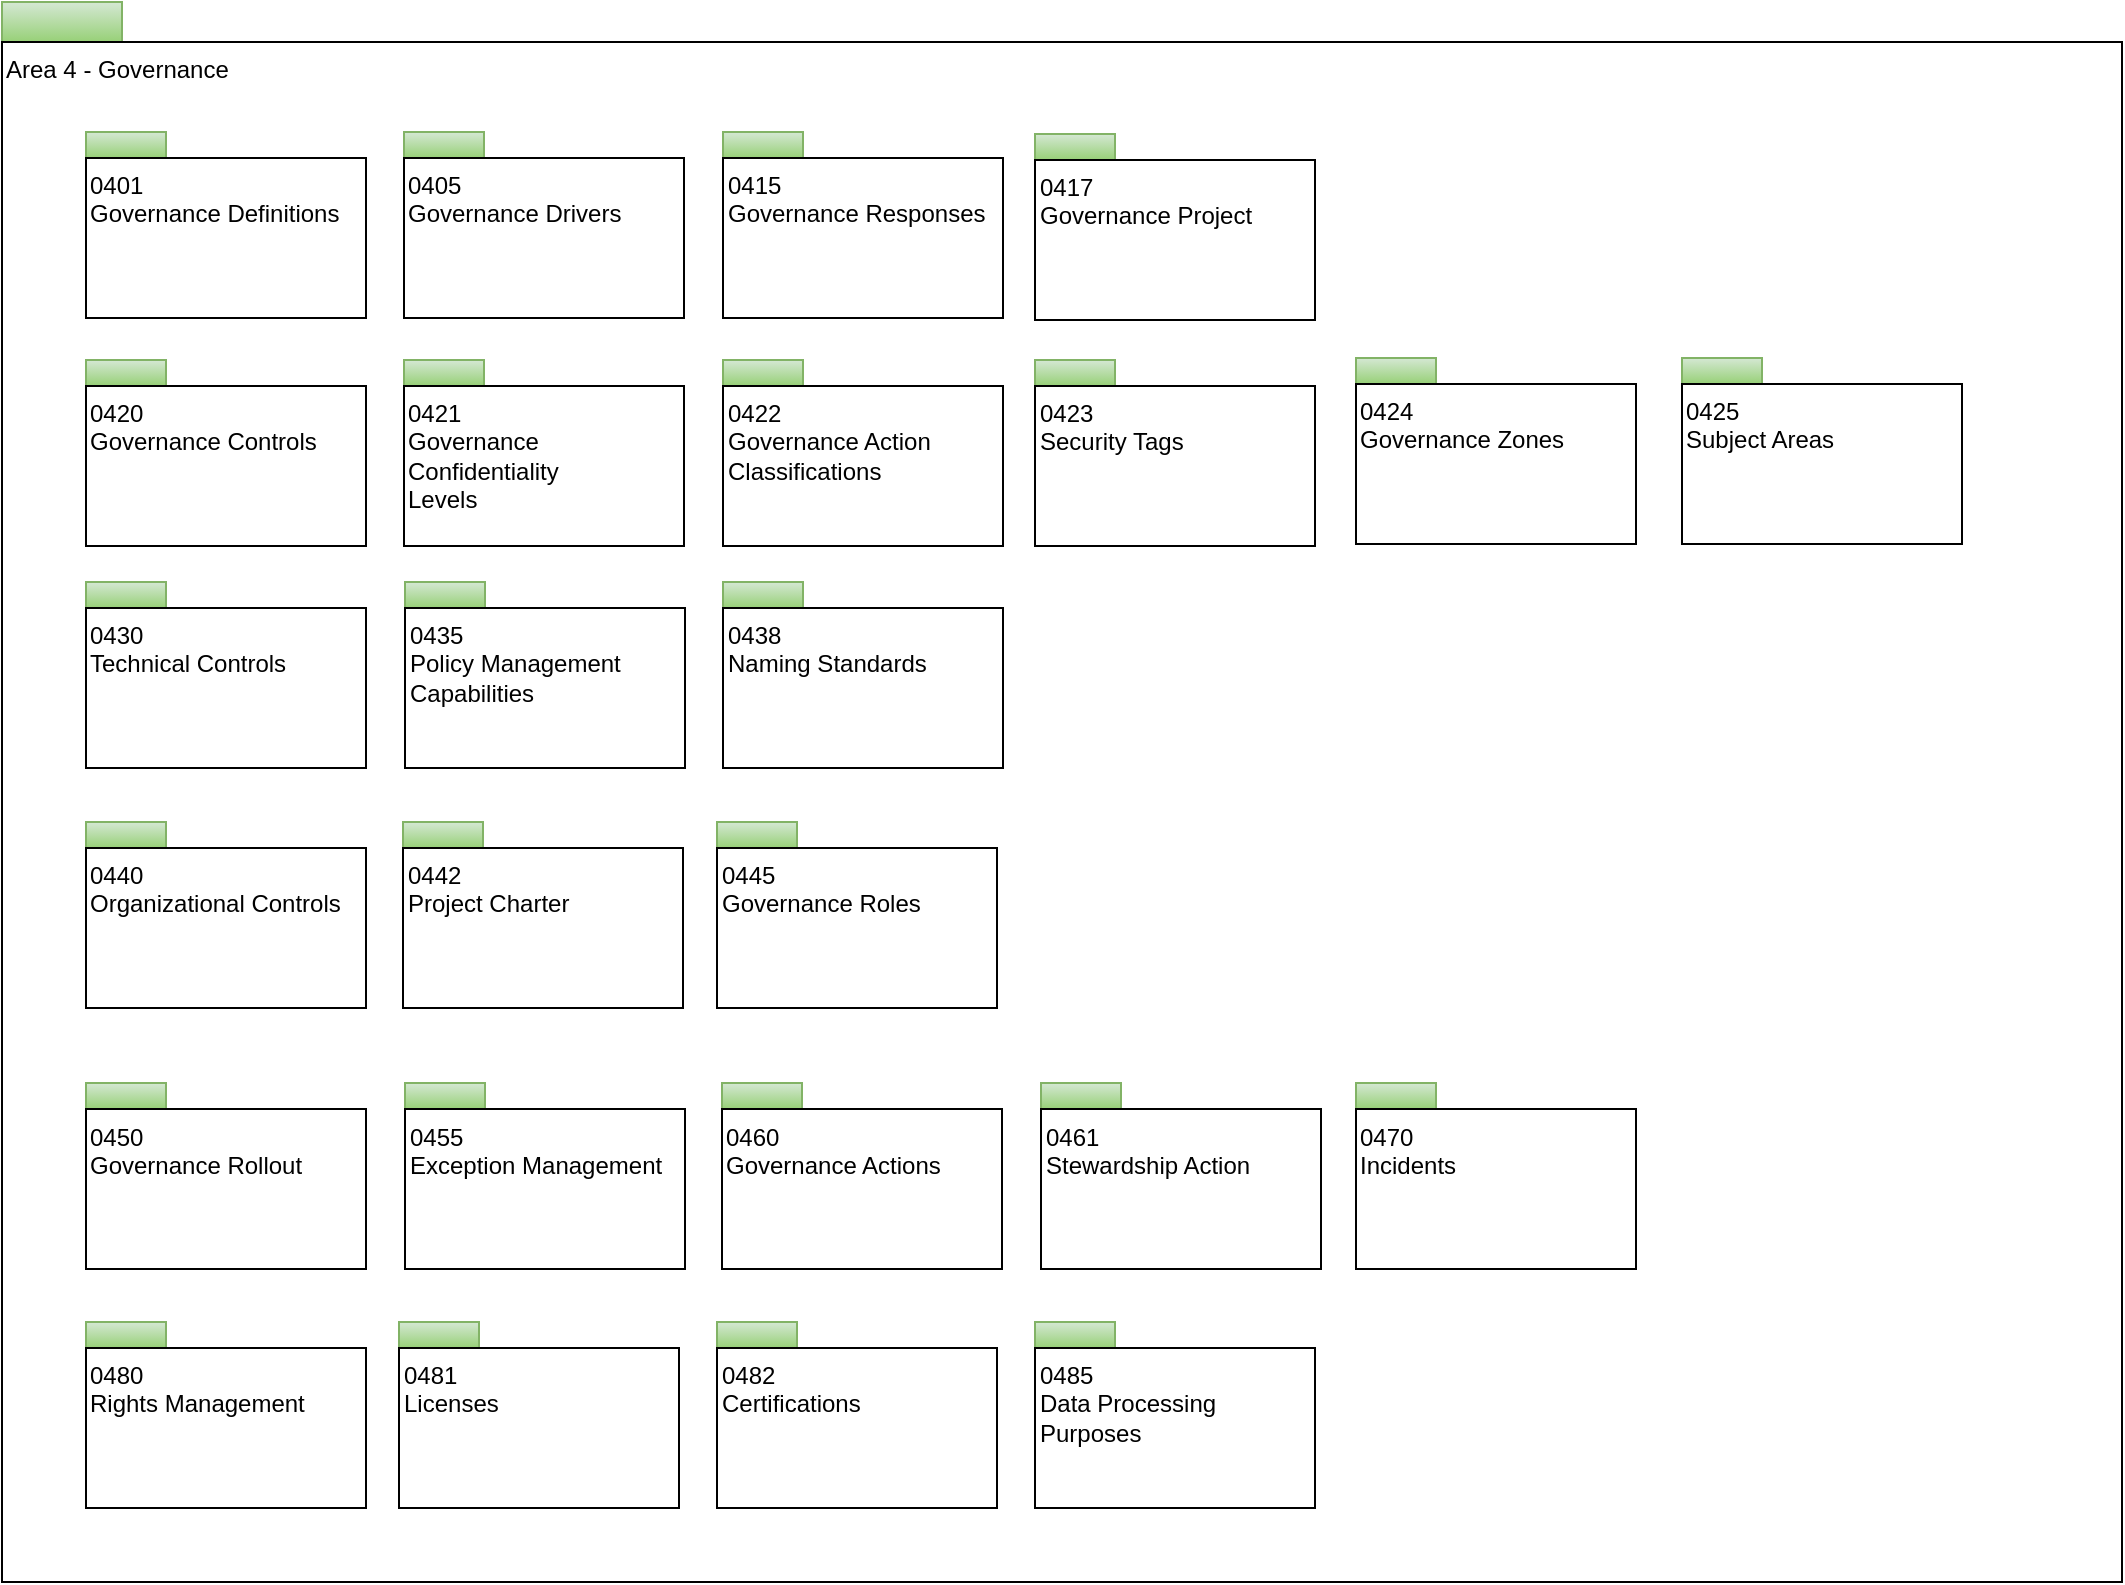 <mxfile version="13.7.9" type="device" pages="25"><diagram id="cenQKAz8UWtqx_h9wgFg" name="area-4-governance-overview"><mxGraphModel dx="1106" dy="787" grid="1" gridSize="10" guides="1" tooltips="1" connect="1" arrows="1" fold="1" page="1" pageScale="1" pageWidth="1169" pageHeight="827" math="0" shadow="0"><root><mxCell id="0"/><mxCell id="1" parent="0"/><mxCell id="CVYQgcXGczkINni31yZ5-1" value="" style="rounded=0;whiteSpace=wrap;html=1;align=left;fillColor=#d5e8d4;strokeColor=#82b366;gradientColor=#97d077;" parent="1" vertex="1"><mxGeometry x="20" y="20" width="60" height="20" as="geometry"/></mxCell><mxCell id="CVYQgcXGczkINni31yZ5-2" value="Area 4 - Governance" style="rounded=0;whiteSpace=wrap;html=1;align=left;verticalAlign=top;" parent="1" vertex="1"><mxGeometry x="20" y="40" width="1060" height="770" as="geometry"/></mxCell><mxCell id="CVYQgcXGczkINni31yZ5-3" value="" style="rounded=0;whiteSpace=wrap;html=1;align=left;fillColor=#d5e8d4;strokeColor=#82b366;gradientColor=#97d077;" parent="1" vertex="1"><mxGeometry x="62" y="85" width="40" height="13" as="geometry"/></mxCell><mxCell id="CVYQgcXGczkINni31yZ5-4" value="0401&lt;br&gt;Governance Definitions&lt;br&gt;" style="rounded=0;whiteSpace=wrap;html=1;align=left;verticalAlign=top;" parent="1" vertex="1"><mxGeometry x="62" y="98" width="140" height="80" as="geometry"/></mxCell><mxCell id="CVYQgcXGczkINni31yZ5-5" value="" style="rounded=0;whiteSpace=wrap;html=1;align=left;fillColor=#d5e8d4;strokeColor=#82b366;gradientColor=#97d077;" parent="1" vertex="1"><mxGeometry x="221" y="85" width="40" height="13" as="geometry"/></mxCell><mxCell id="CVYQgcXGczkINni31yZ5-6" value="0405&lt;br&gt;Governance Drivers" style="rounded=0;whiteSpace=wrap;html=1;align=left;verticalAlign=top;" parent="1" vertex="1"><mxGeometry x="221" y="98" width="140" height="80" as="geometry"/></mxCell><mxCell id="CVYQgcXGczkINni31yZ5-7" value="" style="rounded=0;whiteSpace=wrap;html=1;align=left;fillColor=#d5e8d4;strokeColor=#82b366;gradientColor=#97d077;" parent="1" vertex="1"><mxGeometry x="380.5" y="85" width="40" height="13" as="geometry"/></mxCell><mxCell id="CVYQgcXGczkINni31yZ5-8" value="0415&lt;br&gt;Governance Responses&lt;br&gt;" style="rounded=0;whiteSpace=wrap;html=1;align=left;verticalAlign=top;" parent="1" vertex="1"><mxGeometry x="380.5" y="98" width="140" height="80" as="geometry"/></mxCell><mxCell id="CVYQgcXGczkINni31yZ5-9" value="" style="rounded=0;whiteSpace=wrap;html=1;align=left;fillColor=#d5e8d4;strokeColor=#82b366;gradientColor=#97d077;" parent="1" vertex="1"><mxGeometry x="536.5" y="86" width="40" height="13" as="geometry"/></mxCell><mxCell id="CVYQgcXGczkINni31yZ5-10" value="0417&lt;br&gt;Governance Project&lt;br&gt;" style="rounded=0;whiteSpace=wrap;html=1;align=left;verticalAlign=top;" parent="1" vertex="1"><mxGeometry x="536.5" y="99" width="140" height="80" as="geometry"/></mxCell><mxCell id="CVYQgcXGczkINni31yZ5-11" value="" style="rounded=0;whiteSpace=wrap;html=1;align=left;fillColor=#d5e8d4;strokeColor=#82b366;gradientColor=#97d077;" parent="1" vertex="1"><mxGeometry x="62" y="199" width="40" height="13" as="geometry"/></mxCell><mxCell id="CVYQgcXGczkINni31yZ5-12" value="0420&lt;br&gt;Governance Controls&lt;br&gt;" style="rounded=0;whiteSpace=wrap;html=1;align=left;verticalAlign=top;" parent="1" vertex="1"><mxGeometry x="62" y="212" width="140" height="80" as="geometry"/></mxCell><mxCell id="CVYQgcXGczkINni31yZ5-13" value="" style="rounded=0;whiteSpace=wrap;html=1;align=left;fillColor=#d5e8d4;strokeColor=#82b366;gradientColor=#97d077;" parent="1" vertex="1"><mxGeometry x="221" y="199" width="40" height="13" as="geometry"/></mxCell><mxCell id="CVYQgcXGczkINni31yZ5-14" value="0421&lt;br&gt;Governance Confidentiality&lt;br&gt;Levels&lt;br&gt;" style="rounded=0;whiteSpace=wrap;html=1;align=left;verticalAlign=top;" parent="1" vertex="1"><mxGeometry x="221" y="212" width="140" height="80" as="geometry"/></mxCell><mxCell id="CVYQgcXGczkINni31yZ5-15" value="" style="rounded=0;whiteSpace=wrap;html=1;align=left;fillColor=#d5e8d4;strokeColor=#82b366;gradientColor=#97d077;" parent="1" vertex="1"><mxGeometry x="536.5" y="199" width="40" height="13" as="geometry"/></mxCell><mxCell id="CVYQgcXGczkINni31yZ5-16" value="0423&lt;br&gt;Security Tags&lt;br&gt;" style="rounded=0;whiteSpace=wrap;html=1;align=left;verticalAlign=top;" parent="1" vertex="1"><mxGeometry x="536.5" y="212" width="140" height="80" as="geometry"/></mxCell><mxCell id="CVYQgcXGczkINni31yZ5-17" value="" style="rounded=0;whiteSpace=wrap;html=1;align=left;fillColor=#d5e8d4;strokeColor=#82b366;gradientColor=#97d077;" parent="1" vertex="1"><mxGeometry x="220.5" y="430" width="40" height="13" as="geometry"/></mxCell><mxCell id="CVYQgcXGczkINni31yZ5-18" value="0442&lt;br&gt;Project Charter&lt;br&gt;" style="rounded=0;whiteSpace=wrap;html=1;align=left;verticalAlign=top;" parent="1" vertex="1"><mxGeometry x="220.5" y="443" width="140" height="80" as="geometry"/></mxCell><mxCell id="CVYQgcXGczkINni31yZ5-19" value="" style="rounded=0;whiteSpace=wrap;html=1;align=left;fillColor=#d5e8d4;strokeColor=#82b366;gradientColor=#97d077;" parent="1" vertex="1"><mxGeometry x="62" y="560.5" width="40" height="13" as="geometry"/></mxCell><mxCell id="CVYQgcXGczkINni31yZ5-20" value="0450&lt;br&gt;Governance Rollout&lt;br&gt;" style="rounded=0;whiteSpace=wrap;html=1;align=left;verticalAlign=top;" parent="1" vertex="1"><mxGeometry x="62" y="573.5" width="140" height="80" as="geometry"/></mxCell><mxCell id="CVYQgcXGczkINni31yZ5-21" value="" style="rounded=0;whiteSpace=wrap;html=1;align=left;fillColor=#d5e8d4;strokeColor=#82b366;gradientColor=#97d077;" parent="1" vertex="1"><mxGeometry x="221.5" y="560.5" width="40" height="13" as="geometry"/></mxCell><mxCell id="CVYQgcXGczkINni31yZ5-22" value="0455&lt;br&gt;Exception Management&lt;br&gt;" style="rounded=0;whiteSpace=wrap;html=1;align=left;verticalAlign=top;" parent="1" vertex="1"><mxGeometry x="221.5" y="573.5" width="140" height="80" as="geometry"/></mxCell><mxCell id="CVYQgcXGczkINni31yZ5-23" value="" style="rounded=0;whiteSpace=wrap;html=1;align=left;fillColor=#d5e8d4;strokeColor=#82b366;gradientColor=#97d077;" parent="1" vertex="1"><mxGeometry x="380" y="560.5" width="40" height="13" as="geometry"/></mxCell><mxCell id="CVYQgcXGczkINni31yZ5-24" value="0460&lt;br&gt;Governance Actions&lt;br&gt;" style="rounded=0;whiteSpace=wrap;html=1;align=left;verticalAlign=top;" parent="1" vertex="1"><mxGeometry x="380" y="573.5" width="140" height="80" as="geometry"/></mxCell><mxCell id="CVYQgcXGczkINni31yZ5-25" value="" style="rounded=0;whiteSpace=wrap;html=1;align=left;fillColor=#d5e8d4;strokeColor=#82b366;gradientColor=#97d077;" parent="1" vertex="1"><mxGeometry x="377.5" y="430" width="40" height="13" as="geometry"/></mxCell><mxCell id="CVYQgcXGczkINni31yZ5-26" value="0445&lt;br&gt;Governance Roles&lt;br&gt;" style="rounded=0;whiteSpace=wrap;html=1;align=left;verticalAlign=top;" parent="1" vertex="1"><mxGeometry x="377.5" y="443" width="140" height="80" as="geometry"/></mxCell><mxCell id="CVYQgcXGczkINni31yZ5-29" value="" style="rounded=0;whiteSpace=wrap;html=1;align=left;fillColor=#d5e8d4;strokeColor=#82b366;gradientColor=#97d077;" parent="1" vertex="1"><mxGeometry x="62" y="680" width="40" height="13" as="geometry"/></mxCell><mxCell id="CVYQgcXGczkINni31yZ5-30" value="0480&lt;br&gt;Rights Management&lt;br&gt;" style="rounded=0;whiteSpace=wrap;html=1;align=left;verticalAlign=top;" parent="1" vertex="1"><mxGeometry x="62" y="693" width="140" height="80" as="geometry"/></mxCell><mxCell id="CVYQgcXGczkINni31yZ5-31" value="" style="rounded=0;whiteSpace=wrap;html=1;align=left;fillColor=#d5e8d4;strokeColor=#82b366;gradientColor=#97d077;" parent="1" vertex="1"><mxGeometry x="218.5" y="680" width="40" height="13" as="geometry"/></mxCell><mxCell id="CVYQgcXGczkINni31yZ5-32" value="0481&lt;br&gt;Licenses&lt;br&gt;" style="rounded=0;whiteSpace=wrap;html=1;align=left;verticalAlign=top;" parent="1" vertex="1"><mxGeometry x="218.5" y="693" width="140" height="80" as="geometry"/></mxCell><mxCell id="CVYQgcXGczkINni31yZ5-35" value="" style="rounded=0;whiteSpace=wrap;html=1;align=left;fillColor=#d5e8d4;strokeColor=#82b366;gradientColor=#97d077;" parent="1" vertex="1"><mxGeometry x="62" y="430" width="40" height="13" as="geometry"/></mxCell><mxCell id="CVYQgcXGczkINni31yZ5-36" value="0440&lt;br&gt;Organizational Controls&lt;br&gt;" style="rounded=0;whiteSpace=wrap;html=1;align=left;verticalAlign=top;" parent="1" vertex="1"><mxGeometry x="62" y="443" width="140" height="80" as="geometry"/></mxCell><mxCell id="CVYQgcXGczkINni31yZ5-38" value="" style="rounded=0;whiteSpace=wrap;html=1;align=left;fillColor=#d5e8d4;strokeColor=#82b366;gradientColor=#97d077;" parent="1" vertex="1"><mxGeometry x="377.5" y="680" width="40" height="13" as="geometry"/></mxCell><mxCell id="CVYQgcXGczkINni31yZ5-39" value="0482&lt;br&gt;Certifications&lt;br&gt;" style="rounded=0;whiteSpace=wrap;html=1;align=left;verticalAlign=top;" parent="1" vertex="1"><mxGeometry x="377.5" y="693" width="140" height="80" as="geometry"/></mxCell><mxCell id="fUzhpJb5_yLJ6n5kY3Hv-1" value="" style="rounded=0;whiteSpace=wrap;html=1;align=left;fillColor=#d5e8d4;strokeColor=#82b366;gradientColor=#97d077;" parent="1" vertex="1"><mxGeometry x="380.5" y="199" width="40" height="13" as="geometry"/></mxCell><mxCell id="fUzhpJb5_yLJ6n5kY3Hv-2" value="0422&lt;br&gt;Governance Action&lt;br&gt;Classifications&lt;br&gt;" style="rounded=0;whiteSpace=wrap;html=1;align=left;verticalAlign=top;" parent="1" vertex="1"><mxGeometry x="380.5" y="212" width="140" height="80" as="geometry"/></mxCell><mxCell id="1AX2sqZhaltqXD83tDod-1" value="" style="rounded=0;whiteSpace=wrap;html=1;align=left;fillColor=#d5e8d4;strokeColor=#82b366;gradientColor=#97d077;" parent="1" vertex="1"><mxGeometry x="697" y="198" width="40" height="13" as="geometry"/></mxCell><mxCell id="1AX2sqZhaltqXD83tDod-2" value="0424&lt;br&gt;Governance Zones&lt;br&gt;" style="rounded=0;whiteSpace=wrap;html=1;align=left;verticalAlign=top;" parent="1" vertex="1"><mxGeometry x="697" y="211" width="140" height="80" as="geometry"/></mxCell><mxCell id="7fzUGUxmG90HSTH1z0vv-1" value="" style="rounded=0;whiteSpace=wrap;html=1;align=left;fillColor=#d5e8d4;strokeColor=#82b366;gradientColor=#97d077;" parent="1" vertex="1"><mxGeometry x="860" y="198" width="40" height="13" as="geometry"/></mxCell><mxCell id="7fzUGUxmG90HSTH1z0vv-2" value="0425&lt;br&gt;Subject Areas" style="rounded=0;whiteSpace=wrap;html=1;align=left;verticalAlign=top;" parent="1" vertex="1"><mxGeometry x="860" y="211" width="140" height="80" as="geometry"/></mxCell><mxCell id="Gl0RX-C8OF676QNn9fw2-1" value="" style="rounded=0;whiteSpace=wrap;html=1;align=left;fillColor=#d5e8d4;strokeColor=#82b366;gradientColor=#97d077;" parent="1" vertex="1"><mxGeometry x="539.5" y="560.5" width="40" height="13" as="geometry"/></mxCell><mxCell id="Gl0RX-C8OF676QNn9fw2-2" value="0461&lt;br&gt;Stewardship Action" style="rounded=0;whiteSpace=wrap;html=1;align=left;verticalAlign=top;" parent="1" vertex="1"><mxGeometry x="539.5" y="573.5" width="140" height="80" as="geometry"/></mxCell><mxCell id="WQ_ZI5Ix669EH_MQ03vt-1" value="" style="rounded=0;whiteSpace=wrap;html=1;align=left;fillColor=#d5e8d4;strokeColor=#82b366;gradientColor=#97d077;" parent="1" vertex="1"><mxGeometry x="536.5" y="680" width="40" height="13" as="geometry"/></mxCell><mxCell id="WQ_ZI5Ix669EH_MQ03vt-2" value="0485&lt;br&gt;Data Processing&lt;br&gt;Purposes" style="rounded=0;whiteSpace=wrap;html=1;align=left;verticalAlign=top;" parent="1" vertex="1"><mxGeometry x="536.5" y="693" width="140" height="80" as="geometry"/></mxCell><mxCell id="gAkcWpYUWmp7wgeRDdbJ-3" value="" style="edgeStyle=none;rounded=0;orthogonalLoop=1;jettySize=auto;html=1;endArrow=none;endFill=0;" parent="1" source="gAkcWpYUWmp7wgeRDdbJ-1" target="gAkcWpYUWmp7wgeRDdbJ-2" edge="1"><mxGeometry relative="1" as="geometry"/></mxCell><mxCell id="gAkcWpYUWmp7wgeRDdbJ-1" value="" style="rounded=0;whiteSpace=wrap;html=1;align=left;fillColor=#d5e8d4;strokeColor=#82b366;gradientColor=#97d077;" parent="1" vertex="1"><mxGeometry x="221.5" y="310" width="40" height="13" as="geometry"/></mxCell><mxCell id="gAkcWpYUWmp7wgeRDdbJ-2" value="0435&lt;br&gt;Policy Management Capabilities" style="rounded=0;whiteSpace=wrap;html=1;align=left;verticalAlign=top;" parent="1" vertex="1"><mxGeometry x="221.5" y="323" width="140" height="80" as="geometry"/></mxCell><mxCell id="N6vY5XJIny_vltB002fp-1" value="" style="rounded=0;whiteSpace=wrap;html=1;align=left;fillColor=#d5e8d4;strokeColor=#82b366;gradientColor=#97d077;" parent="1" vertex="1"><mxGeometry x="62" y="310" width="40" height="13" as="geometry"/></mxCell><mxCell id="N6vY5XJIny_vltB002fp-2" value="0430&lt;br&gt;Technical Controls" style="rounded=0;whiteSpace=wrap;html=1;align=left;verticalAlign=top;" parent="1" vertex="1"><mxGeometry x="62" y="323" width="140" height="80" as="geometry"/></mxCell><mxCell id="N6vY5XJIny_vltB002fp-3" value="" style="rounded=0;whiteSpace=wrap;html=1;align=left;fillColor=#d5e8d4;strokeColor=#82b366;gradientColor=#97d077;" parent="1" vertex="1"><mxGeometry x="380.5" y="310" width="40" height="13" as="geometry"/></mxCell><mxCell id="N6vY5XJIny_vltB002fp-4" value="0438&lt;br&gt;Naming Standards" style="rounded=0;whiteSpace=wrap;html=1;align=left;verticalAlign=top;" parent="1" vertex="1"><mxGeometry x="380.5" y="323" width="140" height="80" as="geometry"/></mxCell><mxCell id="IPD38NSCC4z44eb3iAST-1" value="" style="rounded=0;whiteSpace=wrap;html=1;align=left;fillColor=#d5e8d4;strokeColor=#82b366;gradientColor=#97d077;" parent="1" vertex="1"><mxGeometry x="697" y="560.5" width="40" height="13" as="geometry"/></mxCell><mxCell id="IPD38NSCC4z44eb3iAST-2" value="0470&lt;br&gt;Incidents" style="rounded=0;whiteSpace=wrap;html=1;align=left;verticalAlign=top;" parent="1" vertex="1"><mxGeometry x="697" y="573.5" width="140" height="80" as="geometry"/></mxCell></root></mxGraphModel></diagram><diagram name="0401-Governance-Definitions" id="S7fh1_yErj_hGqyswgJc"><mxGraphModel dx="1331" dy="896" grid="0" gridSize="10" guides="1" tooltips="1" connect="1" arrows="1" fold="1" page="1" pageScale="1" pageWidth="1169" pageHeight="827" math="0" shadow="0"><root><mxCell id="rxN0mhd6zUV5Bo9md_0e-0"/><mxCell id="rxN0mhd6zUV5Bo9md_0e-1" parent="rxN0mhd6zUV5Bo9md_0e-0"/><mxCell id="rxN0mhd6zUV5Bo9md_0e-2" value="" style="rounded=0;whiteSpace=wrap;html=1;align=left;fillColor=#d5e8d4;strokeColor=#82b366;gradientColor=#97d077;" parent="rxN0mhd6zUV5Bo9md_0e-1" vertex="1"><mxGeometry x="20" y="20" width="60" height="20" as="geometry"/></mxCell><mxCell id="rxN0mhd6zUV5Bo9md_0e-3" value="0401 - Governance Definitions" style="rounded=0;whiteSpace=wrap;html=1;align=left;verticalAlign=top;" parent="rxN0mhd6zUV5Bo9md_0e-1" vertex="1"><mxGeometry x="20" y="40" width="1060" height="770" as="geometry"/></mxCell><mxCell id="rxN0mhd6zUV5Bo9md_0e-4" value="«entity»&lt;br&gt;&lt;b&gt;GovernanceOfficer&lt;/b&gt;" style="html=1;strokeColor=#82b366;align=center;fillColor=#d5e8d4;gradientColor=#97d077;" parent="rxN0mhd6zUV5Bo9md_0e-1" vertex="1"><mxGeometry x="780" y="194" width="235" height="50" as="geometry"/></mxCell><mxCell id="rxN0mhd6zUV5Bo9md_0e-6" style="edgeStyle=orthogonalEdgeStyle;rounded=0;html=1;exitX=0;exitY=0.5;entryX=0.5;entryY=0;jettySize=auto;orthogonalLoop=1;endArrow=none;endFill=0;" parent="rxN0mhd6zUV5Bo9md_0e-1" source="rxN0mhd6zUV5Bo9md_0e-7" target="rxN0mhd6zUV5Bo9md_0e-4" edge="1"><mxGeometry relative="1" as="geometry"><mxPoint x="657" y="620.5" as="targetPoint"/></mxGeometry></mxCell><mxCell id="rxN0mhd6zUV5Bo9md_0e-7" value="" style="triangle;whiteSpace=wrap;html=1;strokeColor=#000000;gradientColor=#ffffff;align=center;rotation=-90;" parent="rxN0mhd6zUV5Bo9md_0e-1" vertex="1"><mxGeometry x="888.5" y="132" width="17" height="21" as="geometry"/></mxCell><mxCell id="rxN0mhd6zUV5Bo9md_0e-8" value="domain : GovernanceDomain&lt;br&gt;domainIdentifier : int" style="rounded=0;whiteSpace=wrap;html=1;strokeColor=#000000;gradientColor=#ffffff;align=left;" parent="rxN0mhd6zUV5Bo9md_0e-1" vertex="1"><mxGeometry x="780" y="244" width="235" height="53" as="geometry"/></mxCell><mxCell id="rxN0mhd6zUV5Bo9md_0e-9" value="«entity»&lt;br&gt;&lt;b&gt;GovernanceDefinition&lt;/b&gt;" style="html=1;strokeColor=#82b366;align=center;fillColor=#d5e8d4;gradientColor=#97d077;" parent="rxN0mhd6zUV5Bo9md_0e-1" vertex="1"><mxGeometry x="399" y="243" width="235" height="50" as="geometry"/></mxCell><mxCell id="rxN0mhd6zUV5Bo9md_0e-10" value="«entity»&lt;br&gt;&lt;b&gt;Referenceable&lt;/b&gt;" style="html=1;strokeColor=#d6b656;align=center;fillColor=#fff2cc;gradientColor=#ffd966;" parent="rxN0mhd6zUV5Bo9md_0e-1" vertex="1"><mxGeometry x="262" y="126" width="180" height="50" as="geometry"/></mxCell><mxCell id="rxN0mhd6zUV5Bo9md_0e-11" style="edgeStyle=orthogonalEdgeStyle;rounded=0;html=1;exitX=0;exitY=0.5;entryX=0.5;entryY=0;jettySize=auto;orthogonalLoop=1;endArrow=none;endFill=0;" parent="rxN0mhd6zUV5Bo9md_0e-1" source="rxN0mhd6zUV5Bo9md_0e-12" target="rxN0mhd6zUV5Bo9md_0e-9" edge="1"><mxGeometry relative="1" as="geometry"><mxPoint x="277" y="669.5" as="targetPoint"/></mxGeometry></mxCell><mxCell id="rxN0mhd6zUV5Bo9md_0e-12" value="" style="triangle;whiteSpace=wrap;html=1;strokeColor=#000000;gradientColor=#ffffff;align=center;rotation=-90;" parent="rxN0mhd6zUV5Bo9md_0e-1" vertex="1"><mxGeometry x="344" y="176" width="17" height="21" as="geometry"/></mxCell><mxCell id="rxN0mhd6zUV5Bo9md_0e-13" value="title : string&lt;br&gt;summary : string&lt;br&gt;description : string&lt;br&gt;scope : string&lt;br&gt;domain : GovernanceDomain&lt;br&gt;domainIdentitifer : int&lt;br&gt;priority : string&lt;br&gt;implications : array&amp;lt;string&amp;gt;&lt;br&gt;outcomes : array&amp;lt;string&amp;gt;&lt;br&gt;results : array&amp;lt;string&amp;gt;" style="rounded=0;whiteSpace=wrap;html=1;strokeColor=#000000;gradientColor=#ffffff;align=left;" parent="rxN0mhd6zUV5Bo9md_0e-1" vertex="1"><mxGeometry x="399" y="293" width="235" height="159" as="geometry"/></mxCell><mxCell id="rxN0mhd6zUV5Bo9md_0e-14" value="«enumeration»&lt;br&gt;&lt;b&gt;GovernanceDomain&lt;/b&gt;" style="html=1;strokeColor=#82b366;align=center;fillColor=#d5e8d4;gradientColor=#97d077;" parent="rxN0mhd6zUV5Bo9md_0e-1" vertex="1"><mxGeometry x="95" y="427" width="235" height="50" as="geometry"/></mxCell><mxCell id="rxN0mhd6zUV5Bo9md_0e-15" value="ALL = 0&lt;br&gt;DATA = 1&lt;br&gt;PRIVACY = 2&lt;br&gt;SECURITY = 3&lt;br&gt;IT_INFRASTRUCTURE = 4&lt;br&gt;SOFTWARE_DEVELOPMENT = 5&lt;br&gt;CORPORATE = 6&lt;br&gt;ASSET_MANAGEMENT = 7&lt;br&gt;OTHER = 99" style="rounded=0;whiteSpace=wrap;html=1;strokeColor=#000000;gradientColor=#ffffff;align=left;" parent="rxN0mhd6zUV5Bo9md_0e-1" vertex="1"><mxGeometry x="95" y="477" width="235" height="146" as="geometry"/></mxCell><mxCell id="rxN0mhd6zUV5Bo9md_0e-24" value="«entity»&lt;br&gt;&lt;b&gt;PersonRole&lt;/b&gt;" style="html=1;strokeColor=#b85450;align=center;fillColor=#f8cecc;gradientColor=#FF0080;" parent="rxN0mhd6zUV5Bo9md_0e-1" vertex="1"><mxGeometry x="783" y="82" width="230" height="50" as="geometry"/></mxCell><mxCell id="JByViG_XzHFcrTJWFV3K-2" style="edgeStyle=orthogonalEdgeStyle;rounded=0;orthogonalLoop=1;jettySize=auto;html=1;entryX=0;entryY=0.5;entryDx=0;entryDy=0;endArrow=none;endFill=0;" parent="rxN0mhd6zUV5Bo9md_0e-1" source="JByViG_XzHFcrTJWFV3K-0" target="rxN0mhd6zUV5Bo9md_0e-12" edge="1"><mxGeometry relative="1" as="geometry"><Array as="points"><mxPoint x="213" y="219"/><mxPoint x="353" y="219"/></Array></mxGeometry></mxCell><mxCell id="JByViG_XzHFcrTJWFV3K-0" value="«entity»&lt;br&gt;&lt;b&gt;GovernanceDomainDescription&lt;/b&gt;" style="html=1;strokeColor=#82b366;align=center;fillColor=#d5e8d4;gradientColor=#97d077;" parent="rxN0mhd6zUV5Bo9md_0e-1" vertex="1"><mxGeometry x="95" y="243" width="235" height="50" as="geometry"/></mxCell><mxCell id="JByViG_XzHFcrTJWFV3K-1" value="domainIdentifier : int&lt;br&gt;displayName : string&lt;br&gt;description : string" style="rounded=0;whiteSpace=wrap;html=1;strokeColor=#000000;gradientColor=#ffffff;align=left;" parent="rxN0mhd6zUV5Bo9md_0e-1" vertex="1"><mxGeometry x="95" y="293" width="235" height="64" as="geometry"/></mxCell><mxCell id="OF-eFU_o1TxMqeWtCXrC-1" value="«classification»&lt;br&gt;&lt;b&gt;GovernanceDomainSet&lt;/b&gt;" style="html=1;strokeColor=#82b366;align=center;fillColor=#d5e8d4;gradientColor=#97d077;" parent="rxN0mhd6zUV5Bo9md_0e-1" vertex="1"><mxGeometry x="405" y="692" width="235" height="50" as="geometry"/></mxCell><mxCell id="OF-eFU_o1TxMqeWtCXrC-2" value="" style="rounded=0;whiteSpace=wrap;html=1;strokeColor=#000000;gradientColor=#ffffff;align=left;" parent="rxN0mhd6zUV5Bo9md_0e-1" vertex="1"><mxGeometry x="405" y="742" width="235" height="32" as="geometry"/></mxCell><mxCell id="OF-eFU_o1TxMqeWtCXrC-3" style="edgeStyle=orthogonalEdgeStyle;rounded=0;orthogonalLoop=1;jettySize=auto;html=1;exitX=1;exitY=0.5;exitDx=0;exitDy=0;entryX=0;entryY=0.5;entryDx=0;entryDy=0;endArrow=none;endFill=0;" parent="rxN0mhd6zUV5Bo9md_0e-1" source="OF-eFU_o1TxMqeWtCXrC-4" target="OF-eFU_o1TxMqeWtCXrC-1" edge="1"><mxGeometry relative="1" as="geometry"/></mxCell><mxCell id="OF-eFU_o1TxMqeWtCXrC-4" value="«entity»&lt;br&gt;&lt;b&gt;Collection&lt;/b&gt;" style="html=1;strokeColor=#b85450;align=center;fillColor=#f8cecc;gradientColor=#FF0080;" parent="rxN0mhd6zUV5Bo9md_0e-1" vertex="1"><mxGeometry x="91" y="692" width="230" height="50" as="geometry"/></mxCell><mxCell id="JnXWEdnGX4ByEsBQlzpV-0" value="«entity»&lt;br&gt;&lt;b&gt;Referenceable&lt;/b&gt;" style="html=1;strokeColor=#d6b656;align=center;fillColor=#fff2cc;gradientColor=#ffd966;" vertex="1" parent="rxN0mhd6zUV5Bo9md_0e-1"><mxGeometry x="834" y="387" width="187.5" height="50" as="geometry"/></mxCell><mxCell id="JnXWEdnGX4ByEsBQlzpV-2" style="edgeStyle=orthogonalEdgeStyle;rounded=0;html=1;entryX=1;entryY=0.75;jettySize=auto;orthogonalLoop=1;endArrow=none;endFill=0;entryDx=0;entryDy=0;exitX=0;exitY=0.5;exitDx=0;exitDy=0;" edge="1" parent="rxN0mhd6zUV5Bo9md_0e-1" source="JnXWEdnGX4ByEsBQlzpV-0" target="rxN0mhd6zUV5Bo9md_0e-13"><mxGeometry relative="1" as="geometry"><mxPoint x="933" y="612" as="targetPoint"/><mxPoint x="587" y="500" as="sourcePoint"/></mxGeometry></mxCell><mxCell id="JnXWEdnGX4ByEsBQlzpV-3" value="*" style="text;html=1;strokeColor=none;fillColor=none;align=center;verticalAlign=middle;whiteSpace=wrap;rounded=0;" vertex="1" parent="rxN0mhd6zUV5Bo9md_0e-1"><mxGeometry x="800" y="416" width="26" height="18" as="geometry"/></mxCell><mxCell id="JnXWEdnGX4ByEsBQlzpV-4" value="«relationship»&lt;br&gt;&lt;b&gt;GovernedBy&lt;/b&gt;" style="html=1;strokeColor=#82b366;align=center;fillColor=#d5e8d4;gradientColor=#97d077;" vertex="1" parent="rxN0mhd6zUV5Bo9md_0e-1"><mxGeometry x="656" y="495" width="206" height="53" as="geometry"/></mxCell><mxCell id="JnXWEdnGX4ByEsBQlzpV-5" value="" style="endArrow=none;dashed=1;html=1;" edge="1" parent="rxN0mhd6zUV5Bo9md_0e-1" target="JnXWEdnGX4ByEsBQlzpV-4"><mxGeometry width="50" height="50" relative="1" as="geometry"><mxPoint x="759" y="414" as="sourcePoint"/><mxPoint x="746" y="906" as="targetPoint"/></mxGeometry></mxCell><mxCell id="JnXWEdnGX4ByEsBQlzpV-6" value="" style="rounded=0;whiteSpace=wrap;html=1;strokeColor=#000000;gradientColor=#ffffff;align=left;" vertex="1" parent="rxN0mhd6zUV5Bo9md_0e-1"><mxGeometry x="656" y="547" width="206" height="31" as="geometry"/></mxCell><mxCell id="JnXWEdnGX4ByEsBQlzpV-7" value="governedBy" style="text;html=1;strokeColor=none;fillColor=none;align=center;verticalAlign=middle;whiteSpace=wrap;rounded=0;" vertex="1" parent="rxN0mhd6zUV5Bo9md_0e-1"><mxGeometry x="617" y="419" width="126" height="20" as="geometry"/></mxCell><mxCell id="JnXWEdnGX4ByEsBQlzpV-8" value="governedElements" style="text;html=1;strokeColor=none;fillColor=none;align=center;verticalAlign=middle;whiteSpace=wrap;rounded=0;" vertex="1" parent="rxN0mhd6zUV5Bo9md_0e-1"><mxGeometry x="711" y="387" width="135" height="20" as="geometry"/></mxCell><mxCell id="JnXWEdnGX4ByEsBQlzpV-9" value="*" style="text;html=1;strokeColor=none;fillColor=none;align=center;verticalAlign=middle;whiteSpace=wrap;rounded=0;" vertex="1" parent="rxN0mhd6zUV5Bo9md_0e-1"><mxGeometry x="640" y="388" width="26" height="18" as="geometry"/></mxCell></root></mxGraphModel></diagram><diagram id="ypJ5qFK0ZH60BeKC5YAc" name="0405-Governance-Drivers"><mxGraphModel dx="932" dy="626" grid="1" gridSize="10" guides="1" tooltips="1" connect="1" arrows="1" fold="1" page="1" pageScale="1" pageWidth="827" pageHeight="1169" math="0" shadow="0"><root><mxCell id="EURMHIPQ-suXdqtZsb60-0"/><mxCell id="EURMHIPQ-suXdqtZsb60-1" parent="EURMHIPQ-suXdqtZsb60-0"/><mxCell id="KGb6h-etQ4EymNZhnr_c-0" value="" style="rounded=0;whiteSpace=wrap;html=1;align=left;fillColor=#d5e8d4;strokeColor=#82b366;gradientColor=#97d077;" parent="EURMHIPQ-suXdqtZsb60-1" vertex="1"><mxGeometry x="20" y="20" width="60" height="20" as="geometry"/></mxCell><mxCell id="KGb6h-etQ4EymNZhnr_c-1" value="0405 - Governance Drivers" style="rounded=0;whiteSpace=wrap;html=1;align=left;verticalAlign=top;" parent="EURMHIPQ-suXdqtZsb60-1" vertex="1"><mxGeometry x="20" y="40" width="1060" height="770" as="geometry"/></mxCell><mxCell id="KGb6h-etQ4EymNZhnr_c-2" value="«entity»&lt;br&gt;&lt;b&gt;GovernanceDriver&lt;/b&gt;" style="html=1;strokeColor=#82b366;align=center;fillColor=#d5e8d4;gradientColor=#97d077;" parent="EURMHIPQ-suXdqtZsb60-1" vertex="1"><mxGeometry x="360" y="232" width="235" height="50" as="geometry"/></mxCell><mxCell id="KGb6h-etQ4EymNZhnr_c-3" style="edgeStyle=orthogonalEdgeStyle;rounded=0;html=1;exitX=0;exitY=0.5;entryX=0.5;entryY=0;jettySize=auto;orthogonalLoop=1;endArrow=none;endFill=0;" parent="EURMHIPQ-suXdqtZsb60-1" source="KGb6h-etQ4EymNZhnr_c-4" target="KGb6h-etQ4EymNZhnr_c-2" edge="1"><mxGeometry relative="1" as="geometry"><mxPoint x="238" y="658.5" as="targetPoint"/></mxGeometry></mxCell><mxCell id="KGb6h-etQ4EymNZhnr_c-4" value="" style="triangle;whiteSpace=wrap;html=1;strokeColor=#000000;gradientColor=#ffffff;align=center;rotation=-90;" parent="EURMHIPQ-suXdqtZsb60-1" vertex="1"><mxGeometry x="469.5" y="170" width="17" height="21" as="geometry"/></mxCell><mxCell id="KGb6h-etQ4EymNZhnr_c-5" value="" style="rounded=0;whiteSpace=wrap;html=1;strokeColor=#000000;gradientColor=#ffffff;align=left;" parent="EURMHIPQ-suXdqtZsb60-1" vertex="1"><mxGeometry x="360" y="282" width="235" height="38" as="geometry"/></mxCell><mxCell id="KGb6h-etQ4EymNZhnr_c-6" value="«entity»&lt;br&gt;&lt;b&gt;GovernanceStrategy&lt;/b&gt;" style="html=1;strokeColor=#82b366;align=center;fillColor=#d5e8d4;gradientColor=#97d077;" parent="EURMHIPQ-suXdqtZsb60-1" vertex="1"><mxGeometry x="225.5" y="393" width="235" height="50" as="geometry"/></mxCell><mxCell id="KGb6h-etQ4EymNZhnr_c-8" style="edgeStyle=orthogonalEdgeStyle;rounded=0;html=1;exitX=0;exitY=0.5;entryX=0.5;entryY=0;jettySize=auto;orthogonalLoop=1;endArrow=none;endFill=0;exitDx=0;exitDy=0;" parent="EURMHIPQ-suXdqtZsb60-1" source="KGb6h-etQ4EymNZhnr_c-9" target="KGb6h-etQ4EymNZhnr_c-6" edge="1"><mxGeometry relative="1" as="geometry"><mxPoint x="103.5" y="819.5" as="targetPoint"/><mxPoint x="343.5" y="350" as="sourcePoint"/></mxGeometry></mxCell><mxCell id="KGb6h-etQ4EymNZhnr_c-9" value="" style="triangle;whiteSpace=wrap;html=1;strokeColor=#000000;gradientColor=#ffffff;align=center;rotation=-90;" parent="EURMHIPQ-suXdqtZsb60-1" vertex="1"><mxGeometry x="469.5" y="320" width="17" height="21" as="geometry"/></mxCell><mxCell id="KGb6h-etQ4EymNZhnr_c-10" value="businessImperatives : array&amp;lt;string&amp;gt;" style="rounded=0;whiteSpace=wrap;html=1;strokeColor=#000000;gradientColor=#ffffff;align=left;" parent="EURMHIPQ-suXdqtZsb60-1" vertex="1"><mxGeometry x="225.5" y="443" width="235" height="47" as="geometry"/></mxCell><mxCell id="KGb6h-etQ4EymNZhnr_c-14" value="«entity»&lt;br&gt;&lt;b&gt;GovernanceDefinition&lt;/b&gt;" style="html=1;strokeColor=#82b366;align=center;fillColor=#d5e8d4;gradientColor=#97d077;" parent="EURMHIPQ-suXdqtZsb60-1" vertex="1"><mxGeometry x="360" y="120" width="235" height="50" as="geometry"/></mxCell><mxCell id="KGb6h-etQ4EymNZhnr_c-15" value="«entity»&lt;br&gt;&lt;b&gt;Regulation&lt;/b&gt;" style="html=1;strokeColor=#82b366;align=center;fillColor=#d5e8d4;gradientColor=#97d077;" parent="EURMHIPQ-suXdqtZsb60-1" vertex="1"><mxGeometry x="495.5" y="393" width="235" height="50" as="geometry"/></mxCell><mxCell id="KGb6h-etQ4EymNZhnr_c-16" style="edgeStyle=orthogonalEdgeStyle;rounded=0;html=1;exitX=0;exitY=0.5;entryX=0.5;entryY=0;jettySize=auto;orthogonalLoop=1;endArrow=none;endFill=0;exitDx=0;exitDy=0;" parent="EURMHIPQ-suXdqtZsb60-1" source="KGb6h-etQ4EymNZhnr_c-9" target="KGb6h-etQ4EymNZhnr_c-15" edge="1"><mxGeometry relative="1" as="geometry"><mxPoint x="373.5" y="819.5" as="targetPoint"/><mxPoint x="613.5" y="350" as="sourcePoint"/></mxGeometry></mxCell><mxCell id="KGb6h-etQ4EymNZhnr_c-17" value="jurisdiction : string" style="rounded=0;whiteSpace=wrap;html=1;strokeColor=#000000;gradientColor=#ffffff;align=left;" parent="EURMHIPQ-suXdqtZsb60-1" vertex="1"><mxGeometry x="495.5" y="443" width="235" height="47" as="geometry"/></mxCell></root></mxGraphModel></diagram><diagram id="_DQdrYfFa1rVgmdPs6X5" name="0415-Governance-Responses"><mxGraphModel dx="932" dy="666" grid="1" gridSize="10" guides="1" tooltips="1" connect="1" arrows="1" fold="1" page="1" pageScale="1" pageWidth="827" pageHeight="1169" math="0" shadow="0"><root><mxCell id="Z_7nKdboMHOmqQU6joSn-0"/><mxCell id="Z_7nKdboMHOmqQU6joSn-1" parent="Z_7nKdboMHOmqQU6joSn-0"/><mxCell id="BRHxtsYajDrrIVeBZqz7-0" value="" style="rounded=0;whiteSpace=wrap;html=1;align=left;fillColor=#d5e8d4;strokeColor=#82b366;gradientColor=#97d077;" parent="Z_7nKdboMHOmqQU6joSn-1" vertex="1"><mxGeometry x="20" y="20" width="60" height="20" as="geometry"/></mxCell><mxCell id="BRHxtsYajDrrIVeBZqz7-1" value="0415 - Governance Responses" style="rounded=0;whiteSpace=wrap;html=1;align=left;verticalAlign=top;" parent="Z_7nKdboMHOmqQU6joSn-1" vertex="1"><mxGeometry x="20" y="40" width="1060" height="770" as="geometry"/></mxCell><mxCell id="BRHxtsYajDrrIVeBZqz7-2" value="«entity»&lt;br&gt;&lt;b&gt;GovernancePolicy&lt;/b&gt;" style="html=1;strokeColor=#82b366;align=center;fillColor=#d5e8d4;gradientColor=#97d077;" parent="Z_7nKdboMHOmqQU6joSn-1" vertex="1"><mxGeometry x="430" y="262" width="235" height="50" as="geometry"/></mxCell><mxCell id="BRHxtsYajDrrIVeBZqz7-3" style="edgeStyle=orthogonalEdgeStyle;rounded=0;html=1;exitX=0;exitY=0.5;entryX=0.5;entryY=0;jettySize=auto;orthogonalLoop=1;endArrow=none;endFill=0;" parent="Z_7nKdboMHOmqQU6joSn-1" source="BRHxtsYajDrrIVeBZqz7-4" target="BRHxtsYajDrrIVeBZqz7-2" edge="1"><mxGeometry relative="1" as="geometry"><mxPoint x="308" y="688.5" as="targetPoint"/></mxGeometry></mxCell><mxCell id="BRHxtsYajDrrIVeBZqz7-4" value="" style="triangle;whiteSpace=wrap;html=1;strokeColor=#000000;gradientColor=#ffffff;align=center;rotation=-90;" parent="Z_7nKdboMHOmqQU6joSn-1" vertex="1"><mxGeometry x="539.5" y="200" width="17" height="21" as="geometry"/></mxCell><mxCell id="BRHxtsYajDrrIVeBZqz7-5" value="" style="rounded=0;whiteSpace=wrap;html=1;strokeColor=#000000;gradientColor=#ffffff;align=left;" parent="Z_7nKdboMHOmqQU6joSn-1" vertex="1"><mxGeometry x="430" y="312" width="235" height="38" as="geometry"/></mxCell><mxCell id="BRHxtsYajDrrIVeBZqz7-6" value="«entity»&lt;br&gt;&lt;b&gt;GovernancePrinciple&lt;/b&gt;" style="html=1;strokeColor=#82b366;align=center;fillColor=#d5e8d4;gradientColor=#97d077;" parent="Z_7nKdboMHOmqQU6joSn-1" vertex="1"><mxGeometry x="160" y="500" width="235" height="50" as="geometry"/></mxCell><mxCell id="BRHxtsYajDrrIVeBZqz7-7" style="edgeStyle=orthogonalEdgeStyle;rounded=0;html=1;exitX=0;exitY=0.5;entryX=0.5;entryY=0;jettySize=auto;orthogonalLoop=1;endArrow=none;endFill=0;exitDx=0;exitDy=0;" parent="Z_7nKdboMHOmqQU6joSn-1" source="BRHxtsYajDrrIVeBZqz7-8" target="BRHxtsYajDrrIVeBZqz7-6" edge="1"><mxGeometry relative="1" as="geometry"><mxPoint x="173.5" y="849.5" as="targetPoint"/><mxPoint x="413.5" y="380" as="sourcePoint"/></mxGeometry></mxCell><mxCell id="BRHxtsYajDrrIVeBZqz7-8" value="" style="triangle;whiteSpace=wrap;html=1;strokeColor=#000000;gradientColor=#ffffff;align=center;rotation=-90;" parent="Z_7nKdboMHOmqQU6joSn-1" vertex="1"><mxGeometry x="539.5" y="350" width="17" height="21" as="geometry"/></mxCell><mxCell id="BRHxtsYajDrrIVeBZqz7-9" value="" style="rounded=0;whiteSpace=wrap;html=1;strokeColor=#000000;gradientColor=#ffffff;align=left;" parent="Z_7nKdboMHOmqQU6joSn-1" vertex="1"><mxGeometry x="160" y="550" width="235" height="47" as="geometry"/></mxCell><mxCell id="BRHxtsYajDrrIVeBZqz7-10" value="«entity»&lt;br&gt;&lt;b&gt;GovernanceDefinition&lt;/b&gt;" style="html=1;strokeColor=#82b366;align=center;fillColor=#d5e8d4;gradientColor=#97d077;" parent="Z_7nKdboMHOmqQU6joSn-1" vertex="1"><mxGeometry x="430" y="150" width="235" height="50" as="geometry"/></mxCell><mxCell id="BRHxtsYajDrrIVeBZqz7-11" value="«entity»&lt;br&gt;&lt;b&gt;GovernanceObligation&lt;/b&gt;" style="html=1;strokeColor=#82b366;align=center;fillColor=#d5e8d4;gradientColor=#97d077;" parent="Z_7nKdboMHOmqQU6joSn-1" vertex="1"><mxGeometry x="430" y="500" width="235" height="50" as="geometry"/></mxCell><mxCell id="BRHxtsYajDrrIVeBZqz7-12" style="edgeStyle=orthogonalEdgeStyle;rounded=0;html=1;exitX=0;exitY=0.5;entryX=0.5;entryY=0;jettySize=auto;orthogonalLoop=1;endArrow=none;endFill=0;exitDx=0;exitDy=0;" parent="Z_7nKdboMHOmqQU6joSn-1" source="BRHxtsYajDrrIVeBZqz7-8" target="BRHxtsYajDrrIVeBZqz7-11" edge="1"><mxGeometry relative="1" as="geometry"><mxPoint x="443.5" y="849.5" as="targetPoint"/><mxPoint x="683.5" y="380" as="sourcePoint"/></mxGeometry></mxCell><mxCell id="BRHxtsYajDrrIVeBZqz7-13" value="" style="rounded=0;whiteSpace=wrap;html=1;strokeColor=#000000;gradientColor=#ffffff;align=left;" parent="Z_7nKdboMHOmqQU6joSn-1" vertex="1"><mxGeometry x="430" y="550" width="235" height="47" as="geometry"/></mxCell><mxCell id="BRHxtsYajDrrIVeBZqz7-14" value="«entity»&lt;br&gt;&lt;b&gt;GovernanceApproach&lt;/b&gt;" style="html=1;strokeColor=#82b366;align=center;fillColor=#d5e8d4;gradientColor=#97d077;" parent="Z_7nKdboMHOmqQU6joSn-1" vertex="1"><mxGeometry x="710" y="500" width="235" height="50" as="geometry"/></mxCell><mxCell id="BRHxtsYajDrrIVeBZqz7-15" style="edgeStyle=orthogonalEdgeStyle;rounded=0;html=1;exitX=0;exitY=0.5;entryX=0.5;entryY=0;jettySize=auto;orthogonalLoop=1;endArrow=none;endFill=0;exitDx=0;exitDy=0;" parent="Z_7nKdboMHOmqQU6joSn-1" source="BRHxtsYajDrrIVeBZqz7-8" target="BRHxtsYajDrrIVeBZqz7-14" edge="1"><mxGeometry relative="1" as="geometry"><mxPoint x="723.5" y="849.5" as="targetPoint"/><mxPoint x="828" y="369" as="sourcePoint"/></mxGeometry></mxCell><mxCell id="BRHxtsYajDrrIVeBZqz7-16" value="" style="rounded=0;whiteSpace=wrap;html=1;strokeColor=#000000;gradientColor=#ffffff;align=left;" parent="Z_7nKdboMHOmqQU6joSn-1" vertex="1"><mxGeometry x="710" y="550" width="235" height="47" as="geometry"/></mxCell><mxCell id="onOodWQ1fD72TreVls4h-0" style="edgeStyle=orthogonalEdgeStyle;rounded=0;html=1;exitX=1;exitY=0.5;entryX=1;entryY=0.25;jettySize=auto;orthogonalLoop=1;endArrow=none;endFill=0;exitDx=0;exitDy=0;entryDx=0;entryDy=0;" parent="Z_7nKdboMHOmqQU6joSn-1" source="BRHxtsYajDrrIVeBZqz7-5" target="BRHxtsYajDrrIVeBZqz7-2" edge="1"><mxGeometry relative="1" as="geometry"><mxPoint x="1072.5" y="175" as="targetPoint"/><mxPoint x="750.5" y="175" as="sourcePoint"/></mxGeometry></mxCell><mxCell id="onOodWQ1fD72TreVls4h-1" value="*" style="text;html=1;strokeColor=none;fillColor=none;align=center;verticalAlign=middle;whiteSpace=wrap;rounded=0;" parent="Z_7nKdboMHOmqQU6joSn-1" vertex="1"><mxGeometry x="660" y="312" width="26" height="18" as="geometry"/></mxCell><mxCell id="onOodWQ1fD72TreVls4h-2" value="«relationship»&lt;br&gt;&lt;b&gt;GovernancePolicyLink&lt;/b&gt;" style="html=1;strokeColor=#82b366;align=center;fillColor=#d5e8d4;gradientColor=#97d077;" parent="Z_7nKdboMHOmqQU6joSn-1" vertex="1"><mxGeometry x="802.5" y="270" width="206" height="53" as="geometry"/></mxCell><mxCell id="onOodWQ1fD72TreVls4h-3" value="" style="endArrow=none;dashed=1;html=1;entryX=0;entryY=0.75;entryDx=0;entryDy=0;" parent="Z_7nKdboMHOmqQU6joSn-1" target="onOodWQ1fD72TreVls4h-2" edge="1"><mxGeometry width="50" height="50" relative="1" as="geometry"><mxPoint x="690" y="310" as="sourcePoint"/><mxPoint x="914.5" y="670" as="targetPoint"/></mxGeometry></mxCell><mxCell id="onOodWQ1fD72TreVls4h-4" value="description : string" style="rounded=0;whiteSpace=wrap;html=1;strokeColor=#000000;gradientColor=#ffffff;align=left;" parent="Z_7nKdboMHOmqQU6joSn-1" vertex="1"><mxGeometry x="802.5" y="322" width="206" height="31" as="geometry"/></mxCell><mxCell id="onOodWQ1fD72TreVls4h-5" value="linkedPolicies" style="text;html=1;strokeColor=none;fillColor=none;align=center;verticalAlign=middle;whiteSpace=wrap;rounded=0;" parent="Z_7nKdboMHOmqQU6joSn-1" vertex="1"><mxGeometry x="650" y="342" width="126" height="20" as="geometry"/></mxCell><mxCell id="onOodWQ1fD72TreVls4h-6" value="linkingPolicies" style="text;html=1;strokeColor=none;fillColor=none;align=center;verticalAlign=middle;whiteSpace=wrap;rounded=0;" parent="Z_7nKdboMHOmqQU6joSn-1" vertex="1"><mxGeometry x="650" y="250" width="135" height="20" as="geometry"/></mxCell><mxCell id="onOodWQ1fD72TreVls4h-7" value="*" style="text;html=1;strokeColor=none;fillColor=none;align=center;verticalAlign=middle;whiteSpace=wrap;rounded=0;" parent="Z_7nKdboMHOmqQU6joSn-1" vertex="1"><mxGeometry x="660" y="276" width="26" height="18" as="geometry"/></mxCell><mxCell id="onOodWQ1fD72TreVls4h-8" style="edgeStyle=orthogonalEdgeStyle;rounded=0;html=1;exitX=0.5;exitY=1;entryX=0;entryY=0.25;jettySize=auto;orthogonalLoop=1;endArrow=none;endFill=0;exitDx=0;exitDy=0;entryDx=0;entryDy=0;" parent="Z_7nKdboMHOmqQU6joSn-1" source="onOodWQ1fD72TreVls4h-18" target="BRHxtsYajDrrIVeBZqz7-2" edge="1"><mxGeometry relative="1" as="geometry"><mxPoint x="922.5" y="615" as="targetPoint"/><mxPoint x="600.5" y="615" as="sourcePoint"/></mxGeometry></mxCell><mxCell id="onOodWQ1fD72TreVls4h-9" value="*" style="text;html=1;strokeColor=none;fillColor=none;align=center;verticalAlign=middle;whiteSpace=wrap;rounded=0;" parent="Z_7nKdboMHOmqQU6joSn-1" vertex="1"><mxGeometry x="210" y="202" width="26" height="18" as="geometry"/></mxCell><mxCell id="onOodWQ1fD72TreVls4h-10" value="«relationship»&lt;br&gt;&lt;b&gt;GovernanceResponse&lt;/b&gt;" style="html=1;strokeColor=#82b366;align=center;fillColor=#d5e8d4;gradientColor=#97d077;" parent="Z_7nKdboMHOmqQU6joSn-1" vertex="1"><mxGeometry x="150" y="310.5" width="206" height="53" as="geometry"/></mxCell><mxCell id="onOodWQ1fD72TreVls4h-11" value="" style="endArrow=none;dashed=1;html=1;" parent="Z_7nKdboMHOmqQU6joSn-1" target="onOodWQ1fD72TreVls4h-10" edge="1"><mxGeometry width="50" height="50" relative="1" as="geometry"><mxPoint x="303" y="280" as="sourcePoint"/><mxPoint x="290" y="712" as="targetPoint"/></mxGeometry></mxCell><mxCell id="onOodWQ1fD72TreVls4h-12" value="rationale : string" style="rounded=0;whiteSpace=wrap;html=1;strokeColor=#000000;gradientColor=#ffffff;align=left;" parent="Z_7nKdboMHOmqQU6joSn-1" vertex="1"><mxGeometry x="150" y="362.5" width="206" height="31" as="geometry"/></mxCell><mxCell id="onOodWQ1fD72TreVls4h-13" value="policies" style="text;html=1;strokeColor=none;fillColor=none;align=center;verticalAlign=middle;whiteSpace=wrap;rounded=0;" parent="Z_7nKdboMHOmqQU6joSn-1" vertex="1"><mxGeometry x="330" y="256" width="126" height="20" as="geometry"/></mxCell><mxCell id="onOodWQ1fD72TreVls4h-14" value="drivers" style="text;html=1;strokeColor=none;fillColor=none;align=center;verticalAlign=middle;whiteSpace=wrap;rounded=0;" parent="Z_7nKdboMHOmqQU6joSn-1" vertex="1"><mxGeometry x="230" y="201" width="70" height="20" as="geometry"/></mxCell><mxCell id="onOodWQ1fD72TreVls4h-15" value="*" style="text;html=1;strokeColor=none;fillColor=none;align=center;verticalAlign=middle;whiteSpace=wrap;rounded=0;" parent="Z_7nKdboMHOmqQU6joSn-1" vertex="1"><mxGeometry x="395" y="276" width="26" height="18" as="geometry"/></mxCell><mxCell id="onOodWQ1fD72TreVls4h-18" value="«entity»&lt;br&gt;&lt;b&gt;GovernanceDriver&lt;/b&gt;" style="html=1;strokeColor=#82b366;align=center;fillColor=#d5e8d4;gradientColor=#97d077;" parent="Z_7nKdboMHOmqQU6joSn-1" vertex="1"><mxGeometry x="120" y="150" width="235" height="50" as="geometry"/></mxCell></root></mxGraphModel></diagram><diagram id="GlJ1gra_6-PcrtwLbDjE" name="0417-Governance-Projects"><mxGraphModel dx="932" dy="666" grid="1" gridSize="10" guides="1" tooltips="1" connect="1" arrows="1" fold="1" page="1" pageScale="1" pageWidth="827" pageHeight="1169" math="0" shadow="0"><root><mxCell id="WD634wJDfxmNohfWUPA8-0"/><mxCell id="WD634wJDfxmNohfWUPA8-1" parent="WD634wJDfxmNohfWUPA8-0"/><mxCell id="rpnEE9VQ1k5akBleN5qh-0" value="" style="rounded=0;whiteSpace=wrap;html=1;align=left;fillColor=#d5e8d4;strokeColor=#82b366;gradientColor=#97d077;" parent="WD634wJDfxmNohfWUPA8-1" vertex="1"><mxGeometry x="20" y="20" width="60" height="20" as="geometry"/></mxCell><mxCell id="rpnEE9VQ1k5akBleN5qh-1" value="0417 - Governance Projects" style="rounded=0;whiteSpace=wrap;html=1;align=left;verticalAlign=top;" parent="WD634wJDfxmNohfWUPA8-1" vertex="1"><mxGeometry x="20" y="40" width="1060" height="770" as="geometry"/></mxCell><mxCell id="rpnEE9VQ1k5akBleN5qh-2" value="&lt;span&gt;&lt;br&gt;&lt;/span&gt;" style="rounded=0;whiteSpace=wrap;html=1;strokeColor=#000000;gradientColor=#ffffff;align=left;" parent="WD634wJDfxmNohfWUPA8-1" vertex="1"><mxGeometry x="509" y="324.5" width="206" height="25.5" as="geometry"/></mxCell><mxCell id="rpnEE9VQ1k5akBleN5qh-3" style="rounded=0;html=1;endArrow=none;endFill=0;jettySize=auto;orthogonalLoop=1;exitX=1;exitY=0.5;exitDx=0;exitDy=0;" parent="WD634wJDfxmNohfWUPA8-1" source="rpnEE9VQ1k5akBleN5qh-12" target="rpnEE9VQ1k5akBleN5qh-5" edge="1"><mxGeometry relative="1" as="geometry"><mxPoint x="612" y="276.5" as="targetPoint"/><mxPoint x="327" y="325" as="sourcePoint"/></mxGeometry></mxCell><mxCell id="rpnEE9VQ1k5akBleN5qh-5" value="«classification»&lt;br&gt;&lt;b&gt;GovernanceProject&lt;/b&gt;" style="html=1;strokeColor=#82b366;align=center;fillColor=#d5e8d4;gradientColor=#97d077;" parent="WD634wJDfxmNohfWUPA8-1" vertex="1"><mxGeometry x="509" y="273.5" width="206" height="50" as="geometry"/></mxCell><mxCell id="rpnEE9VQ1k5akBleN5qh-12" value="«entity»&lt;br&gt;&lt;b&gt;Project&lt;/b&gt;" style="html=1;strokeColor=#b85450;align=center;fillColor=#f8cecc;gradientColor=#FF0080;" parent="WD634wJDfxmNohfWUPA8-1" vertex="1"><mxGeometry x="110" y="273.5" width="230" height="50" as="geometry"/></mxCell></root></mxGraphModel></diagram><diagram id="-Fr_LpiV4MWiSddApiBg" name="0420-Governance-Controls"><mxGraphModel dx="932" dy="627" grid="1" gridSize="10" guides="1" tooltips="1" connect="1" arrows="1" fold="1" page="1" pageScale="1" pageWidth="827" pageHeight="1169" math="0" shadow="0"><root><mxCell id="cNwjXWCrRkAmyCer5wof-0"/><mxCell id="cNwjXWCrRkAmyCer5wof-1" parent="cNwjXWCrRkAmyCer5wof-0"/><mxCell id="jQjQiNHbhARiIJyRWYtg-0" value="" style="rounded=0;whiteSpace=wrap;html=1;align=left;fillColor=#d5e8d4;strokeColor=#82b366;gradientColor=#97d077;" parent="cNwjXWCrRkAmyCer5wof-1" vertex="1"><mxGeometry x="20" y="20" width="60" height="20" as="geometry"/></mxCell><mxCell id="jQjQiNHbhARiIJyRWYtg-1" value="0420 - Governance Controls" style="rounded=0;whiteSpace=wrap;html=1;align=left;verticalAlign=top;" parent="cNwjXWCrRkAmyCer5wof-1" vertex="1"><mxGeometry x="20" y="40" width="1060" height="770" as="geometry"/></mxCell><mxCell id="jQjQiNHbhARiIJyRWYtg-2" value="«entity»&lt;br&gt;&lt;b&gt;GovernanceControl&lt;/b&gt;" style="html=1;strokeColor=#82b366;align=center;fillColor=#d5e8d4;gradientColor=#97d077;" parent="cNwjXWCrRkAmyCer5wof-1" vertex="1"><mxGeometry x="430" y="262" width="235" height="50" as="geometry"/></mxCell><mxCell id="jQjQiNHbhARiIJyRWYtg-3" style="edgeStyle=orthogonalEdgeStyle;rounded=0;html=1;exitX=0;exitY=0.5;entryX=0.5;entryY=0;jettySize=auto;orthogonalLoop=1;endArrow=none;endFill=0;" parent="cNwjXWCrRkAmyCer5wof-1" source="jQjQiNHbhARiIJyRWYtg-4" target="jQjQiNHbhARiIJyRWYtg-2" edge="1"><mxGeometry relative="1" as="geometry"><mxPoint x="308" y="688.5" as="targetPoint"/></mxGeometry></mxCell><mxCell id="jQjQiNHbhARiIJyRWYtg-4" value="" style="triangle;whiteSpace=wrap;html=1;strokeColor=#000000;gradientColor=#ffffff;align=center;rotation=-90;" parent="cNwjXWCrRkAmyCer5wof-1" vertex="1"><mxGeometry x="539.5" y="200" width="17" height="21" as="geometry"/></mxCell><mxCell id="jQjQiNHbhARiIJyRWYtg-5" value="implementationDescription : string" style="rounded=0;whiteSpace=wrap;html=1;strokeColor=#000000;gradientColor=#ffffff;align=left;" parent="cNwjXWCrRkAmyCer5wof-1" vertex="1"><mxGeometry x="430" y="312" width="235" height="38" as="geometry"/></mxCell><mxCell id="jQjQiNHbhARiIJyRWYtg-6" value="«entity»&lt;br&gt;&lt;b&gt;TechnicalControl&lt;/b&gt;" style="html=1;strokeColor=#82b366;align=center;fillColor=#d5e8d4;gradientColor=#97d077;" parent="cNwjXWCrRkAmyCer5wof-1" vertex="1"><mxGeometry x="295" y="490" width="235" height="50" as="geometry"/></mxCell><mxCell id="jQjQiNHbhARiIJyRWYtg-7" style="edgeStyle=orthogonalEdgeStyle;rounded=0;html=1;exitX=0;exitY=0.5;entryX=0.5;entryY=0;jettySize=auto;orthogonalLoop=1;endArrow=none;endFill=0;exitDx=0;exitDy=0;" parent="cNwjXWCrRkAmyCer5wof-1" source="jQjQiNHbhARiIJyRWYtg-8" target="jQjQiNHbhARiIJyRWYtg-6" edge="1"><mxGeometry relative="1" as="geometry"><mxPoint x="173.5" y="849.5" as="targetPoint"/><mxPoint x="413.5" y="380" as="sourcePoint"/></mxGeometry></mxCell><mxCell id="jQjQiNHbhARiIJyRWYtg-8" value="" style="triangle;whiteSpace=wrap;html=1;strokeColor=#000000;gradientColor=#ffffff;align=center;rotation=-90;" parent="cNwjXWCrRkAmyCer5wof-1" vertex="1"><mxGeometry x="539.5" y="350" width="17" height="21" as="geometry"/></mxCell><mxCell id="jQjQiNHbhARiIJyRWYtg-9" value="" style="rounded=0;whiteSpace=wrap;html=1;strokeColor=#000000;gradientColor=#ffffff;align=left;" parent="cNwjXWCrRkAmyCer5wof-1" vertex="1"><mxGeometry x="295" y="540" width="235" height="47" as="geometry"/></mxCell><mxCell id="jQjQiNHbhARiIJyRWYtg-10" value="«entity»&lt;br&gt;&lt;b&gt;GovernanceDefinition&lt;/b&gt;" style="html=1;strokeColor=#82b366;align=center;fillColor=#d5e8d4;gradientColor=#97d077;" parent="cNwjXWCrRkAmyCer5wof-1" vertex="1"><mxGeometry x="430" y="150" width="235" height="50" as="geometry"/></mxCell><mxCell id="jQjQiNHbhARiIJyRWYtg-11" value="«entity»&lt;br&gt;&lt;b&gt;OrganizationalControl&lt;/b&gt;" style="html=1;strokeColor=#82b366;align=center;fillColor=#d5e8d4;gradientColor=#97d077;" parent="cNwjXWCrRkAmyCer5wof-1" vertex="1"><mxGeometry x="565" y="490" width="235" height="50" as="geometry"/></mxCell><mxCell id="jQjQiNHbhARiIJyRWYtg-12" style="edgeStyle=orthogonalEdgeStyle;rounded=0;html=1;exitX=0;exitY=0.5;entryX=0.5;entryY=0;jettySize=auto;orthogonalLoop=1;endArrow=none;endFill=0;exitDx=0;exitDy=0;" parent="cNwjXWCrRkAmyCer5wof-1" source="jQjQiNHbhARiIJyRWYtg-8" target="jQjQiNHbhARiIJyRWYtg-11" edge="1"><mxGeometry relative="1" as="geometry"><mxPoint x="443.5" y="849.5" as="targetPoint"/><mxPoint x="683.5" y="380" as="sourcePoint"/></mxGeometry></mxCell><mxCell id="jQjQiNHbhARiIJyRWYtg-13" value="" style="rounded=0;whiteSpace=wrap;html=1;strokeColor=#000000;gradientColor=#ffffff;align=left;" parent="cNwjXWCrRkAmyCer5wof-1" vertex="1"><mxGeometry x="565" y="540" width="235" height="47" as="geometry"/></mxCell><mxCell id="jQjQiNHbhARiIJyRWYtg-17" style="edgeStyle=orthogonalEdgeStyle;rounded=0;html=1;exitX=1;exitY=0.5;entryX=1;entryY=0.25;jettySize=auto;orthogonalLoop=1;endArrow=none;endFill=0;exitDx=0;exitDy=0;entryDx=0;entryDy=0;" parent="cNwjXWCrRkAmyCer5wof-1" source="jQjQiNHbhARiIJyRWYtg-5" target="jQjQiNHbhARiIJyRWYtg-2" edge="1"><mxGeometry relative="1" as="geometry"><mxPoint x="1072.5" y="175" as="targetPoint"/><mxPoint x="750.5" y="175" as="sourcePoint"/></mxGeometry></mxCell><mxCell id="jQjQiNHbhARiIJyRWYtg-18" value="*" style="text;html=1;strokeColor=none;fillColor=none;align=center;verticalAlign=middle;whiteSpace=wrap;rounded=0;" parent="cNwjXWCrRkAmyCer5wof-1" vertex="1"><mxGeometry x="660" y="312" width="26" height="18" as="geometry"/></mxCell><mxCell id="jQjQiNHbhARiIJyRWYtg-19" value="«relationship»&lt;br&gt;&lt;b&gt;GovernanceControlLink&lt;/b&gt;" style="html=1;strokeColor=#82b366;align=center;fillColor=#d5e8d4;gradientColor=#97d077;" parent="cNwjXWCrRkAmyCer5wof-1" vertex="1"><mxGeometry x="802.5" y="270" width="206" height="53" as="geometry"/></mxCell><mxCell id="jQjQiNHbhARiIJyRWYtg-20" value="" style="endArrow=none;dashed=1;html=1;entryX=0;entryY=0.75;entryDx=0;entryDy=0;" parent="cNwjXWCrRkAmyCer5wof-1" target="jQjQiNHbhARiIJyRWYtg-19" edge="1"><mxGeometry width="50" height="50" relative="1" as="geometry"><mxPoint x="690" y="310" as="sourcePoint"/><mxPoint x="914.5" y="670" as="targetPoint"/></mxGeometry></mxCell><mxCell id="jQjQiNHbhARiIJyRWYtg-21" value="description : string" style="rounded=0;whiteSpace=wrap;html=1;strokeColor=#000000;gradientColor=#ffffff;align=left;" parent="cNwjXWCrRkAmyCer5wof-1" vertex="1"><mxGeometry x="802.5" y="322" width="206" height="31" as="geometry"/></mxCell><mxCell id="jQjQiNHbhARiIJyRWYtg-22" value="linkedControls" style="text;html=1;strokeColor=none;fillColor=none;align=center;verticalAlign=middle;whiteSpace=wrap;rounded=0;" parent="cNwjXWCrRkAmyCer5wof-1" vertex="1"><mxGeometry x="650" y="342" width="126" height="20" as="geometry"/></mxCell><mxCell id="jQjQiNHbhARiIJyRWYtg-23" value="linkingControls" style="text;html=1;strokeColor=none;fillColor=none;align=center;verticalAlign=middle;whiteSpace=wrap;rounded=0;" parent="cNwjXWCrRkAmyCer5wof-1" vertex="1"><mxGeometry x="650" y="250" width="135" height="20" as="geometry"/></mxCell><mxCell id="jQjQiNHbhARiIJyRWYtg-24" value="*" style="text;html=1;strokeColor=none;fillColor=none;align=center;verticalAlign=middle;whiteSpace=wrap;rounded=0;" parent="cNwjXWCrRkAmyCer5wof-1" vertex="1"><mxGeometry x="660" y="276" width="26" height="18" as="geometry"/></mxCell><mxCell id="jQjQiNHbhARiIJyRWYtg-25" style="edgeStyle=orthogonalEdgeStyle;rounded=0;html=1;exitX=0.5;exitY=1;entryX=0;entryY=0.25;jettySize=auto;orthogonalLoop=1;endArrow=none;endFill=0;exitDx=0;exitDy=0;entryDx=0;entryDy=0;" parent="cNwjXWCrRkAmyCer5wof-1" source="jQjQiNHbhARiIJyRWYtg-33" target="jQjQiNHbhARiIJyRWYtg-2" edge="1"><mxGeometry relative="1" as="geometry"><mxPoint x="922.5" y="615" as="targetPoint"/><mxPoint x="600.5" y="615" as="sourcePoint"/></mxGeometry></mxCell><mxCell id="jQjQiNHbhARiIJyRWYtg-26" value="*" style="text;html=1;strokeColor=none;fillColor=none;align=center;verticalAlign=middle;whiteSpace=wrap;rounded=0;" parent="cNwjXWCrRkAmyCer5wof-1" vertex="1"><mxGeometry x="210" y="202" width="26" height="18" as="geometry"/></mxCell><mxCell id="jQjQiNHbhARiIJyRWYtg-27" value="«relationship»&lt;br&gt;&lt;b&gt;GovernanceImplementation&lt;/b&gt;" style="html=1;strokeColor=#82b366;align=center;fillColor=#d5e8d4;gradientColor=#97d077;" parent="cNwjXWCrRkAmyCer5wof-1" vertex="1"><mxGeometry x="150" y="310.5" width="206" height="53" as="geometry"/></mxCell><mxCell id="jQjQiNHbhARiIJyRWYtg-28" value="" style="endArrow=none;dashed=1;html=1;" parent="cNwjXWCrRkAmyCer5wof-1" target="jQjQiNHbhARiIJyRWYtg-27" edge="1"><mxGeometry width="50" height="50" relative="1" as="geometry"><mxPoint x="303" y="280" as="sourcePoint"/><mxPoint x="290" y="712" as="targetPoint"/></mxGeometry></mxCell><mxCell id="jQjQiNHbhARiIJyRWYtg-29" value="rationale : string" style="rounded=0;whiteSpace=wrap;html=1;strokeColor=#000000;gradientColor=#ffffff;align=left;" parent="cNwjXWCrRkAmyCer5wof-1" vertex="1"><mxGeometry x="150" y="362.5" width="206" height="31" as="geometry"/></mxCell><mxCell id="jQjQiNHbhARiIJyRWYtg-30" value="policies" style="text;html=1;strokeColor=none;fillColor=none;align=center;verticalAlign=middle;whiteSpace=wrap;rounded=0;" parent="cNwjXWCrRkAmyCer5wof-1" vertex="1"><mxGeometry x="236" y="200" width="70" height="20" as="geometry"/></mxCell><mxCell id="jQjQiNHbhARiIJyRWYtg-31" value="implementations" style="text;html=1;strokeColor=none;fillColor=none;align=center;verticalAlign=middle;whiteSpace=wrap;rounded=0;" parent="cNwjXWCrRkAmyCer5wof-1" vertex="1"><mxGeometry x="340" y="250" width="70" height="20" as="geometry"/></mxCell><mxCell id="jQjQiNHbhARiIJyRWYtg-32" value="*" style="text;html=1;strokeColor=none;fillColor=none;align=center;verticalAlign=middle;whiteSpace=wrap;rounded=0;" parent="cNwjXWCrRkAmyCer5wof-1" vertex="1"><mxGeometry x="395" y="276" width="26" height="18" as="geometry"/></mxCell><mxCell id="jQjQiNHbhARiIJyRWYtg-33" value="«entity»&lt;br&gt;&lt;b&gt;GovernancePolicy&lt;/b&gt;" style="html=1;strokeColor=#82b366;align=center;fillColor=#d5e8d4;gradientColor=#97d077;" parent="cNwjXWCrRkAmyCer5wof-1" vertex="1"><mxGeometry x="120" y="150" width="235" height="50" as="geometry"/></mxCell></root></mxGraphModel></diagram><diagram name="0421-Governance-Classification-Levels" id="n2lKzO-AVQZPS18UZw4_"><mxGraphModel dx="932" dy="627" grid="0" gridSize="10" guides="1" tooltips="1" connect="1" arrows="1" fold="1" page="1" pageScale="1" pageWidth="1169" pageHeight="827" math="0" shadow="0"><root><mxCell id="u789VoaDxlnU1ggzbdbP-0"/><mxCell id="u789VoaDxlnU1ggzbdbP-1" parent="u789VoaDxlnU1ggzbdbP-0"/><mxCell id="u789VoaDxlnU1ggzbdbP-2" value="" style="rounded=0;whiteSpace=wrap;html=1;align=left;fillColor=#d5e8d4;strokeColor=#82b366;gradientColor=#97d077;" parent="u789VoaDxlnU1ggzbdbP-1" vertex="1"><mxGeometry x="20" y="20" width="60" height="20" as="geometry"/></mxCell><mxCell id="u789VoaDxlnU1ggzbdbP-3" value="0421 - Governance Classification Levels" style="rounded=0;whiteSpace=wrap;html=1;align=left;verticalAlign=top;" parent="u789VoaDxlnU1ggzbdbP-1" vertex="1"><mxGeometry x="20" y="40" width="1060" height="770" as="geometry"/></mxCell><mxCell id="u789VoaDxlnU1ggzbdbP-6" value="«entity»&lt;br&gt;&lt;b&gt;GovernanceClassificationLevel&lt;/b&gt;" style="html=1;strokeColor=#82b366;align=center;fillColor=#d5e8d4;gradientColor=#97d077;" parent="u789VoaDxlnU1ggzbdbP-1" vertex="1"><mxGeometry x="179" y="240" width="235" height="50" as="geometry"/></mxCell><mxCell id="u789VoaDxlnU1ggzbdbP-14" value="«entity»&lt;br&gt;&lt;b&gt;Referenceable&lt;/b&gt;" style="html=1;strokeColor=#d6b656;align=center;fillColor=#fff2cc;gradientColor=#ffd966;" parent="u789VoaDxlnU1ggzbdbP-1" vertex="1"><mxGeometry x="212" y="128" width="180" height="50" as="geometry"/></mxCell><mxCell id="u789VoaDxlnU1ggzbdbP-15" style="edgeStyle=orthogonalEdgeStyle;rounded=0;html=1;exitX=0;exitY=0.5;entryX=0.5;entryY=0;jettySize=auto;orthogonalLoop=1;endArrow=none;endFill=0;" parent="u789VoaDxlnU1ggzbdbP-1" source="u789VoaDxlnU1ggzbdbP-16" target="u789VoaDxlnU1ggzbdbP-6" edge="1"><mxGeometry relative="1" as="geometry"><mxPoint x="57" y="666.5" as="targetPoint"/></mxGeometry></mxCell><mxCell id="Y8aIbxTq0IfB9WAdHHTV-7" style="edgeStyle=orthogonalEdgeStyle;rounded=0;orthogonalLoop=1;jettySize=auto;html=1;exitX=0;exitY=0.5;exitDx=0;exitDy=0;entryX=0.5;entryY=0;entryDx=0;entryDy=0;endArrow=none;endFill=0;" parent="u789VoaDxlnU1ggzbdbP-1" source="u789VoaDxlnU1ggzbdbP-16" target="Y8aIbxTq0IfB9WAdHHTV-11" edge="1"><mxGeometry relative="1" as="geometry"/></mxCell><mxCell id="u789VoaDxlnU1ggzbdbP-16" value="" style="triangle;whiteSpace=wrap;html=1;strokeColor=#000000;gradientColor=#ffffff;align=center;rotation=-90;" parent="u789VoaDxlnU1ggzbdbP-1" vertex="1"><mxGeometry x="288.5" y="178" width="17" height="21" as="geometry"/></mxCell><mxCell id="u789VoaDxlnU1ggzbdbP-25" value="levelIdentifier : int&lt;br&gt;displayName : string&lt;br&gt;description : string" style="rounded=0;whiteSpace=wrap;html=1;strokeColor=#000000;gradientColor=#ffffff;align=left;" parent="u789VoaDxlnU1ggzbdbP-1" vertex="1"><mxGeometry x="179" y="290" width="235" height="66" as="geometry"/></mxCell><mxCell id="Y8aIbxTq0IfB9WAdHHTV-5" value="«classification»&lt;br&gt;&lt;b&gt;GovernanceClassificationSet&lt;/b&gt;" style="html=1;strokeColor=#82b366;align=center;fillColor=#d5e8d4;gradientColor=#97d077;" parent="u789VoaDxlnU1ggzbdbP-1" vertex="1"><mxGeometry x="799" y="240" width="235" height="50" as="geometry"/></mxCell><mxCell id="Y8aIbxTq0IfB9WAdHHTV-6" value="domainIdentitifer : int&lt;br&gt;classificationName : string&lt;br&gt;classificationPropertyName : string" style="rounded=0;whiteSpace=wrap;html=1;strokeColor=#000000;gradientColor=#ffffff;align=left;" parent="u789VoaDxlnU1ggzbdbP-1" vertex="1"><mxGeometry x="799" y="290" width="235" height="63" as="geometry"/></mxCell><mxCell id="V-H4Aylz48rYNtCQc-B2-0" style="edgeStyle=orthogonalEdgeStyle;rounded=0;orthogonalLoop=1;jettySize=auto;html=1;exitX=1;exitY=0.5;exitDx=0;exitDy=0;entryX=0;entryY=0.5;entryDx=0;entryDy=0;endArrow=none;endFill=0;" parent="u789VoaDxlnU1ggzbdbP-1" source="Y8aIbxTq0IfB9WAdHHTV-11" target="Y8aIbxTq0IfB9WAdHHTV-5" edge="1"><mxGeometry relative="1" as="geometry"/></mxCell><mxCell id="Y8aIbxTq0IfB9WAdHHTV-11" value="«entity»&lt;br&gt;&lt;b&gt;Collection&lt;/b&gt;" style="html=1;strokeColor=#b85450;align=center;fillColor=#f8cecc;gradientColor=#FF0080;" parent="u789VoaDxlnU1ggzbdbP-1" vertex="1"><mxGeometry x="485" y="240" width="230" height="50" as="geometry"/></mxCell></root></mxGraphModel></diagram><diagram id="DTNcVeJDIjd6jzfxgh63" name="0422-Governance-Action-Classifications"><mxGraphModel dx="932" dy="627" grid="0" gridSize="10" guides="1" tooltips="1" connect="1" arrows="1" fold="1" page="1" pageScale="1" pageWidth="827" pageHeight="1169" math="0" shadow="0"><root><mxCell id="dT3rhUwCYeG-QdV-9ENR-0"/><mxCell id="dT3rhUwCYeG-QdV-9ENR-1" parent="dT3rhUwCYeG-QdV-9ENR-0"/><mxCell id="CWEtV0Hr7czcR4u7Amvz-0" value="" style="rounded=0;whiteSpace=wrap;html=1;align=left;fillColor=#d5e8d4;strokeColor=#82b366;gradientColor=#97d077;" parent="dT3rhUwCYeG-QdV-9ENR-1" vertex="1"><mxGeometry x="20" y="20" width="60" height="20" as="geometry"/></mxCell><mxCell id="CWEtV0Hr7czcR4u7Amvz-1" value="0422 - Governance Action Classifications" style="rounded=0;whiteSpace=wrap;html=1;align=left;verticalAlign=top;" parent="dT3rhUwCYeG-QdV-9ENR-1" vertex="1"><mxGeometry x="20" y="40" width="1060" height="770" as="geometry"/></mxCell><mxCell id="CWEtV0Hr7czcR4u7Amvz-2" value="&lt;span&gt;status : GovernanceClassificationStatus&lt;br&gt;confidence : int&lt;br&gt;steward : string&lt;br&gt;source : string&lt;br&gt;notes : string&lt;br&gt;confidentialityLevel : ConfidentialityLevel&lt;br&gt;levelIdentifier : int&lt;br&gt;&lt;/span&gt;" style="rounded=0;whiteSpace=wrap;html=1;strokeColor=#000000;gradientColor=#ffffff;align=left;" parent="dT3rhUwCYeG-QdV-9ENR-1" vertex="1"><mxGeometry x="655" y="343" width="237.5" height="117" as="geometry"/></mxCell><mxCell id="CWEtV0Hr7czcR4u7Amvz-3" style="rounded=0;html=1;endArrow=none;endFill=0;jettySize=auto;orthogonalLoop=1;exitX=1;exitY=0.25;exitDx=0;exitDy=0;entryX=0;entryY=0.5;entryDx=0;entryDy=0;" parent="dT3rhUwCYeG-QdV-9ENR-1" source="CWEtV0Hr7czcR4u7Amvz-4" target="CWEtV0Hr7czcR4u7Amvz-5" edge="1"><mxGeometry relative="1" as="geometry"><mxPoint x="680.5" y="289.5" as="targetPoint"/><mxPoint x="395.5" y="338" as="sourcePoint"/></mxGeometry></mxCell><mxCell id="CWEtV0Hr7czcR4u7Amvz-4" value="«entity»&lt;br&gt;&lt;b&gt;Referenceable&lt;/b&gt;" style="html=1;strokeColor=#d6b656;align=center;fillColor=#fff2cc;gradientColor=#ffd966;" parent="dT3rhUwCYeG-QdV-9ENR-1" vertex="1"><mxGeometry x="158" y="303" width="160" height="50" as="geometry"/></mxCell><mxCell id="CWEtV0Hr7czcR4u7Amvz-5" value="«classification»&lt;br&gt;&lt;b&gt;Confidentiality&lt;/b&gt;" style="html=1;strokeColor=#82b366;align=center;fillColor=#d5e8d4;gradientColor=#97d077;" parent="dT3rhUwCYeG-QdV-9ENR-1" vertex="1"><mxGeometry x="655" y="293" width="237.5" height="50" as="geometry"/></mxCell><mxCell id="CWEtV0Hr7czcR4u7Amvz-7" style="rounded=0;html=1;endArrow=none;endFill=0;jettySize=auto;orthogonalLoop=1;entryX=0;entryY=0.5;entryDx=0;entryDy=0;exitX=1;exitY=0.75;exitDx=0;exitDy=0;" parent="dT3rhUwCYeG-QdV-9ENR-1" source="CWEtV0Hr7czcR4u7Amvz-4" target="CWEtV0Hr7czcR4u7Amvz-8" edge="1"><mxGeometry relative="1" as="geometry"><mxPoint x="690.5" y="299.5" as="targetPoint"/><mxPoint x="405" y="348" as="sourcePoint"/></mxGeometry></mxCell><mxCell id="CWEtV0Hr7czcR4u7Amvz-8" value="«classification»&lt;br&gt;&lt;b&gt;Confidence&lt;/b&gt;" style="html=1;strokeColor=#82b366;align=center;fillColor=#d5e8d4;gradientColor=#97d077;" parent="dT3rhUwCYeG-QdV-9ENR-1" vertex="1"><mxGeometry x="655" y="493" width="240" height="50" as="geometry"/></mxCell><mxCell id="CWEtV0Hr7czcR4u7Amvz-10" style="rounded=0;html=1;endArrow=none;endFill=0;jettySize=auto;orthogonalLoop=1;exitX=0.75;exitY=1;exitDx=0;exitDy=0;entryX=0.5;entryY=0;entryDx=0;entryDy=0;" parent="dT3rhUwCYeG-QdV-9ENR-1" source="CWEtV0Hr7czcR4u7Amvz-4" target="CWEtV0Hr7czcR4u7Amvz-11" edge="1"><mxGeometry relative="1" as="geometry"><mxPoint x="680.5" y="476" as="targetPoint"/><mxPoint x="395" y="524.5" as="sourcePoint"/></mxGeometry></mxCell><mxCell id="CWEtV0Hr7czcR4u7Amvz-11" value="«classification»&lt;br&gt;&lt;b&gt;Retention&lt;/b&gt;" style="html=1;strokeColor=#82b366;align=center;fillColor=#d5e8d4;gradientColor=#97d077;" parent="dT3rhUwCYeG-QdV-9ENR-1" vertex="1"><mxGeometry x="396.75" y="562" width="237" height="50" as="geometry"/></mxCell><mxCell id="H-5BCc2pcGhtgdlpamPN-0" value="«enumeration»&lt;br&gt;&lt;b&gt;GovernanceClassificationStatus&lt;/b&gt;" style="html=1;strokeColor=#82b366;align=center;fillColor=#d5e8d4;gradientColor=#97d077;" parent="dT3rhUwCYeG-QdV-9ENR-1" vertex="1"><mxGeometry x="39" y="80" width="192" height="53" as="geometry"/></mxCell><mxCell id="H-5BCc2pcGhtgdlpamPN-1" value="DISCOVERED = 0&lt;br&gt;PROPOSED = 1&lt;br&gt;IMPORTED = 2&lt;br&gt;VALIDATED = 3&lt;br&gt;DEPRECATED = 4&lt;br&gt;OBSOLETE = 5&lt;br&gt;OTHER = 99" style="rounded=0;whiteSpace=wrap;html=1;strokeColor=#000000;gradientColor=#ffffff;align=left;" parent="dT3rhUwCYeG-QdV-9ENR-1" vertex="1"><mxGeometry x="39" y="133" width="191" height="115" as="geometry"/></mxCell><mxCell id="H-5BCc2pcGhtgdlpamPN-2" value="«enumeration»&lt;br&gt;&lt;b&gt;ConfidenceLevel&lt;/b&gt;" style="html=1;strokeColor=#82b366;align=center;fillColor=#d5e8d4;gradientColor=#97d077;" parent="dT3rhUwCYeG-QdV-9ENR-1" vertex="1"><mxGeometry x="253" y="80" width="144" height="53" as="geometry"/></mxCell><mxCell id="H-5BCc2pcGhtgdlpamPN-3" value="UNCLASSIFIED = 0&lt;br&gt;AD_HOC = 1&lt;br&gt;TRANSACTIONAL = 2&lt;br&gt;AUTHORITATIVE = 3&lt;br&gt;DERIVED = 4&lt;br&gt;OBSOLETE = 5&lt;br&gt;OTHER = 99" style="rounded=0;whiteSpace=wrap;html=1;strokeColor=#000000;gradientColor=#ffffff;align=left;" parent="dT3rhUwCYeG-QdV-9ENR-1" vertex="1"><mxGeometry x="253" y="133" width="144" height="115" as="geometry"/></mxCell><mxCell id="H-5BCc2pcGhtgdlpamPN-4" value="«enumeration»&lt;br&gt;&lt;b&gt;RetentionBasis&lt;/b&gt;" style="html=1;strokeColor=#82b366;align=center;fillColor=#d5e8d4;gradientColor=#97d077;" parent="dT3rhUwCYeG-QdV-9ENR-1" vertex="1"><mxGeometry x="417" y="80" width="182" height="53" as="geometry"/></mxCell><mxCell id="H-5BCc2pcGhtgdlpamPN-5" value="UNCLASSIFIED = 0&lt;br&gt;TEMPORARY = 1&lt;br&gt;PROJECT_LIFETIME = 2&lt;br&gt;TEAM_LIFETIME = 3&lt;br&gt;CONTRACT_LIFETIME = 4&lt;br&gt;REGULATED_LIFETIME = 5&lt;br&gt;TIMEBOXED_LIFETIME = 6&lt;br&gt;OTHER = 99" style="rounded=0;whiteSpace=wrap;html=1;strokeColor=#000000;gradientColor=#ffffff;align=left;" parent="dT3rhUwCYeG-QdV-9ENR-1" vertex="1"><mxGeometry x="417" y="133" width="181" height="127" as="geometry"/></mxCell><mxCell id="H-5BCc2pcGhtgdlpamPN-6" value="«enumeration»&lt;br&gt;&lt;b&gt;CriticalityLevel&lt;/b&gt;" style="html=1;strokeColor=#82b366;align=center;fillColor=#d5e8d4;gradientColor=#97d077;" parent="dT3rhUwCYeG-QdV-9ENR-1" vertex="1"><mxGeometry x="614" y="80" width="182" height="53" as="geometry"/></mxCell><mxCell id="H-5BCc2pcGhtgdlpamPN-7" value="UNCLASSIFIED = 0&lt;br&gt;MARGINAL = 1&lt;br&gt;IMPORTANT = 2&lt;br&gt;CRITICAL = 3&lt;br&gt;CATASTROPHIC = 4&lt;br&gt;OTHER = 99" style="rounded=0;whiteSpace=wrap;html=1;strokeColor=#000000;gradientColor=#ffffff;align=left;" parent="dT3rhUwCYeG-QdV-9ENR-1" vertex="1"><mxGeometry x="614" y="133" width="181" height="107" as="geometry"/></mxCell><mxCell id="H-5BCc2pcGhtgdlpamPN-9" style="rounded=0;html=1;endArrow=none;endFill=0;jettySize=auto;orthogonalLoop=1;exitX=0.5;exitY=1;exitDx=0;exitDy=0;entryX=0.5;entryY=0;entryDx=0;entryDy=0;" parent="dT3rhUwCYeG-QdV-9ENR-1" source="CWEtV0Hr7czcR4u7Amvz-4" target="H-5BCc2pcGhtgdlpamPN-10" edge="1"><mxGeometry relative="1" as="geometry"><mxPoint x="680.5" y="572" as="targetPoint"/><mxPoint x="395" y="434" as="sourcePoint"/></mxGeometry></mxCell><mxCell id="H-5BCc2pcGhtgdlpamPN-10" value="«classification»&lt;br&gt;&lt;b&gt;Criticality&lt;/b&gt;" style="html=1;strokeColor=#82b366;align=center;fillColor=#d5e8d4;gradientColor=#97d077;" parent="dT3rhUwCYeG-QdV-9ENR-1" vertex="1"><mxGeometry x="120" y="611" width="237" height="50" as="geometry"/></mxCell><mxCell id="H-5BCc2pcGhtgdlpamPN-11" value="&lt;span&gt;status : GovernanceClassificationStatus&lt;br&gt;confidence : int&lt;br&gt;steward : string&lt;br&gt;source : string&lt;br&gt;notes : string&lt;br&gt;level : ConfidenceLevel&lt;br&gt;levelIdentifier : int&lt;br&gt;&lt;/span&gt;" style="rounded=0;whiteSpace=wrap;html=1;strokeColor=#000000;gradientColor=#ffffff;align=left;" parent="dT3rhUwCYeG-QdV-9ENR-1" vertex="1"><mxGeometry x="656.5" y="543" width="237.5" height="122" as="geometry"/></mxCell><mxCell id="H-5BCc2pcGhtgdlpamPN-12" value="&lt;span&gt;status : GovernanceClassificationStatus&lt;br&gt;confidence : int&lt;br&gt;steward : string&lt;br&gt;source : string&lt;br&gt;notes : string&lt;br&gt;basis : RetentionBasis&lt;br&gt;basisIdentifier : int&lt;br&gt;associatedGUID : string&lt;br&gt;archiveAfter : date&lt;br&gt;deleteAfter : date&lt;br&gt;&lt;/span&gt;" style="rounded=0;whiteSpace=wrap;html=1;strokeColor=#000000;gradientColor=#ffffff;align=left;" parent="dT3rhUwCYeG-QdV-9ENR-1" vertex="1"><mxGeometry x="396.75" y="612" width="237.5" height="165" as="geometry"/></mxCell><mxCell id="H-5BCc2pcGhtgdlpamPN-13" value="&lt;span&gt;status : GovernanceClassificationStatus&lt;br&gt;confidence : int&lt;br&gt;steward : string&lt;br&gt;source : string&lt;br&gt;notes : string&lt;br&gt;level : CriticalityLevel&lt;br&gt;levelIdentifier : int&lt;br&gt;&lt;/span&gt;" style="rounded=0;whiteSpace=wrap;html=1;strokeColor=#000000;gradientColor=#ffffff;align=left;" parent="dT3rhUwCYeG-QdV-9ENR-1" vertex="1"><mxGeometry x="120" y="661" width="237.5" height="124" as="geometry"/></mxCell><mxCell id="k0kHaj4hnwOYF3NAhk51-0" value="«enumeration»&lt;br&gt;&lt;b&gt;ConfidentialityLevel&lt;/b&gt;" style="html=1;strokeColor=#82b366;align=center;fillColor=#d5e8d4;gradientColor=#97d077;" parent="dT3rhUwCYeG-QdV-9ENR-1" vertex="1"><mxGeometry x="812" y="80" width="182" height="53" as="geometry"/></mxCell><mxCell id="k0kHaj4hnwOYF3NAhk51-1" value="UNCLASSIFIED = 0&lt;br&gt;INTERNAL = 1&lt;br&gt;CONFIDENTIAL = 2&lt;br&gt;SENSITIVE = 3&lt;br&gt;RESTRICTED = 4&lt;br&gt;OTHER = 99" style="rounded=0;whiteSpace=wrap;html=1;strokeColor=#000000;gradientColor=#ffffff;align=left;" parent="dT3rhUwCYeG-QdV-9ENR-1" vertex="1"><mxGeometry x="812" y="133" width="181" height="105" as="geometry"/></mxCell></root></mxGraphModel></diagram><diagram name="0423-Security-Tags" id="gXbk_bzdcRHkoyFHlhQ8"><mxGraphModel dx="932" dy="627" grid="0" gridSize="10" guides="1" tooltips="1" connect="1" arrows="1" fold="1" page="1" pageScale="1" pageWidth="1169" pageHeight="827" math="0" shadow="0"><root><mxCell id="hOh4RNVF52hBXaNFh9wt-0"/><mxCell id="hOh4RNVF52hBXaNFh9wt-1" parent="hOh4RNVF52hBXaNFh9wt-0"/><mxCell id="hOh4RNVF52hBXaNFh9wt-2" value="" style="rounded=0;whiteSpace=wrap;html=1;align=left;fillColor=#d5e8d4;strokeColor=#82b366;gradientColor=#97d077;" parent="hOh4RNVF52hBXaNFh9wt-1" vertex="1"><mxGeometry x="20" y="20" width="60" height="20" as="geometry"/></mxCell><mxCell id="hOh4RNVF52hBXaNFh9wt-3" value="0423 - Security Tags" style="rounded=0;whiteSpace=wrap;html=1;align=left;verticalAlign=top;" parent="hOh4RNVF52hBXaNFh9wt-1" vertex="1"><mxGeometry x="20" y="40" width="1060" height="770" as="geometry"/></mxCell><mxCell id="hOh4RNVF52hBXaNFh9wt-12" style="edgeStyle=orthogonalEdgeStyle;rounded=0;orthogonalLoop=1;jettySize=auto;html=1;exitX=0;exitY=0.5;exitDx=0;exitDy=0;endArrow=none;endFill=0;" parent="hOh4RNVF52hBXaNFh9wt-1" source="hOh4RNVF52hBXaNFh9wt-4" target="hOh4RNVF52hBXaNFh9wt-5" edge="1"><mxGeometry relative="1" as="geometry"/></mxCell><mxCell id="hOh4RNVF52hBXaNFh9wt-4" value="«classification»&lt;br&gt;&lt;b&gt;SecurityTags&lt;/b&gt;" style="html=1;strokeColor=#82b366;align=center;fillColor=#d5e8d4;gradientColor=#97d077;" parent="hOh4RNVF52hBXaNFh9wt-1" vertex="1"><mxGeometry x="392" y="230" width="235" height="50" as="geometry"/></mxCell><mxCell id="hOh4RNVF52hBXaNFh9wt-5" value="«entity»&lt;br&gt;&lt;b&gt;Referenceable&lt;/b&gt;" style="html=1;strokeColor=#d6b656;align=center;fillColor=#fff2cc;gradientColor=#ffd966;" parent="hOh4RNVF52hBXaNFh9wt-1" vertex="1"><mxGeometry x="98" y="230" width="189" height="50" as="geometry"/></mxCell><mxCell id="hOh4RNVF52hBXaNFh9wt-8" value="securityLabels : array&amp;lt;string&amp;gt;&lt;br&gt;securityProperties : map&amp;lt;string, object&amp;gt;&lt;br&gt;" style="rounded=0;whiteSpace=wrap;html=1;strokeColor=#000000;gradientColor=#ffffff;align=left;" parent="hOh4RNVF52hBXaNFh9wt-1" vertex="1"><mxGeometry x="392" y="280" width="235" height="50" as="geometry"/></mxCell></root></mxGraphModel></diagram><diagram name="0424-Governance-Zones" id="j8fwDybYbKlChfkaGhSe"><mxGraphModel dx="932" dy="627" grid="0" gridSize="10" guides="1" tooltips="1" connect="1" arrows="1" fold="1" page="1" pageScale="1" pageWidth="1169" pageHeight="827" math="0" shadow="0"><root><mxCell id="uxOJe0pMou8EDcc5DkeR-0"/><mxCell id="uxOJe0pMou8EDcc5DkeR-1" parent="uxOJe0pMou8EDcc5DkeR-0"/><mxCell id="uxOJe0pMou8EDcc5DkeR-2" value="" style="rounded=0;whiteSpace=wrap;html=1;align=left;fillColor=#d5e8d4;strokeColor=#82b366;gradientColor=#97d077;" parent="uxOJe0pMou8EDcc5DkeR-1" vertex="1"><mxGeometry x="20" y="20" width="60" height="20" as="geometry"/></mxCell><mxCell id="uxOJe0pMou8EDcc5DkeR-3" value="0424 - Governance Zones" style="rounded=0;whiteSpace=wrap;html=1;align=left;verticalAlign=top;" parent="uxOJe0pMou8EDcc5DkeR-1" vertex="1"><mxGeometry x="20" y="40" width="1060" height="770" as="geometry"/></mxCell><mxCell id="uxOJe0pMou8EDcc5DkeR-4" style="edgeStyle=orthogonalEdgeStyle;rounded=0;orthogonalLoop=1;jettySize=auto;html=1;exitX=0;exitY=0.5;exitDx=0;exitDy=0;endArrow=none;endFill=0;" parent="uxOJe0pMou8EDcc5DkeR-1" source="6Y7MFXYD7Wdw5cIKVqIf-9" target="uxOJe0pMou8EDcc5DkeR-6" edge="1"><mxGeometry relative="1" as="geometry"/></mxCell><mxCell id="uxOJe0pMou8EDcc5DkeR-6" value="«entity»&lt;br&gt;&lt;b&gt;Asset&lt;/b&gt;" style="html=1;strokeColor=#d6b656;align=center;fillColor=#fff2cc;gradientColor=#ffd966;" parent="uxOJe0pMou8EDcc5DkeR-1" vertex="1"><mxGeometry x="247" y="536.5" width="189" height="50" as="geometry"/></mxCell><mxCell id="6Y7MFXYD7Wdw5cIKVqIf-5" value="zoneMembership : array&amp;lt;string&amp;gt;&lt;br&gt;&lt;div style=&quot;text-align: left&quot;&gt;&lt;/div&gt;" style="rounded=0;whiteSpace=wrap;html=1;strokeColor=#000000;gradientColor=#ffffff;align=left;" parent="uxOJe0pMou8EDcc5DkeR-1" vertex="1"><mxGeometry x="480.5" y="586" width="240" height="31" as="geometry"/></mxCell><mxCell id="6Y7MFXYD7Wdw5cIKVqIf-9" value="«classification»&lt;br&gt;&lt;b&gt;AssetZoneMembership&lt;/b&gt;" style="html=1;strokeColor=#82b366;align=center;fillColor=#d5e8d4;gradientColor=#97d077;" parent="uxOJe0pMou8EDcc5DkeR-1" vertex="1"><mxGeometry x="480.5" y="536" width="240" height="50" as="geometry"/></mxCell><mxCell id="MbngvV54b6gPm1eCegCg-10" style="edgeStyle=orthogonalEdgeStyle;rounded=0;orthogonalLoop=1;jettySize=auto;html=1;exitX=0;exitY=0.5;exitDx=0;exitDy=0;entryX=0;entryY=0.75;entryDx=0;entryDy=0;endArrow=none;endFill=0;" parent="uxOJe0pMou8EDcc5DkeR-1" source="vQuRdO_wLu8ZNDqb1Een-0" target="vQuRdO_wLu8ZNDqb1Een-4" edge="1"><mxGeometry relative="1" as="geometry"/></mxCell><mxCell id="vQuRdO_wLu8ZNDqb1Een-0" value="«entity»&lt;br&gt;&lt;b&gt;GovernanceZone&lt;/b&gt;" style="html=1;strokeColor=#82b366;align=center;fillColor=#d5e8d4;gradientColor=#97d077;" parent="uxOJe0pMou8EDcc5DkeR-1" vertex="1"><mxGeometry x="478" y="251" width="235" height="50" as="geometry"/></mxCell><mxCell id="vQuRdO_wLu8ZNDqb1Een-1" value="«entity»&lt;br&gt;&lt;b&gt;Referenceable&lt;/b&gt;" style="html=1;strokeColor=#d6b656;align=center;fillColor=#fff2cc;gradientColor=#ffd966;" parent="uxOJe0pMou8EDcc5DkeR-1" vertex="1"><mxGeometry x="510" y="139" width="180" height="50" as="geometry"/></mxCell><mxCell id="vQuRdO_wLu8ZNDqb1Een-2" style="edgeStyle=orthogonalEdgeStyle;rounded=0;html=1;exitX=0;exitY=0.5;entryX=0.5;entryY=0;jettySize=auto;orthogonalLoop=1;endArrow=none;endFill=0;" parent="uxOJe0pMou8EDcc5DkeR-1" source="vQuRdO_wLu8ZNDqb1Een-3" target="vQuRdO_wLu8ZNDqb1Een-0" edge="1"><mxGeometry relative="1" as="geometry"><mxPoint x="356" y="677.5" as="targetPoint"/></mxGeometry></mxCell><mxCell id="vQuRdO_wLu8ZNDqb1Een-3" value="" style="triangle;whiteSpace=wrap;html=1;strokeColor=#000000;gradientColor=#ffffff;align=center;rotation=-90;" parent="uxOJe0pMou8EDcc5DkeR-1" vertex="1"><mxGeometry x="586.5" y="189" width="17" height="21" as="geometry"/></mxCell><mxCell id="vQuRdO_wLu8ZNDqb1Een-4" value="displayName : string&lt;br&gt;description : string&lt;br&gt;criteria : string&lt;br&gt;scope : string&lt;br&gt;domain : GovernanceDomain&lt;br&gt;domainIdentifier : int" style="rounded=0;whiteSpace=wrap;html=1;strokeColor=#000000;gradientColor=#ffffff;align=left;" parent="uxOJe0pMou8EDcc5DkeR-1" vertex="1"><mxGeometry x="478" y="301" width="235" height="93" as="geometry"/></mxCell><mxCell id="MbngvV54b6gPm1eCegCg-11" value="«relationship»&lt;br&gt;&lt;b&gt;ZoneHierarchy&lt;/b&gt;" style="html=1;strokeColor=#82b366;align=center;fillColor=#d5e8d4;gradientColor=#97d077;" parent="uxOJe0pMou8EDcc5DkeR-1" vertex="1"><mxGeometry x="218" y="234.5" width="206" height="53" as="geometry"/></mxCell><mxCell id="MbngvV54b6gPm1eCegCg-12" value="" style="rounded=0;whiteSpace=wrap;html=1;strokeColor=#000000;gradientColor=#ffffff;align=left;" parent="uxOJe0pMou8EDcc5DkeR-1" vertex="1"><mxGeometry x="218" y="286.5" width="206" height="31" as="geometry"/></mxCell><mxCell id="MbngvV54b6gPm1eCegCg-13" value="" style="endArrow=none;dashed=1;html=1;entryX=0.5;entryY=1;entryDx=0;entryDy=0;" parent="uxOJe0pMou8EDcc5DkeR-1" target="MbngvV54b6gPm1eCegCg-12" edge="1"><mxGeometry width="50" height="50" relative="1" as="geometry"><mxPoint x="459.5" y="345" as="sourcePoint"/><mxPoint x="901" y="370" as="targetPoint"/><Array as="points"><mxPoint x="321.5" y="345"/></Array></mxGeometry></mxCell><mxCell id="MbngvV54b6gPm1eCegCg-14" value="inheritsFromZone" style="text;html=1;resizable=0;points=[];autosize=1;align=left;verticalAlign=top;spacingTop=-4;" parent="uxOJe0pMou8EDcc5DkeR-1" vertex="1"><mxGeometry x="439" y="227.5" width="104" height="14" as="geometry"/></mxCell><mxCell id="MbngvV54b6gPm1eCegCg-15" value="controlsZone" style="text;html=1;resizable=0;points=[];autosize=1;align=left;verticalAlign=top;spacingTop=-4;" parent="uxOJe0pMou8EDcc5DkeR-1" vertex="1"><mxGeometry x="402.5" y="379.5" width="79" height="14" as="geometry"/></mxCell><mxCell id="MbngvV54b6gPm1eCegCg-16" value="0..1" style="text;html=1;resizable=0;points=[];autosize=1;align=left;verticalAlign=top;spacingTop=-4;" parent="uxOJe0pMou8EDcc5DkeR-1" vertex="1"><mxGeometry x="445.5" y="258" width="30" height="14" as="geometry"/></mxCell><mxCell id="MbngvV54b6gPm1eCegCg-17" value="*" style="text;html=1;resizable=0;points=[];autosize=1;align=left;verticalAlign=top;spacingTop=-4;" parent="uxOJe0pMou8EDcc5DkeR-1" vertex="1"><mxGeometry x="460.5" y="353" width="15" height="14" as="geometry"/></mxCell></root></mxGraphModel></diagram><diagram name="0425-Subject-Areas" id="PybzXCbmfPjV5CZJ2qvE"><mxGraphModel dx="1106" dy="787" grid="0" gridSize="10" guides="1" tooltips="1" connect="1" arrows="1" fold="1" page="1" pageScale="1" pageWidth="1169" pageHeight="827" math="0" shadow="0"><root><mxCell id="5qqDLMOXcQ-DB2dDdtOv-0"/><mxCell id="5qqDLMOXcQ-DB2dDdtOv-1" parent="5qqDLMOXcQ-DB2dDdtOv-0"/><mxCell id="5qqDLMOXcQ-DB2dDdtOv-2" value="" style="rounded=0;whiteSpace=wrap;html=1;align=left;fillColor=#d5e8d4;strokeColor=#82b366;gradientColor=#97d077;" parent="5qqDLMOXcQ-DB2dDdtOv-1" vertex="1"><mxGeometry x="20" y="20" width="60" height="20" as="geometry"/></mxCell><mxCell id="5qqDLMOXcQ-DB2dDdtOv-3" value="0425 - Subject Areas" style="rounded=0;html=1;align=left;verticalAlign=top;" parent="5qqDLMOXcQ-DB2dDdtOv-1" vertex="1"><mxGeometry x="20" y="40" width="1060" height="770" as="geometry"/></mxCell><mxCell id="5qqDLMOXcQ-DB2dDdtOv-4" style="rounded=0;orthogonalLoop=1;jettySize=auto;html=1;exitX=0;exitY=0.5;exitDx=0;exitDy=0;endArrow=none;endFill=0;" parent="5qqDLMOXcQ-DB2dDdtOv-1" source="5qqDLMOXcQ-DB2dDdtOv-7" target="5qqDLMOXcQ-DB2dDdtOv-5" edge="1"><mxGeometry relative="1" as="geometry"/></mxCell><mxCell id="5qqDLMOXcQ-DB2dDdtOv-5" value="«entity»&lt;br&gt;&lt;b&gt;Referenceable&lt;/b&gt;" style="html=1;strokeColor=#d6b656;align=center;fillColor=#fff2cc;gradientColor=#ffd966;" parent="5qqDLMOXcQ-DB2dDdtOv-1" vertex="1"><mxGeometry x="274" y="533.5" width="189" height="50" as="geometry"/></mxCell><mxCell id="5qqDLMOXcQ-DB2dDdtOv-6" value="name : string&lt;br&gt;&lt;div style=&quot;text-align: left&quot;&gt;&lt;/div&gt;" style="rounded=0;whiteSpace=wrap;html=1;strokeColor=#000000;gradientColor=#ffffff;align=left;" parent="5qqDLMOXcQ-DB2dDdtOv-1" vertex="1"><mxGeometry x="507.5" y="584" width="240" height="31" as="geometry"/></mxCell><mxCell id="5qqDLMOXcQ-DB2dDdtOv-7" value="«classification»&lt;br&gt;&lt;b&gt;SubjectArea&lt;/b&gt;" style="html=1;strokeColor=#82b366;align=center;fillColor=#d5e8d4;gradientColor=#97d077;" parent="5qqDLMOXcQ-DB2dDdtOv-1" vertex="1"><mxGeometry x="507.5" y="534" width="240" height="50" as="geometry"/></mxCell><mxCell id="5qqDLMOXcQ-DB2dDdtOv-8" style="edgeStyle=orthogonalEdgeStyle;rounded=0;orthogonalLoop=1;jettySize=auto;html=1;exitX=0;exitY=0.5;exitDx=0;exitDy=0;entryX=0;entryY=0.75;entryDx=0;entryDy=0;endArrow=none;endFill=0;" parent="5qqDLMOXcQ-DB2dDdtOv-1" source="5qqDLMOXcQ-DB2dDdtOv-9" target="5qqDLMOXcQ-DB2dDdtOv-13" edge="1"><mxGeometry relative="1" as="geometry"/></mxCell><mxCell id="5qqDLMOXcQ-DB2dDdtOv-9" value="«entity»&lt;br&gt;&lt;b&gt;SubjectAreaDefinition&lt;/b&gt;" style="html=1;strokeColor=#82b366;align=center;fillColor=#d5e8d4;gradientColor=#97d077;" parent="5qqDLMOXcQ-DB2dDdtOv-1" vertex="1"><mxGeometry x="488" y="214" width="235" height="50" as="geometry"/></mxCell><mxCell id="5qqDLMOXcQ-DB2dDdtOv-10" value="«entity»&lt;br&gt;&lt;b&gt;Referenceable&lt;/b&gt;" style="html=1;strokeColor=#d6b656;align=center;fillColor=#fff2cc;gradientColor=#ffd966;" parent="5qqDLMOXcQ-DB2dDdtOv-1" vertex="1"><mxGeometry x="512" y="102" width="187.5" height="50" as="geometry"/></mxCell><mxCell id="5qqDLMOXcQ-DB2dDdtOv-11" style="edgeStyle=orthogonalEdgeStyle;rounded=0;html=1;exitX=0.5;exitY=1;entryX=0.5;entryY=0;jettySize=auto;orthogonalLoop=1;endArrow=none;endFill=0;exitDx=0;exitDy=0;startArrow=block;startFill=0;targetPerimeterSpacing=0;endSize=6;startSize=15;" parent="5qqDLMOXcQ-DB2dDdtOv-1" source="5qqDLMOXcQ-DB2dDdtOv-10" target="5qqDLMOXcQ-DB2dDdtOv-9" edge="1"><mxGeometry relative="1" as="geometry"><mxPoint x="366" y="640.5" as="targetPoint"/><mxPoint x="606" y="171" as="sourcePoint"/></mxGeometry></mxCell><mxCell id="5qqDLMOXcQ-DB2dDdtOv-13" value="displayName : string&lt;br&gt;description : string&lt;br&gt;scope : string&lt;br&gt;usage : string&lt;br&gt;domain : GovernanceDomain&lt;br&gt;domainIdentifier : int" style="rounded=0;whiteSpace=wrap;html=1;strokeColor=#000000;gradientColor=#ffffff;align=left;" parent="5qqDLMOXcQ-DB2dDdtOv-1" vertex="1"><mxGeometry x="488" y="264" width="235" height="101" as="geometry"/></mxCell><mxCell id="5qqDLMOXcQ-DB2dDdtOv-23" value="«relationship»&lt;br&gt;&lt;b&gt;SubjectAreaHierarchy&lt;/b&gt;" style="html=1;strokeColor=#82b366;align=center;fillColor=#d5e8d4;gradientColor=#97d077;" parent="5qqDLMOXcQ-DB2dDdtOv-1" vertex="1"><mxGeometry x="228" y="197.5" width="206" height="53" as="geometry"/></mxCell><mxCell id="5qqDLMOXcQ-DB2dDdtOv-24" value="" style="rounded=0;whiteSpace=wrap;html=1;strokeColor=#000000;gradientColor=#ffffff;align=left;" parent="5qqDLMOXcQ-DB2dDdtOv-1" vertex="1"><mxGeometry x="228" y="249.5" width="206" height="31" as="geometry"/></mxCell><mxCell id="5qqDLMOXcQ-DB2dDdtOv-25" value="" style="endArrow=none;dashed=1;html=1;entryX=0.5;entryY=1;entryDx=0;entryDy=0;" parent="5qqDLMOXcQ-DB2dDdtOv-1" target="5qqDLMOXcQ-DB2dDdtOv-24" edge="1"><mxGeometry width="50" height="50" relative="1" as="geometry"><mxPoint x="469.5" y="308" as="sourcePoint"/><mxPoint x="911" y="333" as="targetPoint"/><Array as="points"><mxPoint x="331.5" y="308"/></Array></mxGeometry></mxCell><mxCell id="5qqDLMOXcQ-DB2dDdtOv-26" value="broaderSubjectArea" style="text;html=1;resizable=0;points=[];autosize=1;align=left;verticalAlign=top;spacingTop=-4;" parent="5qqDLMOXcQ-DB2dDdtOv-1" vertex="1"><mxGeometry x="449" y="190.5" width="117" height="14" as="geometry"/></mxCell><mxCell id="5qqDLMOXcQ-DB2dDdtOv-27" value="nestedSubjectArea" style="text;html=1;resizable=0;points=[];autosize=1;align=left;verticalAlign=top;spacingTop=-4;" parent="5qqDLMOXcQ-DB2dDdtOv-1" vertex="1"><mxGeometry x="374.5" y="343" width="111" height="14" as="geometry"/></mxCell><mxCell id="5qqDLMOXcQ-DB2dDdtOv-28" value="0..1" style="text;html=1;resizable=0;points=[];autosize=1;align=left;verticalAlign=top;spacingTop=-4;" parent="5qqDLMOXcQ-DB2dDdtOv-1" vertex="1"><mxGeometry x="455.5" y="221" width="30" height="14" as="geometry"/></mxCell><mxCell id="5qqDLMOXcQ-DB2dDdtOv-29" value="*" style="text;html=1;resizable=0;points=[];autosize=1;align=left;verticalAlign=top;spacingTop=-4;" parent="5qqDLMOXcQ-DB2dDdtOv-1" vertex="1"><mxGeometry x="470.5" y="316" width="15" height="14" as="geometry"/></mxCell></root></mxGraphModel></diagram><diagram id="ZvEClm-KXbz3xvlWhWyg" name="0430-Technical-Controls"><mxGraphModel dx="932" dy="627" grid="1" gridSize="10" guides="1" tooltips="1" connect="1" arrows="1" fold="1" page="1" pageScale="1" pageWidth="827" pageHeight="1169" math="0" shadow="0"><root><mxCell id="AzrsBb-gnoifELoUJOZ8-0"/><mxCell id="AzrsBb-gnoifELoUJOZ8-1" parent="AzrsBb-gnoifELoUJOZ8-0"/><mxCell id="vBdRviv942yxFmdisL3--0" value="" style="rounded=0;whiteSpace=wrap;html=1;align=left;fillColor=#d5e8d4;strokeColor=#82b366;gradientColor=#97d077;" parent="AzrsBb-gnoifELoUJOZ8-1" vertex="1"><mxGeometry x="20" y="20" width="60" height="20" as="geometry"/></mxCell><mxCell id="vBdRviv942yxFmdisL3--1" value="0430 - Technical Controls" style="rounded=0;whiteSpace=wrap;html=1;align=left;verticalAlign=top;" parent="AzrsBb-gnoifELoUJOZ8-1" vertex="1"><mxGeometry x="20" y="40" width="1060" height="770" as="geometry"/></mxCell><mxCell id="vBdRviv942yxFmdisL3--2" value="«entity»&lt;br&gt;&lt;b&gt;TechnicalControl&lt;/b&gt;" style="html=1;strokeColor=#82b366;align=center;fillColor=#d5e8d4;gradientColor=#97d077;" parent="AzrsBb-gnoifELoUJOZ8-1" vertex="1"><mxGeometry x="430" y="136" width="235" height="50" as="geometry"/></mxCell><mxCell id="vBdRviv942yxFmdisL3--6" value="«entity»&lt;br&gt;&lt;b&gt;GovernanceRule&lt;/b&gt;" style="html=1;strokeColor=#82b366;align=center;fillColor=#d5e8d4;gradientColor=#97d077;" parent="AzrsBb-gnoifELoUJOZ8-1" vertex="1"><mxGeometry x="295" y="314" width="235" height="50" as="geometry"/></mxCell><mxCell id="vBdRviv942yxFmdisL3--7" style="edgeStyle=orthogonalEdgeStyle;rounded=0;html=1;exitX=0;exitY=0.5;entryX=0.5;entryY=0;jettySize=auto;orthogonalLoop=1;endArrow=none;endFill=0;exitDx=0;exitDy=0;" parent="AzrsBb-gnoifELoUJOZ8-1" source="vBdRviv942yxFmdisL3--8" target="vBdRviv942yxFmdisL3--6" edge="1"><mxGeometry relative="1" as="geometry"><mxPoint x="173.5" y="673.5" as="targetPoint"/><mxPoint x="413.5" y="204" as="sourcePoint"/></mxGeometry></mxCell><mxCell id="vBdRviv942yxFmdisL3--8" value="" style="triangle;whiteSpace=wrap;html=1;strokeColor=#000000;gradientColor=#ffffff;align=center;rotation=-90;" parent="AzrsBb-gnoifELoUJOZ8-1" vertex="1"><mxGeometry x="539" y="184.5" width="17" height="21" as="geometry"/></mxCell><mxCell id="vBdRviv942yxFmdisL3--9" value="" style="rounded=0;whiteSpace=wrap;html=1;strokeColor=#000000;gradientColor=#ffffff;align=left;" parent="AzrsBb-gnoifELoUJOZ8-1" vertex="1"><mxGeometry x="295" y="364" width="235" height="47" as="geometry"/></mxCell><mxCell id="vBdRviv942yxFmdisL3--11" value="«entity»&lt;br&gt;&lt;b&gt;GovernanceProcess&lt;/b&gt;" style="html=1;strokeColor=#82b366;align=center;fillColor=#d5e8d4;gradientColor=#97d077;" parent="AzrsBb-gnoifELoUJOZ8-1" vertex="1"><mxGeometry x="565" y="314" width="235" height="50" as="geometry"/></mxCell><mxCell id="vBdRviv942yxFmdisL3--12" style="edgeStyle=orthogonalEdgeStyle;rounded=0;html=1;exitX=0;exitY=0.5;entryX=0.5;entryY=0;jettySize=auto;orthogonalLoop=1;endArrow=none;endFill=0;exitDx=0;exitDy=0;" parent="AzrsBb-gnoifELoUJOZ8-1" source="vBdRviv942yxFmdisL3--8" target="vBdRviv942yxFmdisL3--11" edge="1"><mxGeometry relative="1" as="geometry"><mxPoint x="443.5" y="673.5" as="targetPoint"/><mxPoint x="683.5" y="204" as="sourcePoint"/></mxGeometry></mxCell><mxCell id="vBdRviv942yxFmdisL3--13" value="" style="rounded=0;whiteSpace=wrap;html=1;strokeColor=#000000;gradientColor=#ffffff;align=left;" parent="AzrsBb-gnoifELoUJOZ8-1" vertex="1"><mxGeometry x="565" y="364" width="235" height="47" as="geometry"/></mxCell><mxCell id="vBdRviv942yxFmdisL3--14" style="edgeStyle=orthogonalEdgeStyle;rounded=0;html=1;exitX=1;exitY=0.5;jettySize=auto;orthogonalLoop=1;endArrow=none;endFill=0;exitDx=0;exitDy=0;" parent="AzrsBb-gnoifELoUJOZ8-1" source="vBdRviv942yxFmdisL3--11" target="-a3Zky-Vd9j0BKJ24Nrz-0" edge="1"><mxGeometry relative="1" as="geometry"><mxPoint x="1072.5" y="-1" as="targetPoint"/><mxPoint x="750.5" y="-1" as="sourcePoint"/></mxGeometry></mxCell><mxCell id="vBdRviv942yxFmdisL3--15" value="*" style="text;html=1;strokeColor=none;fillColor=none;align=center;verticalAlign=middle;whiteSpace=wrap;rounded=0;" parent="AzrsBb-gnoifELoUJOZ8-1" vertex="1"><mxGeometry x="820" y="456" width="26" height="18" as="geometry"/></mxCell><mxCell id="vBdRviv942yxFmdisL3--16" value="«relationship»&lt;br&gt;&lt;b&gt;GovernanceProcessImplementation&lt;/b&gt;" style="html=1;strokeColor=#82b366;align=center;fillColor=#d5e8d4;gradientColor=#97d077;" parent="AzrsBb-gnoifELoUJOZ8-1" vertex="1"><mxGeometry x="827" y="155.5" width="227.5" height="53" as="geometry"/></mxCell><mxCell id="vBdRviv942yxFmdisL3--17" value="" style="endArrow=none;dashed=1;html=1;entryX=0.75;entryY=1;entryDx=0;entryDy=0;" parent="AzrsBb-gnoifELoUJOZ8-1" target="vBdRviv942yxFmdisL3--18" edge="1"><mxGeometry width="50" height="50" relative="1" as="geometry"><mxPoint x="850" y="414" as="sourcePoint"/><mxPoint x="910.5" y="555.5" as="targetPoint"/><Array as="points"><mxPoint x="998" y="414"/></Array></mxGeometry></mxCell><mxCell id="vBdRviv942yxFmdisL3--18" value="notes : string" style="rounded=0;whiteSpace=wrap;html=1;strokeColor=#000000;gradientColor=#ffffff;align=left;" parent="AzrsBb-gnoifELoUJOZ8-1" vertex="1"><mxGeometry x="827" y="207.5" width="227.5" height="31" as="geometry"/></mxCell><mxCell id="vBdRviv942yxFmdisL3--19" value="implementations" style="text;html=1;strokeColor=none;fillColor=none;align=center;verticalAlign=middle;whiteSpace=wrap;rounded=0;" parent="AzrsBb-gnoifELoUJOZ8-1" vertex="1"><mxGeometry x="840" y="452" width="126" height="20" as="geometry"/></mxCell><mxCell id="vBdRviv942yxFmdisL3--20" value="implementsGovernanceProcesses" style="text;html=1;strokeColor=none;fillColor=none;align=center;verticalAlign=middle;whiteSpace=wrap;rounded=0;" parent="AzrsBb-gnoifELoUJOZ8-1" vertex="1"><mxGeometry x="820" y="314" width="150" height="20" as="geometry"/></mxCell><mxCell id="vBdRviv942yxFmdisL3--21" value="*" style="text;html=1;strokeColor=none;fillColor=none;align=center;verticalAlign=middle;whiteSpace=wrap;rounded=0;" parent="AzrsBb-gnoifELoUJOZ8-1" vertex="1"><mxGeometry x="801" y="346" width="26" height="18" as="geometry"/></mxCell><mxCell id="vBdRviv942yxFmdisL3--22" style="edgeStyle=orthogonalEdgeStyle;rounded=0;html=1;exitX=0.5;exitY=0;entryX=0;entryY=0.5;jettySize=auto;orthogonalLoop=1;endArrow=none;endFill=0;exitDx=0;exitDy=0;entryDx=0;entryDy=0;" parent="AzrsBb-gnoifELoUJOZ8-1" source="-a3Zky-Vd9j0BKJ24Nrz-1" target="vBdRviv942yxFmdisL3--6" edge="1"><mxGeometry relative="1" as="geometry"><mxPoint x="922.5" y="439" as="targetPoint"/><mxPoint x="600.5" y="439" as="sourcePoint"/></mxGeometry></mxCell><mxCell id="vBdRviv942yxFmdisL3--23" value="*" style="text;html=1;strokeColor=none;fillColor=none;align=center;verticalAlign=middle;whiteSpace=wrap;rounded=0;" parent="AzrsBb-gnoifELoUJOZ8-1" vertex="1"><mxGeometry x="267" y="342" width="26" height="18" as="geometry"/></mxCell><mxCell id="vBdRviv942yxFmdisL3--24" value="«relationship»&lt;br&gt;&lt;b&gt;GovernanceRuleImplementation&lt;/b&gt;" style="html=1;strokeColor=#82b366;align=center;fillColor=#d5e8d4;gradientColor=#97d077;" parent="AzrsBb-gnoifELoUJOZ8-1" vertex="1"><mxGeometry x="45" y="155.5" width="206" height="53" as="geometry"/></mxCell><mxCell id="vBdRviv942yxFmdisL3--25" value="" style="endArrow=none;dashed=1;html=1;entryX=0.25;entryY=1;entryDx=0;entryDy=0;" parent="AzrsBb-gnoifELoUJOZ8-1" target="vBdRviv942yxFmdisL3--26" edge="1"><mxGeometry width="50" height="50" relative="1" as="geometry"><mxPoint x="250" y="388" as="sourcePoint"/><mxPoint x="160" y="762.75" as="targetPoint"/><Array as="points"><mxPoint x="96" y="388"/></Array></mxGeometry></mxCell><mxCell id="vBdRviv942yxFmdisL3--26" value="notes : string" style="rounded=0;whiteSpace=wrap;html=1;strokeColor=#000000;gradientColor=#ffffff;align=left;" parent="AzrsBb-gnoifELoUJOZ8-1" vertex="1"><mxGeometry x="45" y="207.5" width="206" height="31" as="geometry"/></mxCell><mxCell id="vBdRviv942yxFmdisL3--27" value="implementsGovernanceRules" style="text;html=1;strokeColor=none;fillColor=none;align=center;verticalAlign=middle;whiteSpace=wrap;rounded=0;" parent="AzrsBb-gnoifELoUJOZ8-1" vertex="1"><mxGeometry x="120" y="314" width="184" height="20" as="geometry"/></mxCell><mxCell id="vBdRviv942yxFmdisL3--28" value="implementations" style="text;html=1;strokeColor=none;fillColor=none;align=center;verticalAlign=middle;whiteSpace=wrap;rounded=0;" parent="AzrsBb-gnoifELoUJOZ8-1" vertex="1"><mxGeometry x="166" y="454" width="70" height="20" as="geometry"/></mxCell><mxCell id="vBdRviv942yxFmdisL3--29" value="*" style="text;html=1;strokeColor=none;fillColor=none;align=center;verticalAlign=middle;whiteSpace=wrap;rounded=0;" parent="AzrsBb-gnoifELoUJOZ8-1" vertex="1"><mxGeometry x="250" y="454" width="26" height="18" as="geometry"/></mxCell><mxCell id="-a3Zky-Vd9j0BKJ24Nrz-0" value="«entity»&lt;br&gt;&lt;b&gt;Process&lt;/b&gt;" style="html=1;strokeColor=#d6b656;align=center;fillColor=#fff2cc;gradientColor=#ffd966;" parent="AzrsBb-gnoifELoUJOZ8-1" vertex="1"><mxGeometry x="760" y="474" width="180" height="50" as="geometry"/></mxCell><mxCell id="-a3Zky-Vd9j0BKJ24Nrz-1" value="«entity»&lt;br&gt;&lt;b&gt;DeployedSoftwareComponent&lt;/b&gt;" style="html=1;strokeColor=#6c8ebf;align=center;fillColor=#dae8fc;gradientColor=#7ea6e0;" parent="AzrsBb-gnoifELoUJOZ8-1" vertex="1"><mxGeometry x="147.5" y="474" width="202.5" height="50" as="geometry"/></mxCell></root></mxGraphModel></diagram><diagram name="0435-Policy-Management-Capabilities" id="n0tyf9BZNgJMRazTLRlt"><mxGraphModel dx="932" dy="627" grid="0" gridSize="10" guides="1" tooltips="1" connect="1" arrows="1" fold="1" page="1" pageScale="1" pageWidth="1169" pageHeight="827" math="0" shadow="0"><root><mxCell id="8m2kK80AHUS4u1lFYgXo-0"/><mxCell id="8m2kK80AHUS4u1lFYgXo-1" parent="8m2kK80AHUS4u1lFYgXo-0"/><mxCell id="8m2kK80AHUS4u1lFYgXo-2" value="" style="rounded=0;whiteSpace=wrap;html=1;align=left;fillColor=#d5e8d4;strokeColor=#82b366;gradientColor=#97d077;" parent="8m2kK80AHUS4u1lFYgXo-1" vertex="1"><mxGeometry x="20" y="20" width="60" height="20" as="geometry"/></mxCell><mxCell id="8m2kK80AHUS4u1lFYgXo-3" value="0435 - Policy Management Capabilities" style="rounded=0;whiteSpace=wrap;html=1;align=left;verticalAlign=top;" parent="8m2kK80AHUS4u1lFYgXo-1" vertex="1"><mxGeometry x="20" y="40" width="1060" height="770" as="geometry"/></mxCell><mxCell id="8m2kK80AHUS4u1lFYgXo-4" style="edgeStyle=orthogonalEdgeStyle;rounded=0;html=1;exitX=1;exitY=0.5;entryX=0;entryY=0.5;jettySize=auto;orthogonalLoop=1;endArrow=none;endFill=0;" parent="8m2kK80AHUS4u1lFYgXo-1" source="8m2kK80AHUS4u1lFYgXo-5" target="8m2kK80AHUS4u1lFYgXo-6" edge="1"><mxGeometry relative="1" as="geometry"/></mxCell><mxCell id="8m2kK80AHUS4u1lFYgXo-6" value="«classification»&lt;br&gt;&lt;b&gt;PolicyAdminstrationPoint&lt;/b&gt;" style="html=1;strokeColor=#82b366;align=center;fillColor=#d5e8d4;gradientColor=#97d077;" parent="8m2kK80AHUS4u1lFYgXo-1" vertex="1"><mxGeometry x="701.5" y="156" width="186" height="50" as="geometry"/></mxCell><mxCell id="8m2kK80AHUS4u1lFYgXo-25" value="name : string&lt;br&gt;description : string&lt;br&gt;type : string" style="rounded=0;whiteSpace=wrap;html=1;strokeColor=#000000;gradientColor=#ffffff;align=left;" parent="8m2kK80AHUS4u1lFYgXo-1" vertex="1"><mxGeometry x="701.5" y="206" width="186" height="54" as="geometry"/></mxCell><mxCell id="MiOcetyRhVKzrmhoJhm2-0" style="rounded=0;html=1;entryX=0;entryY=0.5;jettySize=auto;orthogonalLoop=1;endArrow=none;endFill=0;exitX=1;exitY=0.5;exitDx=0;exitDy=0;" parent="8m2kK80AHUS4u1lFYgXo-1" source="8m2kK80AHUS4u1lFYgXo-5" target="MiOcetyRhVKzrmhoJhm2-1" edge="1"><mxGeometry relative="1" as="geometry"><mxPoint x="325" y="182" as="sourcePoint"/></mxGeometry></mxCell><mxCell id="MiOcetyRhVKzrmhoJhm2-1" value="«classification»&lt;br&gt;&lt;b&gt;PolicyDecisionPoint&lt;/b&gt;" style="html=1;strokeColor=#82b366;align=center;fillColor=#d5e8d4;gradientColor=#97d077;" parent="8m2kK80AHUS4u1lFYgXo-1" vertex="1"><mxGeometry x="701" y="272" width="186" height="50" as="geometry"/></mxCell><mxCell id="MiOcetyRhVKzrmhoJhm2-2" value="name : string&lt;br&gt;description : string&lt;br&gt;type : string" style="rounded=0;whiteSpace=wrap;html=1;strokeColor=#000000;gradientColor=#ffffff;align=left;" parent="8m2kK80AHUS4u1lFYgXo-1" vertex="1"><mxGeometry x="701" y="322" width="186" height="54" as="geometry"/></mxCell><mxCell id="MiOcetyRhVKzrmhoJhm2-3" style="rounded=0;html=1;exitX=1;exitY=0.5;entryX=0;entryY=0.5;jettySize=auto;orthogonalLoop=1;endArrow=none;endFill=0;exitDx=0;exitDy=0;" parent="8m2kK80AHUS4u1lFYgXo-1" source="8m2kK80AHUS4u1lFYgXo-5" target="MiOcetyRhVKzrmhoJhm2-4" edge="1"><mxGeometry relative="1" as="geometry"><mxPoint x="324.5" y="414" as="sourcePoint"/></mxGeometry></mxCell><mxCell id="MiOcetyRhVKzrmhoJhm2-4" value="«classification»&lt;br&gt;&lt;b&gt;PolicyEnforcementPoint&lt;/b&gt;" style="html=1;strokeColor=#82b366;align=center;fillColor=#d5e8d4;gradientColor=#97d077;" parent="8m2kK80AHUS4u1lFYgXo-1" vertex="1"><mxGeometry x="701" y="389" width="186" height="50" as="geometry"/></mxCell><mxCell id="MiOcetyRhVKzrmhoJhm2-5" value="name : string&lt;br&gt;description : string&lt;br&gt;type : string" style="rounded=0;whiteSpace=wrap;html=1;strokeColor=#000000;gradientColor=#ffffff;align=left;" parent="8m2kK80AHUS4u1lFYgXo-1" vertex="1"><mxGeometry x="701" y="439" width="186" height="54" as="geometry"/></mxCell><mxCell id="MiOcetyRhVKzrmhoJhm2-6" style="rounded=0;html=1;exitX=1;exitY=0.5;entryX=0;entryY=0.5;jettySize=auto;orthogonalLoop=1;endArrow=none;endFill=0;exitDx=0;exitDy=0;" parent="8m2kK80AHUS4u1lFYgXo-1" source="8m2kK80AHUS4u1lFYgXo-5" target="MiOcetyRhVKzrmhoJhm2-7" edge="1"><mxGeometry relative="1" as="geometry"><mxPoint x="324.5" y="535" as="sourcePoint"/></mxGeometry></mxCell><mxCell id="MiOcetyRhVKzrmhoJhm2-7" value="«classification»&lt;br&gt;&lt;b&gt;PolicyInformationPoint&lt;/b&gt;" style="html=1;strokeColor=#82b366;align=center;fillColor=#d5e8d4;gradientColor=#97d077;" parent="8m2kK80AHUS4u1lFYgXo-1" vertex="1"><mxGeometry x="701" y="510" width="186" height="50" as="geometry"/></mxCell><mxCell id="MiOcetyRhVKzrmhoJhm2-8" value="name : string&lt;br&gt;description : string&lt;br&gt;type : string" style="rounded=0;whiteSpace=wrap;html=1;strokeColor=#000000;gradientColor=#ffffff;align=left;" parent="8m2kK80AHUS4u1lFYgXo-1" vertex="1"><mxGeometry x="701" y="560" width="186" height="54" as="geometry"/></mxCell><mxCell id="MiOcetyRhVKzrmhoJhm2-9" style="rounded=0;html=1;entryX=0;entryY=0.5;jettySize=auto;orthogonalLoop=1;endArrow=none;endFill=0;exitX=1;exitY=0.5;exitDx=0;exitDy=0;" parent="8m2kK80AHUS4u1lFYgXo-1" source="8m2kK80AHUS4u1lFYgXo-5" target="MiOcetyRhVKzrmhoJhm2-10" edge="1"><mxGeometry relative="1" as="geometry"><mxPoint x="325" y="147" as="sourcePoint"/></mxGeometry></mxCell><mxCell id="MiOcetyRhVKzrmhoJhm2-10" value="«classification»&lt;br&gt;&lt;b&gt;PolicyRetrievalPoint&lt;/b&gt;" style="html=1;strokeColor=#82b366;align=center;fillColor=#d5e8d4;gradientColor=#97d077;" parent="8m2kK80AHUS4u1lFYgXo-1" vertex="1"><mxGeometry x="701.5" y="630" width="186" height="50" as="geometry"/></mxCell><mxCell id="MiOcetyRhVKzrmhoJhm2-11" value="name : string&lt;br&gt;description : string&lt;br&gt;type : string" style="rounded=0;whiteSpace=wrap;html=1;strokeColor=#000000;gradientColor=#ffffff;align=left;" parent="8m2kK80AHUS4u1lFYgXo-1" vertex="1"><mxGeometry x="701.5" y="680" width="186" height="54" as="geometry"/></mxCell><mxCell id="8m2kK80AHUS4u1lFYgXo-5" value="«entity»&lt;br&gt;&lt;b&gt;Referenceable&lt;/b&gt;" style="html=1;strokeColor=#d6b656;align=center;fillColor=#fff2cc;gradientColor=#ffd966;" parent="8m2kK80AHUS4u1lFYgXo-1" vertex="1"><mxGeometry x="141" y="156" width="183.5" height="50" as="geometry"/></mxCell></root></mxGraphModel></diagram><diagram id="r98_qa5LzA8I_f9jHhvf" name="0438-Naming-Standards"><mxGraphModel dx="932" dy="627" grid="1" gridSize="10" guides="1" tooltips="1" connect="1" arrows="1" fold="1" page="1" pageScale="1" pageWidth="827" pageHeight="1169" math="0" shadow="0"><root><mxCell id="sYCHgVPdwaCYtsq-sc_g-0"/><mxCell id="sYCHgVPdwaCYtsq-sc_g-1" parent="sYCHgVPdwaCYtsq-sc_g-0"/><mxCell id="YPB_Xz5EdZvTVjyNous7-0" value="" style="rounded=0;whiteSpace=wrap;html=1;align=left;fillColor=#d5e8d4;strokeColor=#82b366;gradientColor=#97d077;" parent="sYCHgVPdwaCYtsq-sc_g-1" vertex="1"><mxGeometry x="20" y="20" width="60" height="20" as="geometry"/></mxCell><mxCell id="YPB_Xz5EdZvTVjyNous7-1" value="0438 - Naming Standards" style="rounded=0;whiteSpace=wrap;html=1;align=left;verticalAlign=top;" parent="sYCHgVPdwaCYtsq-sc_g-1" vertex="1"><mxGeometry x="20" y="40" width="1060" height="770" as="geometry"/></mxCell><mxCell id="YPB_Xz5EdZvTVjyNous7-2" value="&lt;span&gt;&lt;br&gt;&lt;/span&gt;" style="rounded=0;whiteSpace=wrap;html=1;strokeColor=#000000;gradientColor=#ffffff;align=left;" parent="sYCHgVPdwaCYtsq-sc_g-1" vertex="1"><mxGeometry x="509" y="451" width="206" height="25.5" as="geometry"/></mxCell><mxCell id="YPB_Xz5EdZvTVjyNous7-3" style="rounded=0;html=1;endArrow=none;endFill=0;jettySize=auto;orthogonalLoop=1;exitX=1;exitY=0.5;exitDx=0;exitDy=0;" parent="sYCHgVPdwaCYtsq-sc_g-1" source="YPB_Xz5EdZvTVjyNous7-4" target="YPB_Xz5EdZvTVjyNous7-5" edge="1"><mxGeometry relative="1" as="geometry"><mxPoint x="612" y="276.5" as="targetPoint"/><mxPoint x="327" y="325" as="sourcePoint"/></mxGeometry></mxCell><mxCell id="YPB_Xz5EdZvTVjyNous7-4" value="«entity»&lt;br&gt;&lt;b&gt;Referenceable&lt;/b&gt;" style="html=1;strokeColor=#d6b656;align=center;fillColor=#fff2cc;gradientColor=#ffd966;" parent="sYCHgVPdwaCYtsq-sc_g-1" vertex="1"><mxGeometry x="166.5" y="396.5" width="160" height="50" as="geometry"/></mxCell><mxCell id="YPB_Xz5EdZvTVjyNous7-5" value="«classification»&lt;br&gt;&lt;b&gt;PrimeWord&lt;/b&gt;" style="html=1;strokeColor=#82b366;align=center;fillColor=#d5e8d4;gradientColor=#97d077;" parent="sYCHgVPdwaCYtsq-sc_g-1" vertex="1"><mxGeometry x="509" y="400" width="206" height="50" as="geometry"/></mxCell><mxCell id="YPB_Xz5EdZvTVjyNous7-6" value="&lt;span&gt;&lt;br&gt;&lt;/span&gt;" style="rounded=0;whiteSpace=wrap;html=1;strokeColor=#000000;gradientColor=#ffffff;align=left;" parent="sYCHgVPdwaCYtsq-sc_g-1" vertex="1"><mxGeometry x="509" y="547.5" width="206" height="25.5" as="geometry"/></mxCell><mxCell id="YPB_Xz5EdZvTVjyNous7-7" style="rounded=0;html=1;endArrow=none;endFill=0;jettySize=auto;orthogonalLoop=1;entryX=0;entryY=0.5;entryDx=0;entryDy=0;exitX=1;exitY=0.5;exitDx=0;exitDy=0;" parent="sYCHgVPdwaCYtsq-sc_g-1" source="YPB_Xz5EdZvTVjyNous7-4" target="YPB_Xz5EdZvTVjyNous7-8" edge="1"><mxGeometry relative="1" as="geometry"><mxPoint x="622" y="286.5" as="targetPoint"/><mxPoint x="336.5" y="335" as="sourcePoint"/></mxGeometry></mxCell><mxCell id="YPB_Xz5EdZvTVjyNous7-8" value="«classification»&lt;br&gt;&lt;b&gt;ClassWord&lt;/b&gt;" style="html=1;strokeColor=#82b366;align=center;fillColor=#d5e8d4;gradientColor=#97d077;" parent="sYCHgVPdwaCYtsq-sc_g-1" vertex="1"><mxGeometry x="509" y="496.5" width="206" height="50" as="geometry"/></mxCell><mxCell id="YPB_Xz5EdZvTVjyNous7-9" value="&lt;span&gt;&lt;br&gt;&lt;/span&gt;" style="rounded=0;whiteSpace=wrap;html=1;strokeColor=#000000;gradientColor=#ffffff;align=left;" parent="sYCHgVPdwaCYtsq-sc_g-1" vertex="1"><mxGeometry x="509" y="637.5" width="206" height="25.5" as="geometry"/></mxCell><mxCell id="YPB_Xz5EdZvTVjyNous7-10" style="rounded=0;html=1;endArrow=none;endFill=0;jettySize=auto;orthogonalLoop=1;exitX=1;exitY=0.5;exitDx=0;exitDy=0;entryX=0;entryY=0.5;entryDx=0;entryDy=0;" parent="sYCHgVPdwaCYtsq-sc_g-1" source="YPB_Xz5EdZvTVjyNous7-4" target="YPB_Xz5EdZvTVjyNous7-11" edge="1"><mxGeometry relative="1" as="geometry"><mxPoint x="612" y="463" as="targetPoint"/><mxPoint x="326.5" y="511.5" as="sourcePoint"/></mxGeometry></mxCell><mxCell id="YPB_Xz5EdZvTVjyNous7-11" value="«classification»&lt;br&gt;&lt;b&gt;Modifier&lt;/b&gt;" style="html=1;strokeColor=#82b366;align=center;fillColor=#d5e8d4;gradientColor=#97d077;" parent="sYCHgVPdwaCYtsq-sc_g-1" vertex="1"><mxGeometry x="509" y="586.5" width="206" height="50" as="geometry"/></mxCell><mxCell id="-BrEV_nfr4rkwVbrzO9x-0" value="«entity»&lt;br&gt;&lt;b&gt;NamingStandardRule&lt;/b&gt;" style="html=1;strokeColor=#82b366;align=center;fillColor=#d5e8d4;gradientColor=#97d077;" parent="sYCHgVPdwaCYtsq-sc_g-1" vertex="1"><mxGeometry x="140" y="212" width="235" height="50" as="geometry"/></mxCell><mxCell id="-BrEV_nfr4rkwVbrzO9x-1" style="edgeStyle=orthogonalEdgeStyle;rounded=0;html=1;exitX=0;exitY=0.5;entryX=0.5;entryY=0;jettySize=auto;orthogonalLoop=1;endArrow=none;endFill=0;" parent="sYCHgVPdwaCYtsq-sc_g-1" source="-BrEV_nfr4rkwVbrzO9x-2" target="-BrEV_nfr4rkwVbrzO9x-0" edge="1"><mxGeometry relative="1" as="geometry"><mxPoint x="18" y="638.5" as="targetPoint"/></mxGeometry></mxCell><mxCell id="-BrEV_nfr4rkwVbrzO9x-2" value="" style="triangle;whiteSpace=wrap;html=1;strokeColor=#000000;gradientColor=#ffffff;align=center;rotation=-90;" parent="sYCHgVPdwaCYtsq-sc_g-1" vertex="1"><mxGeometry x="249.5" y="150" width="17" height="21" as="geometry"/></mxCell><mxCell id="-BrEV_nfr4rkwVbrzO9x-3" value="namePattern : string" style="rounded=0;whiteSpace=wrap;html=1;strokeColor=#000000;gradientColor=#ffffff;align=left;" parent="sYCHgVPdwaCYtsq-sc_g-1" vertex="1"><mxGeometry x="140" y="262" width="235" height="38" as="geometry"/></mxCell><mxCell id="-BrEV_nfr4rkwVbrzO9x-4" value="«entity»&lt;br&gt;&lt;b&gt;GovernanceRule&lt;/b&gt;" style="html=1;strokeColor=#82b366;align=center;fillColor=#d5e8d4;gradientColor=#97d077;" parent="sYCHgVPdwaCYtsq-sc_g-1" vertex="1"><mxGeometry x="140" y="100" width="235" height="50" as="geometry"/></mxCell><mxCell id="9daTSNvtDLTrujzZteeZ-0" value="«entity»&lt;br&gt;&lt;b&gt;Collection&lt;/b&gt;" style="html=1;strokeColor=#b85450;align=center;fillColor=#f8cecc;gradientColor=#FF0080;" parent="sYCHgVPdwaCYtsq-sc_g-1" vertex="1"><mxGeometry x="485" y="100" width="230" height="50" as="geometry"/></mxCell><mxCell id="9daTSNvtDLTrujzZteeZ-1" value="«entity»&lt;br&gt;&lt;b&gt;NamingStandardRuleSet&lt;/b&gt;" style="html=1;strokeColor=#82b366;align=center;fillColor=#d5e8d4;gradientColor=#97d077;" parent="sYCHgVPdwaCYtsq-sc_g-1" vertex="1"><mxGeometry x="481" y="211" width="235" height="50" as="geometry"/></mxCell><mxCell id="9daTSNvtDLTrujzZteeZ-2" style="edgeStyle=orthogonalEdgeStyle;rounded=0;html=1;exitX=0;exitY=0.5;entryX=0.5;entryY=0;jettySize=auto;orthogonalLoop=1;endArrow=none;endFill=0;" parent="sYCHgVPdwaCYtsq-sc_g-1" source="9daTSNvtDLTrujzZteeZ-3" target="9daTSNvtDLTrujzZteeZ-1" edge="1"><mxGeometry relative="1" as="geometry"><mxPoint x="359" y="637.5" as="targetPoint"/></mxGeometry></mxCell><mxCell id="9daTSNvtDLTrujzZteeZ-3" value="" style="triangle;whiteSpace=wrap;html=1;strokeColor=#000000;gradientColor=#ffffff;align=center;rotation=-90;" parent="sYCHgVPdwaCYtsq-sc_g-1" vertex="1"><mxGeometry x="590.5" y="149" width="17" height="21" as="geometry"/></mxCell><mxCell id="9daTSNvtDLTrujzZteeZ-4" value="" style="rounded=0;whiteSpace=wrap;html=1;strokeColor=#000000;gradientColor=#ffffff;align=left;" parent="sYCHgVPdwaCYtsq-sc_g-1" vertex="1"><mxGeometry x="481" y="261" width="235" height="38" as="geometry"/></mxCell></root></mxGraphModel></diagram><diagram id="7cIFF4NGN1GvBynfG5V6" name="0440-Organizational-Controls"><mxGraphModel dx="932" dy="627" grid="0" gridSize="10" guides="1" tooltips="1" connect="1" arrows="1" fold="1" page="1" pageScale="1" pageWidth="1169" pageHeight="827" math="0" shadow="0"><root><mxCell id="CVYQgcXGczkINni31yZ5-0"/><mxCell id="CVYQgcXGczkINni31yZ5-1" parent="CVYQgcXGczkINni31yZ5-0"/><mxCell id="CVYQgcXGczkINni31yZ5-2" value="" style="rounded=0;whiteSpace=wrap;html=1;align=left;fillColor=#d5e8d4;strokeColor=#82b366;gradientColor=#97d077;" parent="CVYQgcXGczkINni31yZ5-1" vertex="1"><mxGeometry x="20" y="20" width="60" height="20" as="geometry"/></mxCell><mxCell id="CVYQgcXGczkINni31yZ5-3" value="0440 - Organizational Controls" style="rounded=0;whiteSpace=wrap;html=1;align=left;verticalAlign=top;" parent="CVYQgcXGczkINni31yZ5-1" vertex="1"><mxGeometry x="20" y="40" width="1060" height="770" as="geometry"/></mxCell><mxCell id="CVYQgcXGczkINni31yZ5-6" style="edgeStyle=orthogonalEdgeStyle;rounded=0;html=1;entryX=0;entryY=0.5;jettySize=auto;orthogonalLoop=1;endArrow=none;endFill=0;exitX=1;exitY=0.5;exitDx=0;exitDy=0;" parent="CVYQgcXGczkINni31yZ5-1" source="cqUCYKEK6rJe23QXjrBA-14" target="CVYQgcXGczkINni31yZ5-7" edge="1"><mxGeometry relative="1" as="geometry"><mxPoint x="404" y="218" as="sourcePoint"/></mxGeometry></mxCell><mxCell id="CVYQgcXGczkINni31yZ5-4" value="«entity»&lt;br&gt;&lt;b&gt;Referenceable&lt;/b&gt;" style="html=1;strokeColor=#d6b656;align=center;fillColor=#fff2cc;gradientColor=#ffd966;" parent="CVYQgcXGczkINni31yZ5-1" vertex="1"><mxGeometry x="690" y="81" width="160" height="50" as="geometry"/></mxCell><mxCell id="CVYQgcXGczkINni31yZ5-7" value="«entity»&lt;br&gt;&lt;b&gt;BusinessCapability&lt;/b&gt;" style="html=1;strokeColor=#82b366;align=center;fillColor=#d5e8d4;gradientColor=#97d077;" parent="CVYQgcXGczkINni31yZ5-1" vertex="1"><mxGeometry x="677" y="193" width="186" height="50" as="geometry"/></mxCell><mxCell id="CVYQgcXGczkINni31yZ5-11" value="*" style="text;html=1;strokeColor=none;fillColor=none;align=center;verticalAlign=middle;whiteSpace=wrap;rounded=0;" parent="CVYQgcXGczkINni31yZ5-1" vertex="1"><mxGeometry x="651" y="218" width="26" height="18" as="geometry"/></mxCell><mxCell id="CVYQgcXGczkINni31yZ5-12" value="«relationship»&lt;br&gt;&lt;b&gt;BusinessCapabilityControls&lt;/b&gt;" style="html=1;strokeColor=#82b366;align=center;fillColor=#d5e8d4;gradientColor=#97d077;" parent="CVYQgcXGczkINni31yZ5-1" vertex="1"><mxGeometry x="429" y="302" width="206" height="53" as="geometry"/></mxCell><mxCell id="CVYQgcXGczkINni31yZ5-13" value="" style="endArrow=none;dashed=1;html=1;" parent="CVYQgcXGczkINni31yZ5-1" target="CVYQgcXGczkINni31yZ5-12" edge="1"><mxGeometry width="50" height="50" relative="1" as="geometry"><mxPoint x="532" y="221" as="sourcePoint"/><mxPoint x="519" y="713" as="targetPoint"/></mxGeometry></mxCell><mxCell id="CVYQgcXGczkINni31yZ5-14" value="rationale : string" style="rounded=0;whiteSpace=wrap;html=1;strokeColor=#000000;gradientColor=#ffffff;align=left;" parent="CVYQgcXGczkINni31yZ5-1" vertex="1"><mxGeometry x="429" y="354" width="206" height="31" as="geometry"/></mxCell><mxCell id="CVYQgcXGczkINni31yZ5-15" value="affectedBusinessCapability" style="text;html=1;strokeColor=none;fillColor=none;align=center;verticalAlign=middle;whiteSpace=wrap;rounded=0;" parent="CVYQgcXGczkINni31yZ5-1" vertex="1"><mxGeometry x="538" y="193" width="126" height="20" as="geometry"/></mxCell><mxCell id="CVYQgcXGczkINni31yZ5-17" value="implementsControls" style="text;html=1;strokeColor=none;fillColor=none;align=center;verticalAlign=middle;whiteSpace=wrap;rounded=0;" parent="CVYQgcXGczkINni31yZ5-1" vertex="1"><mxGeometry x="346.5" y="223" width="135" height="20" as="geometry"/></mxCell><mxCell id="CVYQgcXGczkINni31yZ5-18" value="*" style="text;html=1;strokeColor=none;fillColor=none;align=center;verticalAlign=middle;whiteSpace=wrap;rounded=0;" parent="CVYQgcXGczkINni31yZ5-1" vertex="1"><mxGeometry x="354.5" y="200" width="26" height="18" as="geometry"/></mxCell><mxCell id="cqUCYKEK6rJe23QXjrBA-1" style="edgeStyle=orthogonalEdgeStyle;rounded=0;html=1;exitX=0;exitY=0.5;entryX=0.5;entryY=0;jettySize=auto;orthogonalLoop=1;endArrow=none;endFill=0;" parent="CVYQgcXGczkINni31yZ5-1" source="cqUCYKEK6rJe23QXjrBA-2" target="CVYQgcXGczkINni31yZ5-7" edge="1"><mxGeometry relative="1" as="geometry"><mxPoint x="530" y="619.5" as="targetPoint"/></mxGeometry></mxCell><mxCell id="cqUCYKEK6rJe23QXjrBA-2" value="" style="triangle;whiteSpace=wrap;html=1;strokeColor=#000000;gradientColor=#ffffff;align=center;rotation=-90;" parent="CVYQgcXGczkINni31yZ5-1" vertex="1"><mxGeometry x="761.5" y="131" width="17" height="21" as="geometry"/></mxCell><mxCell id="cqUCYKEK6rJe23QXjrBA-5" style="edgeStyle=orthogonalEdgeStyle;rounded=0;html=1;jettySize=auto;orthogonalLoop=1;endArrow=none;endFill=0;" parent="CVYQgcXGczkINni31yZ5-1" target="cqUCYKEK6rJe23QXjrBA-13" edge="1"><mxGeometry relative="1" as="geometry"><mxPoint x="770" y="524" as="sourcePoint"/><mxPoint x="919" y="478" as="targetPoint"/></mxGeometry></mxCell><mxCell id="cqUCYKEK6rJe23QXjrBA-6" value="*" style="text;html=1;strokeColor=none;fillColor=none;align=center;verticalAlign=middle;whiteSpace=wrap;rounded=0;" parent="CVYQgcXGczkINni31yZ5-1" vertex="1"><mxGeometry x="735.5" y="283" width="26" height="18" as="geometry"/></mxCell><mxCell id="cqUCYKEK6rJe23QXjrBA-7" value="«relationship»&lt;br&gt;&lt;b&gt;OrganizationalCapability&lt;/b&gt;" style="html=1;strokeColor=#82b366;align=center;fillColor=#d5e8d4;gradientColor=#97d077;" parent="CVYQgcXGczkINni31yZ5-1" vertex="1"><mxGeometry x="831" y="328" width="231" height="53" as="geometry"/></mxCell><mxCell id="cqUCYKEK6rJe23QXjrBA-8" value="" style="endArrow=none;dashed=1;html=1;" parent="CVYQgcXGczkINni31yZ5-1" target="cqUCYKEK6rJe23QXjrBA-7" edge="1"><mxGeometry width="50" height="50" relative="1" as="geometry"><mxPoint x="774" y="355" as="sourcePoint"/><mxPoint x="761" y="973" as="targetPoint"/></mxGeometry></mxCell><mxCell id="cqUCYKEK6rJe23QXjrBA-9" value="scope : string" style="rounded=0;whiteSpace=wrap;html=1;strokeColor=#000000;gradientColor=#ffffff;align=left;" parent="CVYQgcXGczkINni31yZ5-1" vertex="1"><mxGeometry x="831" y="380" width="231" height="31" as="geometry"/></mxCell><mxCell id="cqUCYKEK6rJe23QXjrBA-10" value="supportedBusinessCapabilities" style="text;html=1;strokeColor=none;fillColor=none;align=center;verticalAlign=middle;whiteSpace=wrap;rounded=0;" parent="CVYQgcXGczkINni31yZ5-1" vertex="1"><mxGeometry x="798" y="281" width="126" height="20" as="geometry"/></mxCell><mxCell id="cqUCYKEK6rJe23QXjrBA-11" value="supportingTeams" style="text;html=1;strokeColor=none;fillColor=none;align=left;verticalAlign=middle;whiteSpace=wrap;rounded=0;" parent="CVYQgcXGczkINni31yZ5-1" vertex="1"><mxGeometry x="778.5" y="496" width="135" height="20" as="geometry"/></mxCell><mxCell id="cqUCYKEK6rJe23QXjrBA-12" value="*" style="text;html=1;strokeColor=none;fillColor=none;align=center;verticalAlign=middle;whiteSpace=wrap;rounded=0;" parent="CVYQgcXGczkINni31yZ5-1" vertex="1"><mxGeometry x="735.5" y="500" width="26" height="18" as="geometry"/></mxCell><mxCell id="cqUCYKEK6rJe23QXjrBA-13" value="type : BusinessCapabilityType&lt;br&gt;description : string" style="rounded=0;whiteSpace=wrap;html=1;strokeColor=#000000;gradientColor=#ffffff;align=left;" parent="CVYQgcXGczkINni31yZ5-1" vertex="1"><mxGeometry x="677" y="243" width="186" height="39" as="geometry"/></mxCell><mxCell id="cqUCYKEK6rJe23QXjrBA-14" value="«entity»&lt;br&gt;&lt;b&gt;OrganizationalControl&lt;/b&gt;" style="html=1;strokeColor=#82b366;align=center;fillColor=#d5e8d4;gradientColor=#97d077;" parent="CVYQgcXGczkINni31yZ5-1" vertex="1"><mxGeometry x="153" y="193" width="186" height="50" as="geometry"/></mxCell><mxCell id="bdkP6ZRKJA93kpycGzzJ-19" style="edgeStyle=orthogonalEdgeStyle;rounded=0;orthogonalLoop=1;jettySize=auto;html=1;exitX=0.5;exitY=0;exitDx=0;exitDy=0;entryX=0;entryY=0.5;entryDx=0;entryDy=0;endArrow=none;endFill=0;" parent="CVYQgcXGczkINni31yZ5-1" source="9eXo_Hu_X1zCQABOo2oM-0" target="9eXo_Hu_X1zCQABOo2oM-3" edge="1"><mxGeometry relative="1" as="geometry"><Array as="points"><mxPoint x="133" y="422"/><mxPoint x="246" y="422"/></Array></mxGeometry></mxCell><mxCell id="9eXo_Hu_X1zCQABOo2oM-0" value="«entity»&lt;br&gt;&lt;b&gt;GovernanceResponsibility&lt;/b&gt;" style="html=1;strokeColor=#82b366;align=center;fillColor=#d5e8d4;gradientColor=#97d077;" parent="CVYQgcXGczkINni31yZ5-1" vertex="1"><mxGeometry x="38" y="464" width="189" height="50" as="geometry"/></mxCell><mxCell id="9eXo_Hu_X1zCQABOo2oM-1" value="" style="rounded=0;whiteSpace=wrap;html=1;align=left;" parent="CVYQgcXGczkINni31yZ5-1" vertex="1"><mxGeometry x="38" y="514" width="189" height="30" as="geometry"/></mxCell><mxCell id="bdkP6ZRKJA93kpycGzzJ-23" style="edgeStyle=orthogonalEdgeStyle;rounded=0;orthogonalLoop=1;jettySize=auto;html=1;exitX=0;exitY=0.5;exitDx=0;exitDy=0;endArrow=none;endFill=0;" parent="CVYQgcXGczkINni31yZ5-1" source="9eXo_Hu_X1zCQABOo2oM-3" target="bdkP6ZRKJA93kpycGzzJ-20" edge="1"><mxGeometry relative="1" as="geometry"><Array as="points"><mxPoint x="246" y="422"/><mxPoint x="334" y="422"/></Array></mxGeometry></mxCell><mxCell id="9eXo_Hu_X1zCQABOo2oM-3" value="" style="triangle;whiteSpace=wrap;html=1;strokeColor=#000000;gradientColor=#ffffff;align=center;rotation=-90;" parent="CVYQgcXGczkINni31yZ5-1" vertex="1"><mxGeometry x="237.5" y="243" width="17" height="21" as="geometry"/></mxCell><mxCell id="MFp2ZugKTr36cti5nUg8-0" style="edgeStyle=orthogonalEdgeStyle;rounded=0;orthogonalLoop=1;jettySize=auto;html=1;exitX=0;exitY=0.5;exitDx=0;exitDy=0;endArrow=none;endFill=0;" parent="CVYQgcXGczkINni31yZ5-1" source="MFp2ZugKTr36cti5nUg8-1" target="MFp2ZugKTr36cti5nUg8-2" edge="1"><mxGeometry relative="1" as="geometry"/></mxCell><mxCell id="MFp2ZugKTr36cti5nUg8-1" value="«classification»&lt;br&gt;&lt;b&gt;AssetOrigin&lt;/b&gt;" style="html=1;strokeColor=#82b366;align=center;fillColor=#d5e8d4;gradientColor=#97d077;" parent="CVYQgcXGczkINni31yZ5-1" vertex="1"><mxGeometry x="303" y="614" width="235" height="50" as="geometry"/></mxCell><mxCell id="MFp2ZugKTr36cti5nUg8-2" value="«entity»&lt;br&gt;&lt;b&gt;Asset&lt;/b&gt;" style="html=1;strokeColor=#d6b656;align=center;fillColor=#fff2cc;gradientColor=#ffd966;" parent="CVYQgcXGczkINni31yZ5-1" vertex="1"><mxGeometry x="72" y="614" width="189" height="50" as="geometry"/></mxCell><mxCell id="MFp2ZugKTr36cti5nUg8-3" value="organization : string&lt;br&gt;businessCapability : string&lt;br&gt;otherOriginValues : map&amp;lt;string, string&amp;gt;&lt;br&gt;&lt;div style=&quot;text-align: left&quot;&gt;&lt;/div&gt;" style="rounded=0;whiteSpace=wrap;html=1;strokeColor=#000000;gradientColor=#ffffff;align=left;" parent="CVYQgcXGczkINni31yZ5-1" vertex="1"><mxGeometry x="303" y="664" width="235" height="62" as="geometry"/></mxCell><mxCell id="bdkP6ZRKJA93kpycGzzJ-13" value="«entity»&lt;br&gt;&lt;b&gt;Organization&lt;/b&gt;" style="html=1;strokeColor=#82b366;align=center;fillColor=#d5e8d4;gradientColor=#97d077;" parent="CVYQgcXGczkINni31yZ5-1" vertex="1"><mxGeometry x="678" y="634" width="186" height="50" as="geometry"/></mxCell><mxCell id="bdkP6ZRKJA93kpycGzzJ-15" value="«entity»&lt;br&gt;&lt;b&gt;Team&lt;/b&gt;" style="html=1;strokeColor=#b85450;align=center;fillColor=#f8cecc;gradientColor=#FF0080;" parent="CVYQgcXGczkINni31yZ5-1" vertex="1"><mxGeometry x="683" y="524" width="180" height="50" as="geometry"/></mxCell><mxCell id="bdkP6ZRKJA93kpycGzzJ-16" style="edgeStyle=orthogonalEdgeStyle;rounded=0;html=1;exitX=0;exitY=0.5;entryX=0.5;entryY=0;jettySize=auto;orthogonalLoop=1;endArrow=none;endFill=0;" parent="CVYQgcXGczkINni31yZ5-1" source="bdkP6ZRKJA93kpycGzzJ-17" target="bdkP6ZRKJA93kpycGzzJ-13" edge="1"><mxGeometry relative="1" as="geometry"><mxPoint x="531" y="1060.5" as="targetPoint"/></mxGeometry></mxCell><mxCell id="bdkP6ZRKJA93kpycGzzJ-17" value="" style="triangle;whiteSpace=wrap;html=1;strokeColor=#000000;gradientColor=#ffffff;align=center;rotation=-90;" parent="CVYQgcXGczkINni31yZ5-1" vertex="1"><mxGeometry x="762.5" y="572" width="17" height="21" as="geometry"/></mxCell><mxCell id="bdkP6ZRKJA93kpycGzzJ-18" value="" style="rounded=0;whiteSpace=wrap;html=1;strokeColor=#000000;gradientColor=#ffffff;align=left;" parent="CVYQgcXGczkINni31yZ5-1" vertex="1"><mxGeometry x="678" y="684" width="186" height="31" as="geometry"/></mxCell><mxCell id="bdkP6ZRKJA93kpycGzzJ-20" value="«entity»&lt;br&gt;&lt;b&gt;GovernanceProcedure&lt;/b&gt;" style="html=1;strokeColor=#82b366;align=center;fillColor=#d5e8d4;gradientColor=#97d077;" parent="CVYQgcXGczkINni31yZ5-1" vertex="1"><mxGeometry x="243" y="464" width="182" height="50" as="geometry"/></mxCell><mxCell id="bdkP6ZRKJA93kpycGzzJ-21" value="" style="rounded=0;whiteSpace=wrap;html=1;align=left;" parent="CVYQgcXGczkINni31yZ5-1" vertex="1"><mxGeometry x="243" y="514" width="182" height="30" as="geometry"/></mxCell><mxCell id="Ej_gU7RbD4vFFIO5HOdk-0" value="«enumeration»&lt;br&gt;&lt;b&gt;BusinessCapabilityType&lt;/b&gt;" style="html=1;strokeColor=#82b366;align=center;fillColor=#d5e8d4;gradientColor=#97d077;" parent="CVYQgcXGczkINni31yZ5-1" vertex="1"><mxGeometry x="881" y="54" width="187" height="50" as="geometry"/></mxCell><mxCell id="Ej_gU7RbD4vFFIO5HOdk-1" value="UNCLASSIFIED = 0&lt;br&gt;BUSINESS_SERVICE = 1&lt;br&gt;BUSINESS_AREA = 2&lt;br&gt;OTHER = 99" style="rounded=0;whiteSpace=wrap;html=1;strokeColor=#000000;gradientColor=#ffffff;align=left;" parent="CVYQgcXGczkINni31yZ5-1" vertex="1"><mxGeometry x="881" y="104" width="187" height="77" as="geometry"/></mxCell></root></mxGraphModel></diagram><diagram id="-wxVGnqttuVg4DLhdYtf" name="0442-Project-Charter"><mxGraphModel dx="932" dy="627" grid="1" gridSize="10" guides="1" tooltips="1" connect="1" arrows="1" fold="1" page="1" pageScale="1" pageWidth="827" pageHeight="1169" math="0" shadow="0"><root><mxCell id="pAKiLZf8lk0_4QAYMM59-0"/><mxCell id="pAKiLZf8lk0_4QAYMM59-1" parent="pAKiLZf8lk0_4QAYMM59-0"/><mxCell id="TfJaJl2qLhEhmPFIROTr-0" value="" style="rounded=0;whiteSpace=wrap;html=1;align=left;fillColor=#d5e8d4;strokeColor=#82b366;gradientColor=#97d077;" parent="pAKiLZf8lk0_4QAYMM59-1" vertex="1"><mxGeometry x="20" y="20" width="60" height="20" as="geometry"/></mxCell><mxCell id="TfJaJl2qLhEhmPFIROTr-1" value="0422 - Project Charter" style="rounded=0;whiteSpace=wrap;html=1;align=left;verticalAlign=top;" parent="pAKiLZf8lk0_4QAYMM59-1" vertex="1"><mxGeometry x="20" y="40" width="1060" height="770" as="geometry"/></mxCell><mxCell id="TfJaJl2qLhEhmPFIROTr-2" value="«entity»&lt;br&gt;&lt;b&gt;ProjectCharter&lt;/b&gt;" style="html=1;strokeColor=#82b366;align=center;fillColor=#d5e8d4;gradientColor=#97d077;" parent="pAKiLZf8lk0_4QAYMM59-1" vertex="1"><mxGeometry x="100" y="342" width="235" height="50" as="geometry"/></mxCell><mxCell id="TfJaJl2qLhEhmPFIROTr-3" value="«entity»&lt;br&gt;&lt;b&gt;Referenceable&lt;/b&gt;" style="html=1;strokeColor=#d6b656;align=center;fillColor=#fff2cc;gradientColor=#ffd966;" parent="pAKiLZf8lk0_4QAYMM59-1" vertex="1"><mxGeometry x="128" y="230" width="180" height="50" as="geometry"/></mxCell><mxCell id="TfJaJl2qLhEhmPFIROTr-4" style="edgeStyle=orthogonalEdgeStyle;rounded=0;html=1;exitX=0;exitY=0.5;entryX=0.5;entryY=0;jettySize=auto;orthogonalLoop=1;endArrow=none;endFill=0;" parent="pAKiLZf8lk0_4QAYMM59-1" source="TfJaJl2qLhEhmPFIROTr-5" target="TfJaJl2qLhEhmPFIROTr-2" edge="1"><mxGeometry relative="1" as="geometry"><mxPoint x="-22" y="768.5" as="targetPoint"/></mxGeometry></mxCell><mxCell id="TfJaJl2qLhEhmPFIROTr-5" value="" style="triangle;whiteSpace=wrap;html=1;strokeColor=#000000;gradientColor=#ffffff;align=center;rotation=-90;" parent="pAKiLZf8lk0_4QAYMM59-1" vertex="1"><mxGeometry x="209.5" y="280" width="17" height="21" as="geometry"/></mxCell><mxCell id="TfJaJl2qLhEhmPFIROTr-6" value="mission : string&lt;br&gt;projectType : string&lt;br&gt;purposes : array&amp;lt;string&amp;gt;" style="rounded=0;whiteSpace=wrap;html=1;strokeColor=#000000;gradientColor=#ffffff;align=left;" parent="pAKiLZf8lk0_4QAYMM59-1" vertex="1"><mxGeometry x="100" y="392" width="235" height="66" as="geometry"/></mxCell><mxCell id="S_QLmwl_nSf0B9uiAjRW-0" value="«entity»&lt;br&gt;&lt;b&gt;Project&lt;/b&gt;" style="html=1;strokeColor=#b85450;align=center;fillColor=#f8cecc;gradientColor=#FF0080;" parent="pAKiLZf8lk0_4QAYMM59-1" vertex="1"><mxGeometry x="787.5" y="342" width="160" height="50" as="geometry"/></mxCell><mxCell id="sn0WOZ2-0aLIwYPXgmx6-0" style="edgeStyle=orthogonalEdgeStyle;rounded=0;html=1;jettySize=auto;orthogonalLoop=1;endArrow=none;endFill=0;exitX=1;exitY=0.5;exitDx=0;exitDy=0;" parent="pAKiLZf8lk0_4QAYMM59-1" source="TfJaJl2qLhEhmPFIROTr-2" target="S_QLmwl_nSf0B9uiAjRW-0" edge="1"><mxGeometry relative="1" as="geometry"><mxPoint x="421.5" y="374" as="sourcePoint"/><mxPoint x="767.5" y="374" as="targetPoint"/></mxGeometry></mxCell><mxCell id="sn0WOZ2-0aLIwYPXgmx6-1" value="*" style="text;html=1;strokeColor=none;fillColor=none;align=center;verticalAlign=middle;whiteSpace=wrap;rounded=0;" parent="pAKiLZf8lk0_4QAYMM59-1" vertex="1"><mxGeometry x="760.5" y="368" width="26" height="18" as="geometry"/></mxCell><mxCell id="sn0WOZ2-0aLIwYPXgmx6-2" value="«relationship»&lt;br&gt;&lt;b&gt;ProjectCharterLink&lt;/b&gt;" style="html=1;strokeColor=#82b366;align=center;fillColor=#d5e8d4;gradientColor=#97d077;" parent="pAKiLZf8lk0_4QAYMM59-1" vertex="1"><mxGeometry x="467.5" y="449" width="206" height="53" as="geometry"/></mxCell><mxCell id="sn0WOZ2-0aLIwYPXgmx6-3" value="" style="endArrow=none;dashed=1;html=1;" parent="pAKiLZf8lk0_4QAYMM59-1" target="sn0WOZ2-0aLIwYPXgmx6-2" edge="1"><mxGeometry width="50" height="50" relative="1" as="geometry"><mxPoint x="570.5" y="368" as="sourcePoint"/><mxPoint x="557.5" y="860" as="targetPoint"/></mxGeometry></mxCell><mxCell id="sn0WOZ2-0aLIwYPXgmx6-4" value="" style="rounded=0;whiteSpace=wrap;html=1;strokeColor=#000000;gradientColor=#ffffff;align=left;" parent="pAKiLZf8lk0_4QAYMM59-1" vertex="1"><mxGeometry x="467.5" y="501" width="206" height="31" as="geometry"/></mxCell><mxCell id="sn0WOZ2-0aLIwYPXgmx6-5" value="projects" style="text;html=1;strokeColor=none;fillColor=none;align=center;verticalAlign=middle;whiteSpace=wrap;rounded=0;" parent="pAKiLZf8lk0_4QAYMM59-1" vertex="1"><mxGeometry x="716.5" y="349" width="69" height="20" as="geometry"/></mxCell><mxCell id="sn0WOZ2-0aLIwYPXgmx6-6" value="charter" style="text;html=1;strokeColor=none;fillColor=none;align=center;verticalAlign=middle;whiteSpace=wrap;rounded=0;" parent="pAKiLZf8lk0_4QAYMM59-1" vertex="1"><mxGeometry x="335" y="368.5" width="48.5" height="20" as="geometry"/></mxCell><mxCell id="sn0WOZ2-0aLIwYPXgmx6-7" value="0..1" style="text;html=1;strokeColor=none;fillColor=none;align=center;verticalAlign=middle;whiteSpace=wrap;rounded=0;" parent="pAKiLZf8lk0_4QAYMM59-1" vertex="1"><mxGeometry x="343" y="345.5" width="26" height="18" as="geometry"/></mxCell></root></mxGraphModel></diagram><diagram name="0445-Governance-Roles" id="0LO_hUZgdtH8Z9UuP7m1"><mxGraphModel dx="1106" dy="787" grid="0" gridSize="10" guides="1" tooltips="1" connect="1" arrows="1" fold="1" page="1" pageScale="1" pageWidth="1169" pageHeight="827" math="0" shadow="0"><root><mxCell id="G4O0PAS4F1V71C_RCnme-0"/><mxCell id="G4O0PAS4F1V71C_RCnme-1" parent="G4O0PAS4F1V71C_RCnme-0"/><mxCell id="G4O0PAS4F1V71C_RCnme-2" value="" style="rounded=0;whiteSpace=wrap;html=1;align=left;fillColor=#d5e8d4;strokeColor=#82b366;gradientColor=#97d077;" parent="G4O0PAS4F1V71C_RCnme-1" vertex="1"><mxGeometry x="20" y="20" width="60" height="20" as="geometry"/></mxCell><mxCell id="G4O0PAS4F1V71C_RCnme-3" value="0445 - Governance Roles" style="rounded=0;whiteSpace=wrap;html=1;align=left;verticalAlign=top;" parent="G4O0PAS4F1V71C_RCnme-1" vertex="1"><mxGeometry x="20" y="40" width="1060" height="770" as="geometry"/></mxCell><mxCell id="G4O0PAS4F1V71C_RCnme-4" style="edgeStyle=orthogonalEdgeStyle;rounded=0;html=1;exitX=1;exitY=0.5;entryX=0;entryY=0.5;jettySize=auto;orthogonalLoop=1;endArrow=none;endFill=0;" parent="G4O0PAS4F1V71C_RCnme-1" source="G4O0PAS4F1V71C_RCnme-5" target="G4O0PAS4F1V71C_RCnme-6" edge="1"><mxGeometry relative="1" as="geometry"/></mxCell><mxCell id="G4O0PAS4F1V71C_RCnme-5" value="«entity»&lt;br&gt;&lt;b&gt;Referenceable&lt;/b&gt;" style="html=1;strokeColor=#d6b656;align=center;fillColor=#fff2cc;gradientColor=#ffd966;" parent="G4O0PAS4F1V71C_RCnme-1" vertex="1"><mxGeometry x="54.5" y="193" width="160" height="50" as="geometry"/></mxCell><mxCell id="G4O0PAS4F1V71C_RCnme-6" value="«entity»&lt;br&gt;&lt;b&gt;GovernanceRole&lt;/b&gt;" style="html=1;strokeColor=#82b366;align=center;fillColor=#d5e8d4;gradientColor=#97d077;" parent="G4O0PAS4F1V71C_RCnme-1" vertex="1"><mxGeometry x="615" y="193" width="186" height="50" as="geometry"/></mxCell><mxCell id="G4O0PAS4F1V71C_RCnme-7" value="*" style="text;html=1;strokeColor=none;fillColor=none;align=center;verticalAlign=middle;whiteSpace=wrap;rounded=0;" parent="G4O0PAS4F1V71C_RCnme-1" vertex="1"><mxGeometry x="589" y="218" width="26" height="18" as="geometry"/></mxCell><mxCell id="G4O0PAS4F1V71C_RCnme-8" value="«relationship»&lt;br&gt;&lt;b&gt;GovernanceRoleAssignment&lt;/b&gt;" style="html=1;strokeColor=#82b366;align=center;fillColor=#d5e8d4;gradientColor=#97d077;" parent="G4O0PAS4F1V71C_RCnme-1" vertex="1"><mxGeometry x="289" y="73" width="206" height="53" as="geometry"/></mxCell><mxCell id="G4O0PAS4F1V71C_RCnme-9" value="" style="endArrow=none;dashed=1;html=1;" parent="G4O0PAS4F1V71C_RCnme-1" target="G4O0PAS4F1V71C_RCnme-8" edge="1"><mxGeometry width="50" height="50" relative="1" as="geometry"><mxPoint x="392" y="221" as="sourcePoint"/><mxPoint x="379" y="713" as="targetPoint"/></mxGeometry></mxCell><mxCell id="G4O0PAS4F1V71C_RCnme-10" value="" style="rounded=0;whiteSpace=wrap;html=1;strokeColor=#000000;gradientColor=#ffffff;align=left;" parent="G4O0PAS4F1V71C_RCnme-1" vertex="1"><mxGeometry x="289" y="126" width="206" height="31" as="geometry"/></mxCell><mxCell id="G4O0PAS4F1V71C_RCnme-11" value="governedByRoles" style="text;html=1;strokeColor=none;fillColor=none;align=center;verticalAlign=middle;whiteSpace=wrap;rounded=0;" parent="G4O0PAS4F1V71C_RCnme-1" vertex="1"><mxGeometry x="489" y="193" width="126" height="20" as="geometry"/></mxCell><mxCell id="G4O0PAS4F1V71C_RCnme-12" value="governanceAssignments" style="text;html=1;strokeColor=none;fillColor=none;align=center;verticalAlign=middle;whiteSpace=wrap;rounded=0;" parent="G4O0PAS4F1V71C_RCnme-1" vertex="1"><mxGeometry x="224.5" y="223" width="135" height="20" as="geometry"/></mxCell><mxCell id="G4O0PAS4F1V71C_RCnme-13" value="*" style="text;html=1;strokeColor=none;fillColor=none;align=center;verticalAlign=middle;whiteSpace=wrap;rounded=0;" parent="G4O0PAS4F1V71C_RCnme-1" vertex="1"><mxGeometry x="214.5" y="200" width="26" height="18" as="geometry"/></mxCell><mxCell id="G4O0PAS4F1V71C_RCnme-14" value="«entity»&lt;br&gt;&lt;b&gt;PersonRole&lt;/b&gt;" style="html=1;strokeColor=#b85450;align=center;fillColor=#f8cecc;gradientColor=#FF0080;" parent="G4O0PAS4F1V71C_RCnme-1" vertex="1"><mxGeometry x="623" y="81" width="180" height="50" as="geometry"/></mxCell><mxCell id="G4O0PAS4F1V71C_RCnme-15" style="edgeStyle=orthogonalEdgeStyle;rounded=0;html=1;exitX=0;exitY=0.5;entryX=0.5;entryY=0;jettySize=auto;orthogonalLoop=1;endArrow=none;endFill=0;" parent="G4O0PAS4F1V71C_RCnme-1" source="G4O0PAS4F1V71C_RCnme-16" target="G4O0PAS4F1V71C_RCnme-6" edge="1"><mxGeometry relative="1" as="geometry"><mxPoint x="468" y="619.5" as="targetPoint"/></mxGeometry></mxCell><mxCell id="G4O0PAS4F1V71C_RCnme-16" value="" style="triangle;whiteSpace=wrap;html=1;strokeColor=#000000;gradientColor=#ffffff;align=center;rotation=-90;" parent="G4O0PAS4F1V71C_RCnme-1" vertex="1"><mxGeometry x="699.5" y="131" width="17" height="21" as="geometry"/></mxCell><mxCell id="G4O0PAS4F1V71C_RCnme-17" style="edgeStyle=orthogonalEdgeStyle;rounded=0;html=1;jettySize=auto;orthogonalLoop=1;endArrow=none;endFill=0;" parent="G4O0PAS4F1V71C_RCnme-1" source="G4O0PAS4F1V71C_RCnme-26" edge="1"><mxGeometry relative="1" as="geometry"><mxPoint x="591" y="478" as="sourcePoint"/><mxPoint x="764" y="274" as="targetPoint"/></mxGeometry></mxCell><mxCell id="G4O0PAS4F1V71C_RCnme-18" value="*" style="text;html=1;strokeColor=none;fillColor=none;align=center;verticalAlign=middle;whiteSpace=wrap;rounded=0;" parent="G4O0PAS4F1V71C_RCnme-1" vertex="1"><mxGeometry x="735.5" y="283" width="26" height="18" as="geometry"/></mxCell><mxCell id="G4O0PAS4F1V71C_RCnme-19" value="«relationship»&lt;br&gt;&lt;b&gt;GovernanceResponsibilityAssignment&lt;/b&gt;" style="html=1;strokeColor=#82b366;align=center;fillColor=#d5e8d4;gradientColor=#97d077;" parent="G4O0PAS4F1V71C_RCnme-1" vertex="1"><mxGeometry x="825" y="328" width="231" height="53" as="geometry"/></mxCell><mxCell id="G4O0PAS4F1V71C_RCnme-20" value="" style="endArrow=none;dashed=1;html=1;" parent="G4O0PAS4F1V71C_RCnme-1" target="G4O0PAS4F1V71C_RCnme-19" edge="1"><mxGeometry width="50" height="50" relative="1" as="geometry"><mxPoint x="768" y="355" as="sourcePoint"/><mxPoint x="755" y="973" as="targetPoint"/></mxGeometry></mxCell><mxCell id="G4O0PAS4F1V71C_RCnme-21" value="" style="rounded=0;whiteSpace=wrap;html=1;strokeColor=#000000;gradientColor=#ffffff;align=left;" parent="G4O0PAS4F1V71C_RCnme-1" vertex="1"><mxGeometry x="825" y="380" width="231" height="31" as="geometry"/></mxCell><mxCell id="G4O0PAS4F1V71C_RCnme-22" value="perfomedByRoles" style="text;html=1;strokeColor=none;fillColor=none;align=center;verticalAlign=middle;whiteSpace=wrap;rounded=0;" parent="G4O0PAS4F1V71C_RCnme-1" vertex="1"><mxGeometry x="756" y="281" width="126" height="20" as="geometry"/></mxCell><mxCell id="G4O0PAS4F1V71C_RCnme-23" value="governanceResponsibilities" style="text;html=1;strokeColor=none;fillColor=none;align=center;verticalAlign=middle;whiteSpace=wrap;rounded=0;" parent="G4O0PAS4F1V71C_RCnme-1" vertex="1"><mxGeometry x="778" y="544" width="135" height="20" as="geometry"/></mxCell><mxCell id="G4O0PAS4F1V71C_RCnme-24" value="*" style="text;html=1;strokeColor=none;fillColor=none;align=center;verticalAlign=middle;whiteSpace=wrap;rounded=0;" parent="G4O0PAS4F1V71C_RCnme-1" vertex="1"><mxGeometry x="729.5" y="552" width="26" height="18" as="geometry"/></mxCell><mxCell id="G4O0PAS4F1V71C_RCnme-25" value="domain : GovernanceDomain&lt;br&gt;domainIdentifier : int" style="rounded=0;whiteSpace=wrap;html=1;strokeColor=#000000;gradientColor=#ffffff;align=left;" parent="G4O0PAS4F1V71C_RCnme-1" vertex="1"><mxGeometry x="615" y="243" width="186" height="37" as="geometry"/></mxCell><mxCell id="G4O0PAS4F1V71C_RCnme-26" value="«entity»&lt;br&gt;&lt;b&gt;GovernanceResponsiblity&lt;/b&gt;" style="html=1;strokeColor=#82b366;align=center;fillColor=#d5e8d4;gradientColor=#97d077;" parent="G4O0PAS4F1V71C_RCnme-1" vertex="1"><mxGeometry x="671" y="570" width="186" height="50" as="geometry"/></mxCell><mxCell id="G4O0PAS4F1V71C_RCnme-27" value="«entity»&lt;br&gt;&lt;b&gt;SubjectAreaOwner&lt;/b&gt;" style="html=1;strokeColor=#82b366;align=center;fillColor=#d5e8d4;gradientColor=#97d077;" parent="G4O0PAS4F1V71C_RCnme-1" vertex="1"><mxGeometry x="448" y="370" width="154" height="50" as="geometry"/></mxCell><mxCell id="G4O0PAS4F1V71C_RCnme-28" value="" style="rounded=0;whiteSpace=wrap;html=1;align=left;" parent="G4O0PAS4F1V71C_RCnme-1" vertex="1"><mxGeometry x="448" y="420" width="154" height="30" as="geometry"/></mxCell><mxCell id="G4O0PAS4F1V71C_RCnme-29" style="edgeStyle=orthogonalEdgeStyle;rounded=0;html=1;exitX=0;exitY=0.5;entryX=0.5;entryY=0;jettySize=auto;orthogonalLoop=1;endArrow=none;endFill=0;" parent="G4O0PAS4F1V71C_RCnme-1" source="G4O0PAS4F1V71C_RCnme-30" target="G4O0PAS4F1V71C_RCnme-27" edge="1"><mxGeometry relative="1" as="geometry"><Array as="points"><mxPoint x="651" y="324"/><mxPoint x="525" y="324"/></Array></mxGeometry></mxCell><mxCell id="G4O0PAS4F1V71C_RCnme-30" value="" style="triangle;whiteSpace=wrap;html=1;strokeColor=#000000;gradientColor=#ffffff;align=center;rotation=-90;" parent="G4O0PAS4F1V71C_RCnme-1" vertex="1"><mxGeometry x="642.5" y="277.5" width="17" height="21" as="geometry"/></mxCell><mxCell id="G4O0PAS4F1V71C_RCnme-31" style="edgeStyle=orthogonalEdgeStyle;rounded=0;orthogonalLoop=1;jettySize=auto;html=1;exitX=0;exitY=0.5;exitDx=0;exitDy=0;endArrow=none;endFill=0;" parent="G4O0PAS4F1V71C_RCnme-1" source="G4O0PAS4F1V71C_RCnme-32" target="G4O0PAS4F1V71C_RCnme-33" edge="1"><mxGeometry relative="1" as="geometry"/></mxCell><mxCell id="G4O0PAS4F1V71C_RCnme-32" value="«classification»&lt;br&gt;&lt;b&gt;AssetOwnership&lt;/b&gt;" style="html=1;strokeColor=#82b366;align=center;fillColor=#d5e8d4;gradientColor=#97d077;" parent="G4O0PAS4F1V71C_RCnme-1" vertex="1"><mxGeometry x="367" y="650" width="235" height="50" as="geometry"/></mxCell><mxCell id="G4O0PAS4F1V71C_RCnme-33" value="«entity»&lt;br&gt;&lt;b&gt;Asset&lt;/b&gt;" style="html=1;strokeColor=#d6b656;align=center;fillColor=#fff2cc;gradientColor=#ffd966;" parent="G4O0PAS4F1V71C_RCnme-1" vertex="1"><mxGeometry x="73" y="650" width="189" height="50" as="geometry"/></mxCell><mxCell id="G4O0PAS4F1V71C_RCnme-34" value="owner : string&lt;br&gt;ownerType : OwnerType&lt;br&gt;&lt;div style=&quot;text-align: left&quot;&gt;&lt;/div&gt;" style="rounded=0;whiteSpace=wrap;html=1;strokeColor=#000000;gradientColor=#ffffff;align=left;" parent="G4O0PAS4F1V71C_RCnme-1" vertex="1"><mxGeometry x="367" y="700" width="235" height="51" as="geometry"/></mxCell><mxCell id="RrJHuQ-KEBEapvdHksfs-0" value="«enumeration»&lt;br&gt;&lt;b&gt;OwnerType&lt;/b&gt;" style="html=1;strokeColor=#82b366;align=center;fillColor=#d5e8d4;gradientColor=#97d077;" parent="G4O0PAS4F1V71C_RCnme-1" vertex="1"><mxGeometry x="32.5" y="340" width="182" height="53" as="geometry"/></mxCell><mxCell id="RrJHuQ-KEBEapvdHksfs-1" value="USER_ID = 0&lt;br&gt;PROFILE_ID = 1&lt;br&gt;OTHER = 99&lt;br&gt;" style="rounded=0;whiteSpace=wrap;html=1;strokeColor=#000000;gradientColor=#ffffff;align=left;" parent="G4O0PAS4F1V71C_RCnme-1" vertex="1"><mxGeometry x="33.5" y="394" width="182" height="56" as="geometry"/></mxCell><mxCell id="VLjoF8toox22MUS4JlKn-0" value="«entity»&lt;br&gt;&lt;b&gt;AssetOwner&lt;/b&gt;" style="html=1;strokeColor=#82b366;align=center;fillColor=#d5e8d4;gradientColor=#97d077;" parent="G4O0PAS4F1V71C_RCnme-1" vertex="1"><mxGeometry x="262" y="370" width="137" height="50" as="geometry"/></mxCell><mxCell id="VLjoF8toox22MUS4JlKn-1" value="" style="rounded=0;whiteSpace=wrap;html=1;align=left;" parent="G4O0PAS4F1V71C_RCnme-1" vertex="1"><mxGeometry x="263" y="420" width="136" height="30" as="geometry"/></mxCell><mxCell id="VLjoF8toox22MUS4JlKn-2" style="edgeStyle=orthogonalEdgeStyle;rounded=0;html=1;exitX=0;exitY=0.5;entryX=0.5;entryY=0;jettySize=auto;orthogonalLoop=1;endArrow=none;endFill=0;exitDx=0;exitDy=0;" parent="G4O0PAS4F1V71C_RCnme-1" source="G4O0PAS4F1V71C_RCnme-30" target="VLjoF8toox22MUS4JlKn-0" edge="1"><mxGeometry relative="1" as="geometry"><Array as="points"><mxPoint x="651" y="324"/><mxPoint x="331" y="324"/></Array><mxPoint x="420.5" y="153" as="sourcePoint"/></mxGeometry></mxCell></root></mxGraphModel></diagram><diagram id="IeyFkO2WkcoHGJCCyLdt" name="0450-Governance-Rollout"><mxGraphModel dx="932" dy="627" grid="1" gridSize="10" guides="1" tooltips="1" connect="1" arrows="1" fold="1" page="1" pageScale="1" pageWidth="827" pageHeight="1169" math="0" shadow="0"><root><mxCell id="iXCCP7HepmtUal8-7I_6-0"/><mxCell id="iXCCP7HepmtUal8-7I_6-1" parent="iXCCP7HepmtUal8-7I_6-0"/><mxCell id="GDw7eOutfd7e3Q6n3xp2-0" value="" style="rounded=0;whiteSpace=wrap;html=1;align=left;fillColor=#d5e8d4;strokeColor=#82b366;gradientColor=#97d077;" parent="iXCCP7HepmtUal8-7I_6-1" vertex="1"><mxGeometry x="20" y="20" width="60" height="20" as="geometry"/></mxCell><mxCell id="GDw7eOutfd7e3Q6n3xp2-1" value="0450 - Governance Rollout" style="rounded=0;whiteSpace=wrap;html=1;align=left;verticalAlign=top;" parent="iXCCP7HepmtUal8-7I_6-1" vertex="1"><mxGeometry x="20" y="40" width="1060" height="770" as="geometry"/></mxCell><mxCell id="GDw7eOutfd7e3Q6n3xp2-2" style="edgeStyle=orthogonalEdgeStyle;rounded=0;html=1;exitX=1;exitY=0.5;entryX=0;entryY=0.5;jettySize=auto;orthogonalLoop=1;endArrow=none;endFill=0;" parent="iXCCP7HepmtUal8-7I_6-1" source="GDw7eOutfd7e3Q6n3xp2-3" target="GDw7eOutfd7e3Q6n3xp2-4" edge="1"><mxGeometry relative="1" as="geometry"/></mxCell><mxCell id="GDw7eOutfd7e3Q6n3xp2-3" value="«entity»&lt;br&gt;&lt;b&gt;DataSet&lt;/b&gt;" style="html=1;strokeColor=#d6b656;align=center;fillColor=#fff2cc;gradientColor=#ffd966;" parent="iXCCP7HepmtUal8-7I_6-1" vertex="1"><mxGeometry x="54.5" y="193" width="160" height="50" as="geometry"/></mxCell><mxCell id="GDw7eOutfd7e3Q6n3xp2-4" value="«entity»&lt;br&gt;&lt;b&gt;GovernanceMetric&lt;/b&gt;" style="html=1;strokeColor=#82b366;align=center;fillColor=#d5e8d4;gradientColor=#97d077;" parent="iXCCP7HepmtUal8-7I_6-1" vertex="1"><mxGeometry x="615" y="193" width="186" height="50" as="geometry"/></mxCell><mxCell id="GDw7eOutfd7e3Q6n3xp2-5" value="*" style="text;html=1;strokeColor=none;fillColor=none;align=center;verticalAlign=middle;whiteSpace=wrap;rounded=0;" parent="iXCCP7HepmtUal8-7I_6-1" vertex="1"><mxGeometry x="589" y="218" width="26" height="18" as="geometry"/></mxCell><mxCell id="GDw7eOutfd7e3Q6n3xp2-6" value="«relationship»&lt;br&gt;&lt;b&gt;GovernanceResults&lt;/b&gt;" style="html=1;strokeColor=#82b366;align=center;fillColor=#d5e8d4;gradientColor=#97d077;" parent="iXCCP7HepmtUal8-7I_6-1" vertex="1"><mxGeometry x="289" y="73" width="206" height="53" as="geometry"/></mxCell><mxCell id="GDw7eOutfd7e3Q6n3xp2-7" value="" style="endArrow=none;dashed=1;html=1;" parent="iXCCP7HepmtUal8-7I_6-1" target="GDw7eOutfd7e3Q6n3xp2-6" edge="1"><mxGeometry width="50" height="50" relative="1" as="geometry"><mxPoint x="392" y="221" as="sourcePoint"/><mxPoint x="379" y="713" as="targetPoint"/></mxGeometry></mxCell><mxCell id="GDw7eOutfd7e3Q6n3xp2-8" value="query : string" style="rounded=0;whiteSpace=wrap;html=1;strokeColor=#000000;gradientColor=#ffffff;align=left;" parent="iXCCP7HepmtUal8-7I_6-1" vertex="1"><mxGeometry x="289" y="126" width="206" height="31" as="geometry"/></mxCell><mxCell id="GDw7eOutfd7e3Q6n3xp2-9" value="metrics" style="text;html=1;strokeColor=none;fillColor=none;align=center;verticalAlign=middle;whiteSpace=wrap;rounded=0;" parent="iXCCP7HepmtUal8-7I_6-1" vertex="1"><mxGeometry x="550" y="193" width="65" height="20" as="geometry"/></mxCell><mxCell id="GDw7eOutfd7e3Q6n3xp2-10" value="measurements" style="text;html=1;strokeColor=none;fillColor=none;align=center;verticalAlign=middle;whiteSpace=wrap;rounded=0;" parent="iXCCP7HepmtUal8-7I_6-1" vertex="1"><mxGeometry x="224.5" y="223" width="95.5" height="20" as="geometry"/></mxCell><mxCell id="GDw7eOutfd7e3Q6n3xp2-11" value="*" style="text;html=1;strokeColor=none;fillColor=none;align=center;verticalAlign=middle;whiteSpace=wrap;rounded=0;" parent="iXCCP7HepmtUal8-7I_6-1" vertex="1"><mxGeometry x="214.5" y="200" width="26" height="18" as="geometry"/></mxCell><mxCell id="GDw7eOutfd7e3Q6n3xp2-13" style="edgeStyle=orthogonalEdgeStyle;rounded=0;html=1;exitX=0;exitY=0.5;entryX=0.5;entryY=0;jettySize=auto;orthogonalLoop=1;endArrow=none;endFill=0;" parent="iXCCP7HepmtUal8-7I_6-1" source="GDw7eOutfd7e3Q6n3xp2-14" target="GDw7eOutfd7e3Q6n3xp2-4" edge="1"><mxGeometry relative="1" as="geometry"><mxPoint x="468" y="619.5" as="targetPoint"/></mxGeometry></mxCell><mxCell id="GDw7eOutfd7e3Q6n3xp2-14" value="" style="triangle;whiteSpace=wrap;html=1;strokeColor=#000000;gradientColor=#ffffff;align=center;rotation=-90;" parent="iXCCP7HepmtUal8-7I_6-1" vertex="1"><mxGeometry x="699.5" y="131" width="17" height="21" as="geometry"/></mxCell><mxCell id="GDw7eOutfd7e3Q6n3xp2-15" style="edgeStyle=orthogonalEdgeStyle;rounded=0;html=1;jettySize=auto;orthogonalLoop=1;endArrow=none;endFill=0;" parent="iXCCP7HepmtUal8-7I_6-1" source="GDw7eOutfd7e3Q6n3xp2-24" edge="1"><mxGeometry relative="1" as="geometry"><mxPoint x="591" y="478" as="sourcePoint"/><mxPoint x="764" y="274" as="targetPoint"/></mxGeometry></mxCell><mxCell id="GDw7eOutfd7e3Q6n3xp2-16" value="*" style="text;html=1;strokeColor=none;fillColor=none;align=center;verticalAlign=middle;whiteSpace=wrap;rounded=0;" parent="iXCCP7HepmtUal8-7I_6-1" vertex="1"><mxGeometry x="762" y="346.5" width="26" height="18" as="geometry"/></mxCell><mxCell id="GDw7eOutfd7e3Q6n3xp2-17" value="«relationship»&lt;br&gt;&lt;b&gt;GovernanceDefinitionMetric&lt;/b&gt;" style="html=1;strokeColor=#82b366;align=center;fillColor=#d5e8d4;gradientColor=#97d077;" parent="iXCCP7HepmtUal8-7I_6-1" vertex="1"><mxGeometry x="825" y="360" width="231" height="53" as="geometry"/></mxCell><mxCell id="GDw7eOutfd7e3Q6n3xp2-18" value="" style="endArrow=none;dashed=1;html=1;" parent="iXCCP7HepmtUal8-7I_6-1" target="GDw7eOutfd7e3Q6n3xp2-17" edge="1"><mxGeometry width="50" height="50" relative="1" as="geometry"><mxPoint x="768" y="387" as="sourcePoint"/><mxPoint x="755" y="1005" as="targetPoint"/></mxGeometry></mxCell><mxCell id="GDw7eOutfd7e3Q6n3xp2-19" value="rationale : string" style="rounded=0;whiteSpace=wrap;html=1;strokeColor=#000000;gradientColor=#ffffff;align=left;" parent="iXCCP7HepmtUal8-7I_6-1" vertex="1"><mxGeometry x="825" y="412" width="231" height="31" as="geometry"/></mxCell><mxCell id="GDw7eOutfd7e3Q6n3xp2-20" value="metrics" style="text;html=1;strokeColor=none;fillColor=none;align=center;verticalAlign=middle;whiteSpace=wrap;rounded=0;" parent="iXCCP7HepmtUal8-7I_6-1" vertex="1"><mxGeometry x="700" y="344.5" width="61.5" height="20" as="geometry"/></mxCell><mxCell id="GDw7eOutfd7e3Q6n3xp2-21" value="measuredDefinitions" style="text;html=1;strokeColor=none;fillColor=none;align=center;verticalAlign=middle;whiteSpace=wrap;rounded=0;" parent="iXCCP7HepmtUal8-7I_6-1" vertex="1"><mxGeometry x="778" y="544" width="135" height="20" as="geometry"/></mxCell><mxCell id="GDw7eOutfd7e3Q6n3xp2-22" value="*" style="text;html=1;strokeColor=none;fillColor=none;align=center;verticalAlign=middle;whiteSpace=wrap;rounded=0;" parent="iXCCP7HepmtUal8-7I_6-1" vertex="1"><mxGeometry x="729.5" y="552" width="26" height="18" as="geometry"/></mxCell><mxCell id="GDw7eOutfd7e3Q6n3xp2-23" value="&lt;span&gt;displayName : string&lt;/span&gt;&lt;br&gt;&lt;span&gt;description : string&lt;/span&gt;&lt;br&gt;&lt;span&gt;measurement : string&lt;/span&gt;&lt;br&gt;&lt;span&gt;target : string&lt;br&gt;&lt;/span&gt;domain : GovernanceDomain&lt;br&gt;domainIdentifier : int&lt;span&gt;&lt;br&gt;&lt;/span&gt;" style="rounded=0;whiteSpace=wrap;html=1;strokeColor=#000000;gradientColor=#ffffff;align=left;" parent="iXCCP7HepmtUal8-7I_6-1" vertex="1"><mxGeometry x="615" y="243" width="186" height="97" as="geometry"/></mxCell><mxCell id="GDw7eOutfd7e3Q6n3xp2-24" value="«entity»&lt;br&gt;&lt;b&gt;GovernanceDefinition&lt;/b&gt;" style="html=1;strokeColor=#82b366;align=center;fillColor=#d5e8d4;gradientColor=#97d077;" parent="iXCCP7HepmtUal8-7I_6-1" vertex="1"><mxGeometry x="671" y="570" width="186" height="50" as="geometry"/></mxCell><mxCell id="GDw7eOutfd7e3Q6n3xp2-29" style="edgeStyle=orthogonalEdgeStyle;rounded=0;orthogonalLoop=1;jettySize=auto;html=1;endArrow=none;endFill=0;entryX=0.5;entryY=1;entryDx=0;entryDy=0;" parent="iXCCP7HepmtUal8-7I_6-1" source="GDw7eOutfd7e3Q6n3xp2-30" target="GDw7eOutfd7e3Q6n3xp2-3" edge="1"><mxGeometry relative="1" as="geometry"><mxPoint x="259" y="645" as="targetPoint"/></mxGeometry></mxCell><mxCell id="GDw7eOutfd7e3Q6n3xp2-30" value="«classification»&lt;br&gt;&lt;b&gt;GovernanceMeasurementsDataSet&lt;/b&gt;" style="html=1;strokeColor=#82b366;align=center;fillColor=#d5e8d4;gradientColor=#97d077;" parent="iXCCP7HepmtUal8-7I_6-1" vertex="1"><mxGeometry x="110" y="310" width="235" height="50" as="geometry"/></mxCell><mxCell id="GDw7eOutfd7e3Q6n3xp2-32" value="description : string&lt;br&gt;&lt;div style=&quot;text-align: left&quot;&gt;&lt;/div&gt;" style="rounded=0;whiteSpace=wrap;html=1;strokeColor=#000000;gradientColor=#ffffff;align=left;" parent="iXCCP7HepmtUal8-7I_6-1" vertex="1"><mxGeometry x="110" y="360" width="235" height="40" as="geometry"/></mxCell><mxCell id="s_ggr9XalN1KHVKEhjI2-0" value="«entity»&lt;br&gt;&lt;b&gt;Referenceable&lt;/b&gt;" style="html=1;strokeColor=#d6b656;align=center;fillColor=#fff2cc;gradientColor=#ffd966;" parent="iXCCP7HepmtUal8-7I_6-1" vertex="1"><mxGeometry x="628" y="81" width="160" height="50" as="geometry"/></mxCell></root></mxGraphModel></diagram><diagram id="RK0sI4M9IGY_P_1bwsED" name="0455-Exception-Management"><mxGraphModel dx="932" dy="627" grid="1" gridSize="10" guides="1" tooltips="1" connect="1" arrows="1" fold="1" page="1" pageScale="1" pageWidth="827" pageHeight="1169" math="0" shadow="0"><root><mxCell id="W5-26GuBGEnE5pdUCsN8-0"/><mxCell id="W5-26GuBGEnE5pdUCsN8-1" parent="W5-26GuBGEnE5pdUCsN8-0"/><mxCell id="8ga_LAH9zjnERwUAD9P5-0" value="" style="rounded=0;whiteSpace=wrap;html=1;align=left;fillColor=#d5e8d4;strokeColor=#82b366;gradientColor=#97d077;" parent="W5-26GuBGEnE5pdUCsN8-1" vertex="1"><mxGeometry x="20" y="20" width="60" height="20" as="geometry"/></mxCell><mxCell id="8ga_LAH9zjnERwUAD9P5-1" value="0455 - Exception Management" style="rounded=0;whiteSpace=wrap;html=1;align=left;verticalAlign=top;" parent="W5-26GuBGEnE5pdUCsN8-1" vertex="1"><mxGeometry x="20" y="40" width="1060" height="770" as="geometry"/></mxCell><mxCell id="8ga_LAH9zjnERwUAD9P5-3" value="«entity»&lt;br&gt;&lt;b&gt;DataFile&lt;/b&gt;" style="html=1;strokeColor=#6c8ebf;align=center;fillColor=#dae8fc;gradientColor=#7ea6e0;" parent="W5-26GuBGEnE5pdUCsN8-1" vertex="1"><mxGeometry x="140" y="310" width="160" height="50" as="geometry"/></mxCell><mxCell id="8ga_LAH9zjnERwUAD9P5-24" style="rounded=0;orthogonalLoop=1;jettySize=auto;html=1;endArrow=none;endFill=0;exitX=0.547;exitY=1.025;exitDx=0;exitDy=0;exitPerimeter=0;entryX=0.25;entryY=0;entryDx=0;entryDy=0;" parent="W5-26GuBGEnE5pdUCsN8-1" source="8ga_LAH9zjnERwUAD9P5-26" target="8ga_LAH9zjnERwUAD9P5-3" edge="1"><mxGeometry relative="1" as="geometry"><mxPoint x="259" y="645" as="targetPoint"/></mxGeometry></mxCell><mxCell id="8ga_LAH9zjnERwUAD9P5-25" value="«classification»&lt;br&gt;&lt;b&gt;ExceptionLogFile&lt;/b&gt;" style="html=1;strokeColor=#82b366;align=center;fillColor=#d5e8d4;gradientColor=#97d077;" parent="W5-26GuBGEnE5pdUCsN8-1" vertex="1"><mxGeometry x="40" y="160" width="170" height="50" as="geometry"/></mxCell><mxCell id="8ga_LAH9zjnERwUAD9P5-26" value="&lt;br&gt;&lt;div style=&quot;text-align: left&quot;&gt;&lt;/div&gt;" style="rounded=0;whiteSpace=wrap;html=1;strokeColor=#000000;gradientColor=#ffffff;align=left;" parent="W5-26GuBGEnE5pdUCsN8-1" vertex="1"><mxGeometry x="40" y="210" width="170" height="40" as="geometry"/></mxCell><mxCell id="8ga_LAH9zjnERwUAD9P5-27" value="«entity»&lt;br&gt;&lt;b&gt;SoftwareServer&lt;/b&gt;" style="html=1;strokeColor=#d6b656;align=center;fillColor=#fff2cc;gradientColor=#ffd966;" parent="W5-26GuBGEnE5pdUCsN8-1" vertex="1"><mxGeometry x="340" y="670" width="160" height="50" as="geometry"/></mxCell><mxCell id="8ga_LAH9zjnERwUAD9P5-28" value="«entity»&lt;br&gt;&lt;b&gt;DataSet&lt;/b&gt;" style="html=1;strokeColor=#d6b656;align=center;fillColor=#fff2cc;gradientColor=#ffd966;" parent="W5-26GuBGEnE5pdUCsN8-1" vertex="1"><mxGeometry x="640" y="340" width="160" height="50" as="geometry"/></mxCell><mxCell id="8ga_LAH9zjnERwUAD9P5-29" value="«classification»&lt;br&gt;&lt;b&gt;AuditLogFile&lt;/b&gt;" style="html=1;strokeColor=#82b366;align=center;fillColor=#d5e8d4;gradientColor=#97d077;" parent="W5-26GuBGEnE5pdUCsN8-1" vertex="1"><mxGeometry x="230" y="160" width="154" height="50" as="geometry"/></mxCell><mxCell id="8ga_LAH9zjnERwUAD9P5-33" style="edgeStyle=none;rounded=0;orthogonalLoop=1;jettySize=auto;html=1;exitX=0.5;exitY=1;exitDx=0;exitDy=0;entryX=0.75;entryY=0;entryDx=0;entryDy=0;endArrow=none;endFill=0;" parent="W5-26GuBGEnE5pdUCsN8-1" source="8ga_LAH9zjnERwUAD9P5-30" target="8ga_LAH9zjnERwUAD9P5-3" edge="1"><mxGeometry relative="1" as="geometry"/></mxCell><mxCell id="8ga_LAH9zjnERwUAD9P5-30" value="&lt;br&gt;&lt;div style=&quot;text-align: left&quot;&gt;&lt;/div&gt;" style="rounded=0;whiteSpace=wrap;html=1;strokeColor=#000000;gradientColor=#ffffff;align=left;" parent="W5-26GuBGEnE5pdUCsN8-1" vertex="1"><mxGeometry x="230" y="210" width="154" height="40" as="geometry"/></mxCell><mxCell id="8ga_LAH9zjnERwUAD9P5-31" value="«classification»&lt;br&gt;&lt;b&gt;ExceptionBacklog&lt;/b&gt;" style="html=1;strokeColor=#82b366;align=center;fillColor=#d5e8d4;gradientColor=#97d077;" parent="W5-26GuBGEnE5pdUCsN8-1" vertex="1"><mxGeometry x="470" y="150" width="160" height="50" as="geometry"/></mxCell><mxCell id="8ga_LAH9zjnERwUAD9P5-34" style="edgeStyle=none;rounded=0;orthogonalLoop=1;jettySize=auto;html=1;exitX=0.5;exitY=1;exitDx=0;exitDy=0;entryX=0.5;entryY=0;entryDx=0;entryDy=0;endArrow=none;endFill=0;" parent="W5-26GuBGEnE5pdUCsN8-1" source="8ga_LAH9zjnERwUAD9P5-32" target="8ga_LAH9zjnERwUAD9P5-28" edge="1"><mxGeometry relative="1" as="geometry"/></mxCell><mxCell id="8ga_LAH9zjnERwUAD9P5-32" value="notes : string&lt;br&gt;steward : string&lt;br&gt;process : string&lt;br&gt;source : string&lt;br&gt;&lt;div style=&quot;text-align: left&quot;&gt;&lt;/div&gt;" style="rounded=0;whiteSpace=wrap;html=1;strokeColor=#000000;gradientColor=#ffffff;align=left;" parent="W5-26GuBGEnE5pdUCsN8-1" vertex="1"><mxGeometry x="470" y="200" width="160" height="70" as="geometry"/></mxCell><mxCell id="8ga_LAH9zjnERwUAD9P5-35" value="«classification»&lt;br&gt;&lt;b&gt;AuditLog&lt;/b&gt;" style="html=1;strokeColor=#82b366;align=center;fillColor=#d5e8d4;gradientColor=#97d077;" parent="W5-26GuBGEnE5pdUCsN8-1" vertex="1"><mxGeometry x="640" y="160" width="160" height="50" as="geometry"/></mxCell><mxCell id="8ga_LAH9zjnERwUAD9P5-39" style="edgeStyle=none;rounded=0;orthogonalLoop=1;jettySize=auto;html=1;exitX=0.5;exitY=1;exitDx=0;exitDy=0;entryX=0.5;entryY=0;entryDx=0;entryDy=0;endArrow=none;endFill=0;" parent="W5-26GuBGEnE5pdUCsN8-1" source="8ga_LAH9zjnERwUAD9P5-36" target="8ga_LAH9zjnERwUAD9P5-28" edge="1"><mxGeometry relative="1" as="geometry"/></mxCell><mxCell id="8ga_LAH9zjnERwUAD9P5-36" value="notes : string&lt;br&gt;process : string&lt;br&gt;source : string&lt;br&gt;&lt;div style=&quot;text-align: left&quot;&gt;&lt;/div&gt;" style="rounded=0;whiteSpace=wrap;html=1;strokeColor=#000000;gradientColor=#ffffff;align=left;" parent="W5-26GuBGEnE5pdUCsN8-1" vertex="1"><mxGeometry x="640" y="210" width="160" height="60" as="geometry"/></mxCell><mxCell id="8ga_LAH9zjnERwUAD9P5-37" value="«classification»&lt;br&gt;&lt;b&gt;MeteringLog&lt;/b&gt;" style="html=1;strokeColor=#82b366;align=center;fillColor=#d5e8d4;gradientColor=#97d077;" parent="W5-26GuBGEnE5pdUCsN8-1" vertex="1"><mxGeometry x="810" y="160" width="160" height="50" as="geometry"/></mxCell><mxCell id="8ga_LAH9zjnERwUAD9P5-40" style="edgeStyle=none;rounded=0;orthogonalLoop=1;jettySize=auto;html=1;exitX=0.5;exitY=1;exitDx=0;exitDy=0;entryX=0.5;entryY=0;entryDx=0;entryDy=0;endArrow=none;endFill=0;" parent="W5-26GuBGEnE5pdUCsN8-1" source="8ga_LAH9zjnERwUAD9P5-38" target="8ga_LAH9zjnERwUAD9P5-28" edge="1"><mxGeometry relative="1" as="geometry"/></mxCell><mxCell id="8ga_LAH9zjnERwUAD9P5-38" value="notes : string&lt;br&gt;process : string&lt;br&gt;source : string&lt;br&gt;&lt;div style=&quot;text-align: left&quot;&gt;&lt;/div&gt;" style="rounded=0;whiteSpace=wrap;html=1;strokeColor=#000000;gradientColor=#ffffff;align=left;" parent="W5-26GuBGEnE5pdUCsN8-1" vertex="1"><mxGeometry x="810" y="210" width="160" height="60" as="geometry"/></mxCell><mxCell id="8ga_LAH9zjnERwUAD9P5-41" style="rounded=0;orthogonalLoop=1;jettySize=auto;html=1;endArrow=none;endFill=0;exitX=0.547;exitY=1.025;exitDx=0;exitDy=0;exitPerimeter=0;entryX=0.25;entryY=0;entryDx=0;entryDy=0;" parent="W5-26GuBGEnE5pdUCsN8-1" source="8ga_LAH9zjnERwUAD9P5-43" edge="1"><mxGeometry relative="1" as="geometry"><mxPoint x="388" y="670" as="targetPoint"/></mxGeometry></mxCell><mxCell id="8ga_LAH9zjnERwUAD9P5-42" value="«classification»&lt;br&gt;&lt;b&gt;StewardshipServer&lt;/b&gt;" style="html=1;strokeColor=#82b366;align=center;fillColor=#d5e8d4;gradientColor=#97d077;" parent="W5-26GuBGEnE5pdUCsN8-1" vertex="1"><mxGeometry x="248" y="520" width="170" height="50" as="geometry"/></mxCell><mxCell id="8ga_LAH9zjnERwUAD9P5-43" value="&lt;br&gt;&lt;div style=&quot;text-align: left&quot;&gt;&lt;/div&gt;" style="rounded=0;whiteSpace=wrap;html=1;strokeColor=#000000;gradientColor=#ffffff;align=left;" parent="W5-26GuBGEnE5pdUCsN8-1" vertex="1"><mxGeometry x="248" y="570" width="170" height="40" as="geometry"/></mxCell><mxCell id="8ga_LAH9zjnERwUAD9P5-44" value="«classification»&lt;br&gt;&lt;b&gt;GovernanceDaemon&lt;/b&gt;" style="html=1;strokeColor=#82b366;align=center;fillColor=#d5e8d4;gradientColor=#97d077;" parent="W5-26GuBGEnE5pdUCsN8-1" vertex="1"><mxGeometry x="438" y="520" width="154" height="50" as="geometry"/></mxCell><mxCell id="8ga_LAH9zjnERwUAD9P5-45" style="edgeStyle=none;rounded=0;orthogonalLoop=1;jettySize=auto;html=1;exitX=0.5;exitY=1;exitDx=0;exitDy=0;entryX=0.75;entryY=0;entryDx=0;entryDy=0;endArrow=none;endFill=0;" parent="W5-26GuBGEnE5pdUCsN8-1" source="8ga_LAH9zjnERwUAD9P5-46" edge="1"><mxGeometry relative="1" as="geometry"><mxPoint x="468" y="670" as="targetPoint"/></mxGeometry></mxCell><mxCell id="8ga_LAH9zjnERwUAD9P5-46" value="&lt;br&gt;&lt;div style=&quot;text-align: left&quot;&gt;&lt;/div&gt;" style="rounded=0;whiteSpace=wrap;html=1;strokeColor=#000000;gradientColor=#ffffff;align=left;" parent="W5-26GuBGEnE5pdUCsN8-1" vertex="1"><mxGeometry x="438" y="570" width="154" height="40" as="geometry"/></mxCell></root></mxGraphModel></diagram><diagram id="RNFeE3IDvh0qg2XjR5OP" name="0460-Governance-Actions"><mxGraphModel dx="932" dy="627" grid="1" gridSize="10" guides="1" tooltips="1" connect="1" arrows="1" fold="1" page="1" pageScale="1" pageWidth="827" pageHeight="1169" math="0" shadow="0"><root><mxCell id="DRxo57_6U7FSl7SHgRT3-0"/><mxCell id="DRxo57_6U7FSl7SHgRT3-1" parent="DRxo57_6U7FSl7SHgRT3-0"/><mxCell id="HYN4ZZfCGFTS1UIyxgUe-0" value="" style="rounded=0;whiteSpace=wrap;html=1;align=left;fillColor=#d5e8d4;strokeColor=#82b366;gradientColor=#97d077;" parent="DRxo57_6U7FSl7SHgRT3-1" vertex="1"><mxGeometry x="20" y="20" width="60" height="20" as="geometry"/></mxCell><mxCell id="HYN4ZZfCGFTS1UIyxgUe-1" value="0460 - Governance Actions" style="rounded=0;whiteSpace=wrap;html=1;align=left;verticalAlign=top;" parent="DRxo57_6U7FSl7SHgRT3-1" vertex="1"><mxGeometry x="20" y="40" width="1060" height="770" as="geometry"/></mxCell><mxCell id="HYN4ZZfCGFTS1UIyxgUe-4" value="&lt;span&gt;&lt;br&gt;&lt;/span&gt;" style="rounded=0;whiteSpace=wrap;html=1;strokeColor=#000000;gradientColor=#ffffff;align=left;" parent="DRxo57_6U7FSl7SHgRT3-1" vertex="1"><mxGeometry x="509" y="324.5" width="206" height="25.5" as="geometry"/></mxCell><mxCell id="HYN4ZZfCGFTS1UIyxgUe-5" style="rounded=0;html=1;endArrow=none;endFill=0;jettySize=auto;orthogonalLoop=1;" parent="DRxo57_6U7FSl7SHgRT3-1" target="HYN4ZZfCGFTS1UIyxgUe-27" edge="1"><mxGeometry relative="1" as="geometry"><mxPoint x="612" y="276.5" as="targetPoint"/><mxPoint x="327" y="325" as="sourcePoint"/></mxGeometry></mxCell><mxCell id="HYN4ZZfCGFTS1UIyxgUe-14" value="«entity»&lt;br&gt;&lt;b&gt;Referenceable&lt;/b&gt;" style="html=1;strokeColor=#d6b656;align=center;fillColor=#fff2cc;gradientColor=#ffd966;" parent="DRxo57_6U7FSl7SHgRT3-1" vertex="1"><mxGeometry x="166.5" y="300" width="160" height="50" as="geometry"/></mxCell><mxCell id="HYN4ZZfCGFTS1UIyxgUe-27" value="«classification»&lt;br&gt;&lt;b&gt;ControlPoint&lt;/b&gt;" style="html=1;strokeColor=#82b366;align=center;fillColor=#d5e8d4;gradientColor=#97d077;" parent="DRxo57_6U7FSl7SHgRT3-1" vertex="1"><mxGeometry x="509" y="273.5" width="206" height="50" as="geometry"/></mxCell><mxCell id="KFxYuuPddCCtfDYvLYAK-0" value="&lt;span&gt;&lt;br&gt;&lt;/span&gt;" style="rounded=0;whiteSpace=wrap;html=1;strokeColor=#000000;gradientColor=#ffffff;align=left;" parent="DRxo57_6U7FSl7SHgRT3-1" vertex="1"><mxGeometry x="509" y="421" width="206" height="25.5" as="geometry"/></mxCell><mxCell id="KFxYuuPddCCtfDYvLYAK-1" style="rounded=0;html=1;endArrow=none;endFill=0;jettySize=auto;orthogonalLoop=1;entryX=0;entryY=0.5;entryDx=0;entryDy=0;exitX=1;exitY=0.5;exitDx=0;exitDy=0;" parent="DRxo57_6U7FSl7SHgRT3-1" source="HYN4ZZfCGFTS1UIyxgUe-14" target="KFxYuuPddCCtfDYvLYAK-2" edge="1"><mxGeometry relative="1" as="geometry"><mxPoint x="622" y="286.5" as="targetPoint"/><mxPoint x="336.5" y="335" as="sourcePoint"/></mxGeometry></mxCell><mxCell id="KFxYuuPddCCtfDYvLYAK-2" value="«classification»&lt;br&gt;&lt;b&gt;VelificationPoint&lt;/b&gt;" style="html=1;strokeColor=#82b366;align=center;fillColor=#d5e8d4;gradientColor=#97d077;" parent="DRxo57_6U7FSl7SHgRT3-1" vertex="1"><mxGeometry x="509" y="370" width="206" height="50" as="geometry"/></mxCell><mxCell id="KFxYuuPddCCtfDYvLYAK-3" value="&lt;span&gt;&lt;br&gt;&lt;/span&gt;" style="rounded=0;whiteSpace=wrap;html=1;strokeColor=#000000;gradientColor=#ffffff;align=left;" parent="DRxo57_6U7FSl7SHgRT3-1" vertex="1"><mxGeometry x="509" y="511" width="206" height="25.5" as="geometry"/></mxCell><mxCell id="KFxYuuPddCCtfDYvLYAK-4" style="rounded=0;html=1;endArrow=none;endFill=0;jettySize=auto;orthogonalLoop=1;exitX=1;exitY=0.5;exitDx=0;exitDy=0;entryX=0;entryY=0.5;entryDx=0;entryDy=0;" parent="DRxo57_6U7FSl7SHgRT3-1" source="HYN4ZZfCGFTS1UIyxgUe-14" target="KFxYuuPddCCtfDYvLYAK-5" edge="1"><mxGeometry relative="1" as="geometry"><mxPoint x="612" y="463" as="targetPoint"/><mxPoint x="326.5" y="511.5" as="sourcePoint"/></mxGeometry></mxCell><mxCell id="KFxYuuPddCCtfDYvLYAK-5" value="«classification»&lt;br&gt;&lt;b&gt;EnforcementPoint&lt;/b&gt;" style="html=1;strokeColor=#82b366;align=center;fillColor=#d5e8d4;gradientColor=#97d077;" parent="DRxo57_6U7FSl7SHgRT3-1" vertex="1"><mxGeometry x="509" y="460" width="206" height="50" as="geometry"/></mxCell></root></mxGraphModel></diagram><diagram name="0461-Stewardship-Action" id="wpSy3jfywIef1f71nRWb"><mxGraphModel dx="932" dy="627" grid="1" gridSize="10" guides="1" tooltips="1" connect="1" arrows="1" fold="1" page="1" pageScale="1" pageWidth="827" pageHeight="1169" math="0" shadow="0"><root><mxCell id="h9o5dIU0L7PGcbkIKQdn-0"/><mxCell id="h9o5dIU0L7PGcbkIKQdn-1" parent="h9o5dIU0L7PGcbkIKQdn-0"/><mxCell id="h9o5dIU0L7PGcbkIKQdn-2" value="" style="rounded=0;whiteSpace=wrap;html=1;align=left;fillColor=#d5e8d4;strokeColor=#82b366;gradientColor=#97d077;" parent="h9o5dIU0L7PGcbkIKQdn-1" vertex="1"><mxGeometry x="20" y="20" width="60" height="20" as="geometry"/></mxCell><mxCell id="h9o5dIU0L7PGcbkIKQdn-3" value="0461 - Stewardship Action" style="rounded=0;html=1;align=left;verticalAlign=top;" parent="h9o5dIU0L7PGcbkIKQdn-1" vertex="1"><mxGeometry x="20" y="40" width="1060" height="770" as="geometry"/></mxCell><mxCell id="h9o5dIU0L7PGcbkIKQdn-4" style="edgeStyle=orthogonalEdgeStyle;rounded=1;html=1;exitX=1;exitY=0.5;exitDx=0;exitDy=0;entryX=1;entryY=0.75;entryDx=0;entryDy=0;endArrow=none;endFill=0;jettySize=auto;orthogonalLoop=1;" parent="h9o5dIU0L7PGcbkIKQdn-1" source="h9o5dIU0L7PGcbkIKQdn-22" target="h9o5dIU0L7PGcbkIKQdn-5" edge="1"><mxGeometry relative="1" as="geometry"/></mxCell><mxCell id="h9o5dIU0L7PGcbkIKQdn-5" value="&lt;span&gt;displayName : string&lt;/span&gt;&lt;br&gt;&lt;span&gt;description : string&lt;br&gt;&lt;/span&gt;actionRequested : string&lt;br&gt;actionProperties : map&amp;lt;string, string&amp;gt;&lt;br&gt;&lt;span&gt;actionStatus : ActionStatus&lt;br&gt;&lt;/span&gt;" style="rounded=0;whiteSpace=wrap;html=1;strokeColor=#000000;gradientColor=#ffffff;align=left;" parent="h9o5dIU0L7PGcbkIKQdn-1" vertex="1"><mxGeometry x="509" y="324.5" width="206" height="81" as="geometry"/></mxCell><mxCell id="h9o5dIU0L7PGcbkIKQdn-6" style="edgeStyle=orthogonalEdgeStyle;rounded=0;html=1;exitX=0;exitY=0.5;endArrow=none;endFill=0;jettySize=auto;orthogonalLoop=1;entryX=0.5;entryY=0;entryDx=0;entryDy=0;" parent="h9o5dIU0L7PGcbkIKQdn-1" source="h9o5dIU0L7PGcbkIKQdn-7" target="h9o5dIU0L7PGcbkIKQdn-22" edge="1"><mxGeometry relative="1" as="geometry"><mxPoint x="612" y="276.5" as="targetPoint"/></mxGeometry></mxCell><mxCell id="h9o5dIU0L7PGcbkIKQdn-7" value="" style="triangle;whiteSpace=wrap;html=1;strokeColor=#000000;gradientColor=#ffffff;align=center;rotation=-90;" parent="h9o5dIU0L7PGcbkIKQdn-1" vertex="1"><mxGeometry x="603" y="213" width="17" height="21" as="geometry"/></mxCell><mxCell id="h9o5dIU0L7PGcbkIKQdn-8" value="" style="endArrow=none;dashed=1;html=1;entryX=1;entryY=0.5;entryDx=0;entryDy=0;" parent="h9o5dIU0L7PGcbkIKQdn-1" target="h9o5dIU0L7PGcbkIKQdn-11" edge="1"><mxGeometry width="50" height="50" relative="1" as="geometry"><mxPoint x="463" y="214.5" as="sourcePoint"/><mxPoint x="308" y="156.5" as="targetPoint"/></mxGeometry></mxCell><mxCell id="h9o5dIU0L7PGcbkIKQdn-9" value="*" style="text;html=1;strokeColor=none;fillColor=none;align=center;verticalAlign=middle;whiteSpace=wrap;rounded=0;" parent="h9o5dIU0L7PGcbkIKQdn-1" vertex="1"><mxGeometry x="491.5" y="168" width="40" height="20" as="geometry"/></mxCell><mxCell id="h9o5dIU0L7PGcbkIKQdn-10" value="*" style="text;html=1;strokeColor=none;fillColor=none;align=center;verticalAlign=middle;whiteSpace=wrap;rounded=0;" parent="h9o5dIU0L7PGcbkIKQdn-1" vertex="1"><mxGeometry x="461.5" y="306" width="40" height="20" as="geometry"/></mxCell><mxCell id="h9o5dIU0L7PGcbkIKQdn-11" value="status : ActionStatus&lt;br&gt;startDate : date&lt;br&gt;completionDate : date&lt;br&gt;owner : string" style="rounded=0;whiteSpace=wrap;html=1;strokeColor=#000000;gradientColor=#ffffff;align=left;" parent="h9o5dIU0L7PGcbkIKQdn-1" vertex="1"><mxGeometry x="186.5" y="180.5" width="206" height="68" as="geometry"/></mxCell><mxCell id="h9o5dIU0L7PGcbkIKQdn-12" value="identifiedActions" style="text;html=1;strokeColor=none;fillColor=none;align=center;verticalAlign=middle;whiteSpace=wrap;rounded=0;" parent="h9o5dIU0L7PGcbkIKQdn-1" vertex="1"><mxGeometry x="368" y="306" width="104" height="20" as="geometry"/></mxCell><mxCell id="h9o5dIU0L7PGcbkIKQdn-13" value="" style="endArrow=none;html=1;exitX=0;exitY=0.5;exitDx=0;exitDy=0;edgeStyle=orthogonalEdgeStyle;" parent="h9o5dIU0L7PGcbkIKQdn-1" source="h9o5dIU0L7PGcbkIKQdn-14" target="h9o5dIU0L7PGcbkIKQdn-22" edge="1"><mxGeometry width="50" height="50" relative="1" as="geometry"><mxPoint x="37.5" y="165" as="sourcePoint"/><mxPoint x="37.5" y="28" as="targetPoint"/><Array as="points"><mxPoint x="461" y="188.5"/><mxPoint x="461" y="301.5"/></Array></mxGeometry></mxCell><mxCell id="h9o5dIU0L7PGcbkIKQdn-14" value="«entity»&lt;br&gt;&lt;b&gt;Referenceable&lt;/b&gt;" style="html=1;strokeColor=#d6b656;align=center;fillColor=#fff2cc;gradientColor=#ffd966;" parent="h9o5dIU0L7PGcbkIKQdn-1" vertex="1"><mxGeometry x="531.5" y="163" width="160" height="50" as="geometry"/></mxCell><mxCell id="h9o5dIU0L7PGcbkIKQdn-15" value="actionTarget" style="text;html=1;strokeColor=none;fillColor=none;align=center;verticalAlign=middle;whiteSpace=wrap;rounded=0;" parent="h9o5dIU0L7PGcbkIKQdn-1" vertex="1"><mxGeometry x="402.5" y="164" width="106" height="20" as="geometry"/></mxCell><mxCell id="h9o5dIU0L7PGcbkIKQdn-17" value="description : string" style="rounded=0;whiteSpace=wrap;html=1;strokeColor=#000000;gradientColor=#ffffff;align=left;" parent="h9o5dIU0L7PGcbkIKQdn-1" vertex="1"><mxGeometry x="663.5" y="521" width="206" height="31" as="geometry"/></mxCell><mxCell id="h9o5dIU0L7PGcbkIKQdn-18" value="*" style="text;html=1;strokeColor=none;fillColor=none;align=center;verticalAlign=middle;whiteSpace=wrap;rounded=0;" parent="h9o5dIU0L7PGcbkIKQdn-1" vertex="1"><mxGeometry x="715" y="281" width="40" height="20" as="geometry"/></mxCell><mxCell id="h9o5dIU0L7PGcbkIKQdn-19" value="*" style="text;html=1;strokeColor=none;fillColor=none;align=center;verticalAlign=middle;whiteSpace=wrap;rounded=0;" parent="h9o5dIU0L7PGcbkIKQdn-1" vertex="1"><mxGeometry x="715" y="382" width="40" height="20" as="geometry"/></mxCell><mxCell id="h9o5dIU0L7PGcbkIKQdn-20" value="dependedOnActions" style="text;html=1;resizable=0;points=[];autosize=1;align=left;verticalAlign=top;spacingTop=-4;" parent="h9o5dIU0L7PGcbkIKQdn-1" vertex="1"><mxGeometry x="755" y="296.5" width="119" height="14" as="geometry"/></mxCell><mxCell id="h9o5dIU0L7PGcbkIKQdn-21" value="followOnActions" style="text;html=1;resizable=0;points=[];autosize=1;align=left;verticalAlign=top;spacingTop=-4;" parent="h9o5dIU0L7PGcbkIKQdn-1" vertex="1"><mxGeometry x="651" y="409.5" width="96" height="14" as="geometry"/></mxCell><mxCell id="h9o5dIU0L7PGcbkIKQdn-22" value="«entity»&lt;br&gt;&lt;b&gt;RequestForAction&lt;/b&gt;" style="html=1;strokeColor=#82b366;align=center;fillColor=#d5e8d4;gradientColor=#97d077;" parent="h9o5dIU0L7PGcbkIKQdn-1" vertex="1"><mxGeometry x="509" y="273.5" width="206" height="50" as="geometry"/></mxCell><mxCell id="h9o5dIU0L7PGcbkIKQdn-23" style="edgeStyle=orthogonalEdgeStyle;rounded=0;html=1;exitX=0.5;exitY=0;exitDx=0;exitDy=0;dashed=1;endArrow=none;endFill=0;jettySize=auto;orthogonalLoop=1;" parent="h9o5dIU0L7PGcbkIKQdn-1" source="h9o5dIU0L7PGcbkIKQdn-24" edge="1"><mxGeometry relative="1" as="geometry"><mxPoint x="735" y="340.5" as="targetPoint"/><Array as="points"><mxPoint x="767" y="340.5"/></Array></mxGeometry></mxCell><mxCell id="h9o5dIU0L7PGcbkIKQdn-24" value="«relationship»&lt;br&gt;&lt;b&gt;ActionDependency&lt;/b&gt;" style="html=1;strokeColor=#82b366;align=center;fillColor=#d5e8d4;gradientColor=#97d077;" parent="h9o5dIU0L7PGcbkIKQdn-1" vertex="1"><mxGeometry x="663" y="468.5" width="207" height="53" as="geometry"/></mxCell><mxCell id="h9o5dIU0L7PGcbkIKQdn-25" value="«relationship»&lt;br&gt;&lt;b&gt;TargetForAction&lt;/b&gt;" style="html=1;strokeColor=#82b366;align=center;fillColor=#d5e8d4;gradientColor=#97d077;" parent="h9o5dIU0L7PGcbkIKQdn-1" vertex="1"><mxGeometry x="187" y="127.5" width="206" height="53" as="geometry"/></mxCell><mxCell id="h9o5dIU0L7PGcbkIKQdn-26" value="«enumeration»&lt;br&gt;&lt;b&gt;ActionStatus&lt;/b&gt;" style="html=1;strokeColor=#82b366;align=center;fillColor=#d5e8d4;gradientColor=#97d077;" parent="h9o5dIU0L7PGcbkIKQdn-1" vertex="1"><mxGeometry x="827" y="70" width="182" height="53" as="geometry"/></mxCell><mxCell id="h9o5dIU0L7PGcbkIKQdn-27" value="REQUESTED = 0&lt;br&gt;REVIEWED = 1&lt;br&gt;APPROVED = 2&lt;br&gt;ACTIONED = 3&lt;br&gt;INVALID = 4&lt;br&gt;IGNORE = 5&lt;br&gt;OTHER = 99&lt;br&gt;" style="rounded=0;whiteSpace=wrap;html=1;strokeColor=#000000;gradientColor=#ffffff;align=left;" parent="h9o5dIU0L7PGcbkIKQdn-1" vertex="1"><mxGeometry x="827" y="123" width="181" height="115" as="geometry"/></mxCell></root></mxGraphModel></diagram><diagram id="IrGFqQ3-FsAh75j0MCMi" name="0470-Incidents"><mxGraphModel dx="932" dy="626" grid="1" gridSize="10" guides="1" tooltips="1" connect="1" arrows="1" fold="1" page="1" pageScale="1" pageWidth="1169" pageHeight="827" math="0" shadow="0"><root><mxCell id="_EfRt-LQjZcp_6PJ5dy0-0"/><mxCell id="_EfRt-LQjZcp_6PJ5dy0-1" parent="_EfRt-LQjZcp_6PJ5dy0-0"/><mxCell id="vMNupOtMulxEBN_ZuyGw-0" value="" style="rounded=0;whiteSpace=wrap;html=1;align=left;fillColor=#d5e8d4;strokeColor=#82b366;gradientColor=#97d077;" vertex="1" parent="_EfRt-LQjZcp_6PJ5dy0-1"><mxGeometry x="20" y="20" width="60" height="20" as="geometry"/></mxCell><mxCell id="vMNupOtMulxEBN_ZuyGw-1" value="0461 - Stewardship Action" style="rounded=0;html=1;align=left;verticalAlign=top;" vertex="1" parent="_EfRt-LQjZcp_6PJ5dy0-1"><mxGeometry x="20" y="40" width="1060" height="770" as="geometry"/></mxCell><mxCell id="vMNupOtMulxEBN_ZuyGw-2" style="edgeStyle=orthogonalEdgeStyle;rounded=1;html=1;exitX=1;exitY=0.25;exitDx=0;exitDy=0;entryX=1;entryY=0.75;entryDx=0;entryDy=0;endArrow=none;endFill=0;jettySize=auto;orthogonalLoop=1;" edge="1" parent="_EfRt-LQjZcp_6PJ5dy0-1" source="vMNupOtMulxEBN_ZuyGw-3" target="vMNupOtMulxEBN_ZuyGw-3"><mxGeometry relative="1" as="geometry"/></mxCell><mxCell id="vMNupOtMulxEBN_ZuyGw-3" value="&lt;span&gt;domainIdentifier : int&lt;br&gt;background : string&amp;nbsp;&amp;nbsp;&lt;br&gt;&lt;/span&gt;&lt;span&gt;description : string&lt;br&gt;&lt;/span&gt;startDate : date&lt;br&gt;completionDate : date&lt;br&gt;owner : string&lt;span&gt;&lt;br&gt;&lt;/span&gt;actionRequested : string&lt;br&gt;actionProperties : map&amp;lt;string, string&amp;gt;&lt;br&gt;&lt;span&gt;incidentStatus : IncidentStatus&lt;br&gt;&lt;/span&gt;" style="rounded=0;whiteSpace=wrap;html=1;strokeColor=#000000;gradientColor=#ffffff;align=left;" vertex="1" parent="_EfRt-LQjZcp_6PJ5dy0-1"><mxGeometry x="419" y="324.5" width="206" height="105.5" as="geometry"/></mxCell><mxCell id="vMNupOtMulxEBN_ZuyGw-4" style="edgeStyle=orthogonalEdgeStyle;rounded=0;html=1;exitX=0;exitY=0.5;endArrow=none;endFill=0;jettySize=auto;orthogonalLoop=1;entryX=0.5;entryY=0;entryDx=0;entryDy=0;" edge="1" parent="_EfRt-LQjZcp_6PJ5dy0-1" source="vMNupOtMulxEBN_ZuyGw-5" target="vMNupOtMulxEBN_ZuyGw-19"><mxGeometry relative="1" as="geometry"><mxPoint x="522" y="276.5" as="targetPoint"/></mxGeometry></mxCell><mxCell id="vMNupOtMulxEBN_ZuyGw-5" value="" style="triangle;whiteSpace=wrap;html=1;strokeColor=#000000;gradientColor=#ffffff;align=center;rotation=-90;" vertex="1" parent="_EfRt-LQjZcp_6PJ5dy0-1"><mxGeometry x="513" y="213" width="17" height="21" as="geometry"/></mxCell><mxCell id="vMNupOtMulxEBN_ZuyGw-6" value="" style="endArrow=none;dashed=1;html=1;entryX=1;entryY=0.5;entryDx=0;entryDy=0;" edge="1" parent="_EfRt-LQjZcp_6PJ5dy0-1" target="vMNupOtMulxEBN_ZuyGw-9"><mxGeometry width="50" height="50" relative="1" as="geometry"><mxPoint x="373" y="215" as="sourcePoint"/><mxPoint x="218" y="156.5" as="targetPoint"/></mxGeometry></mxCell><mxCell id="vMNupOtMulxEBN_ZuyGw-7" value="*" style="text;html=1;strokeColor=none;fillColor=none;align=center;verticalAlign=middle;whiteSpace=wrap;rounded=0;" vertex="1" parent="_EfRt-LQjZcp_6PJ5dy0-1"><mxGeometry x="401.5" y="168" width="40" height="20" as="geometry"/></mxCell><mxCell id="vMNupOtMulxEBN_ZuyGw-8" value="*" style="text;html=1;strokeColor=none;fillColor=none;align=center;verticalAlign=middle;whiteSpace=wrap;rounded=0;" vertex="1" parent="_EfRt-LQjZcp_6PJ5dy0-1"><mxGeometry x="371.5" y="306" width="40" height="20" as="geometry"/></mxCell><mxCell id="vMNupOtMulxEBN_ZuyGw-9" value="severity : ImpactSeverity&lt;br&gt;" style="rounded=0;whiteSpace=wrap;html=1;strokeColor=#000000;gradientColor=#ffffff;align=left;" vertex="1" parent="_EfRt-LQjZcp_6PJ5dy0-1"><mxGeometry x="96.5" y="194.75" width="206" height="39.5" as="geometry"/></mxCell><mxCell id="vMNupOtMulxEBN_ZuyGw-10" value="incidentReport" style="text;html=1;strokeColor=none;fillColor=none;align=center;verticalAlign=middle;whiteSpace=wrap;rounded=0;" vertex="1" parent="_EfRt-LQjZcp_6PJ5dy0-1"><mxGeometry x="278" y="306" width="104" height="20" as="geometry"/></mxCell><mxCell id="vMNupOtMulxEBN_ZuyGw-11" value="" style="endArrow=none;html=1;exitX=0;exitY=0.5;exitDx=0;exitDy=0;edgeStyle=orthogonalEdgeStyle;" edge="1" parent="_EfRt-LQjZcp_6PJ5dy0-1" source="vMNupOtMulxEBN_ZuyGw-12" target="vMNupOtMulxEBN_ZuyGw-19"><mxGeometry width="50" height="50" relative="1" as="geometry"><mxPoint x="-52.5" y="165" as="sourcePoint"/><mxPoint x="-52.5" y="28" as="targetPoint"/><Array as="points"><mxPoint x="371" y="188.5"/><mxPoint x="371" y="301.5"/></Array></mxGeometry></mxCell><mxCell id="vMNupOtMulxEBN_ZuyGw-12" value="«entity»&lt;br&gt;&lt;b&gt;Referenceable&lt;/b&gt;" style="html=1;strokeColor=#d6b656;align=center;fillColor=#fff2cc;gradientColor=#ffd966;" vertex="1" parent="_EfRt-LQjZcp_6PJ5dy0-1"><mxGeometry x="441.5" y="163" width="160" height="50" as="geometry"/></mxCell><mxCell id="vMNupOtMulxEBN_ZuyGw-13" value="impactedResource" style="text;html=1;strokeColor=none;fillColor=none;align=center;verticalAlign=middle;whiteSpace=wrap;rounded=0;" vertex="1" parent="_EfRt-LQjZcp_6PJ5dy0-1"><mxGeometry x="312.5" y="164" width="106" height="20" as="geometry"/></mxCell><mxCell id="vMNupOtMulxEBN_ZuyGw-14" value="description : string" style="rounded=0;whiteSpace=wrap;html=1;strokeColor=#000000;gradientColor=#ffffff;align=left;" vertex="1" parent="_EfRt-LQjZcp_6PJ5dy0-1"><mxGeometry x="573.5" y="521" width="206" height="31" as="geometry"/></mxCell><mxCell id="vMNupOtMulxEBN_ZuyGw-15" value="*" style="text;html=1;strokeColor=none;fillColor=none;align=center;verticalAlign=middle;whiteSpace=wrap;rounded=0;" vertex="1" parent="_EfRt-LQjZcp_6PJ5dy0-1"><mxGeometry x="620" y="350" width="40" height="20" as="geometry"/></mxCell><mxCell id="vMNupOtMulxEBN_ZuyGw-16" value="*" style="text;html=1;strokeColor=none;fillColor=none;align=center;verticalAlign=middle;whiteSpace=wrap;rounded=0;" vertex="1" parent="_EfRt-LQjZcp_6PJ5dy0-1"><mxGeometry x="625" y="382" width="40" height="20" as="geometry"/></mxCell><mxCell id="vMNupOtMulxEBN_ZuyGw-17" value="priorReportedIncident" style="text;html=1;resizable=0;points=[];autosize=1;align=left;verticalAlign=top;spacingTop=-4;" vertex="1" parent="_EfRt-LQjZcp_6PJ5dy0-1"><mxGeometry x="640" y="323.5" width="130" height="20" as="geometry"/></mxCell><mxCell id="vMNupOtMulxEBN_ZuyGw-18" value="followOnReports" style="text;html=1;resizable=0;points=[];autosize=1;align=left;verticalAlign=top;spacingTop=-4;" vertex="1" parent="_EfRt-LQjZcp_6PJ5dy0-1"><mxGeometry x="640" y="402" width="100" height="20" as="geometry"/></mxCell><mxCell id="vMNupOtMulxEBN_ZuyGw-27" style="edgeStyle=orthogonalEdgeStyle;rounded=1;orthogonalLoop=1;jettySize=auto;html=1;exitX=1;exitY=0.5;exitDx=0;exitDy=0;entryX=1;entryY=0.5;entryDx=0;entryDy=0;startArrow=none;startFill=0;endArrow=none;endFill=0;" edge="1" parent="_EfRt-LQjZcp_6PJ5dy0-1" source="vMNupOtMulxEBN_ZuyGw-19" target="vMNupOtMulxEBN_ZuyGw-12"><mxGeometry relative="1" as="geometry"/></mxCell><mxCell id="vMNupOtMulxEBN_ZuyGw-19" value="«entity»&lt;br&gt;&lt;b&gt;IncidentReport&lt;/b&gt;" style="html=1;strokeColor=#82b366;align=center;fillColor=#d5e8d4;gradientColor=#97d077;" vertex="1" parent="_EfRt-LQjZcp_6PJ5dy0-1"><mxGeometry x="419" y="273.5" width="206" height="50" as="geometry"/></mxCell><mxCell id="vMNupOtMulxEBN_ZuyGw-20" style="edgeStyle=orthogonalEdgeStyle;rounded=0;html=1;exitX=0.5;exitY=0;exitDx=0;exitDy=0;dashed=1;endArrow=none;endFill=0;jettySize=auto;orthogonalLoop=1;" edge="1" parent="_EfRt-LQjZcp_6PJ5dy0-1" source="vMNupOtMulxEBN_ZuyGw-21"><mxGeometry relative="1" as="geometry"><mxPoint x="645" y="360" as="targetPoint"/><Array as="points"><mxPoint x="677" y="360"/></Array></mxGeometry></mxCell><mxCell id="vMNupOtMulxEBN_ZuyGw-21" value="«relationship»&lt;br&gt;&lt;b&gt;IncidentDependency&lt;/b&gt;" style="html=1;strokeColor=#82b366;align=center;fillColor=#d5e8d4;gradientColor=#97d077;" vertex="1" parent="_EfRt-LQjZcp_6PJ5dy0-1"><mxGeometry x="573" y="468.5" width="207" height="53" as="geometry"/></mxCell><mxCell id="vMNupOtMulxEBN_ZuyGw-22" value="«relationship»&lt;br&gt;&lt;b&gt;ImpactedResource&lt;/b&gt;" style="html=1;strokeColor=#82b366;align=center;fillColor=#d5e8d4;gradientColor=#97d077;" vertex="1" parent="_EfRt-LQjZcp_6PJ5dy0-1"><mxGeometry x="97" y="141.75" width="206" height="53" as="geometry"/></mxCell><mxCell id="vMNupOtMulxEBN_ZuyGw-23" value="«enumeration»&lt;br&gt;&lt;b&gt;IncidentStatus&lt;/b&gt;" style="html=1;strokeColor=#82b366;align=center;fillColor=#d5e8d4;gradientColor=#97d077;" vertex="1" parent="_EfRt-LQjZcp_6PJ5dy0-1"><mxGeometry x="827" y="70" width="182" height="53" as="geometry"/></mxCell><mxCell id="vMNupOtMulxEBN_ZuyGw-24" value="RAISED = 0&lt;br&gt;REVIEWED = 1&lt;br&gt;VALIDATED = 2&lt;br&gt;RESOLVED = 3&lt;br&gt;INVALID = 4&lt;br&gt;IGNORE = 5&lt;br&gt;OTHER = 99" style="rounded=0;whiteSpace=wrap;html=1;strokeColor=#000000;gradientColor=#ffffff;align=left;" vertex="1" parent="_EfRt-LQjZcp_6PJ5dy0-1"><mxGeometry x="827" y="123" width="181" height="115" as="geometry"/></mxCell><mxCell id="vMNupOtMulxEBN_ZuyGw-25" value="«enumeration»&lt;br&gt;&lt;b&gt;ImpactSeverity&lt;/b&gt;" style="html=1;strokeColor=#82b366;align=center;fillColor=#d5e8d4;gradientColor=#97d077;" vertex="1" parent="_EfRt-LQjZcp_6PJ5dy0-1"><mxGeometry x="70" y="382" width="182" height="53" as="geometry"/></mxCell><mxCell id="vMNupOtMulxEBN_ZuyGw-26" value="RAISED = 0&lt;br&gt;REVIEWED = 1&lt;br&gt;VALIDATED = 2&lt;br&gt;RESOLVED = 3&lt;br&gt;INVALID = 4&lt;br&gt;IGNORE = 5&lt;br&gt;OTHER = 99" style="rounded=0;whiteSpace=wrap;html=1;strokeColor=#000000;gradientColor=#ffffff;align=left;" vertex="1" parent="_EfRt-LQjZcp_6PJ5dy0-1"><mxGeometry x="70" y="435" width="181" height="115" as="geometry"/></mxCell><mxCell id="PQE6c5ipTB6UgDgwftHz-0" style="edgeStyle=orthogonalEdgeStyle;rounded=1;orthogonalLoop=1;jettySize=auto;html=1;exitX=0.5;exitY=1;exitDx=0;exitDy=0;startArrow=none;startFill=0;endArrow=none;endFill=0;" edge="1" parent="_EfRt-LQjZcp_6PJ5dy0-1" source="vMNupOtMulxEBN_ZuyGw-10" target="vMNupOtMulxEBN_ZuyGw-10"><mxGeometry relative="1" as="geometry"/></mxCell><mxCell id="PQE6c5ipTB6UgDgwftHz-1" value="originator" style="text;html=1;strokeColor=none;fillColor=none;align=center;verticalAlign=middle;whiteSpace=wrap;rounded=0;" vertex="1" parent="_EfRt-LQjZcp_6PJ5dy0-1"><mxGeometry x="610" y="158.25" width="104" height="20" as="geometry"/></mxCell><mxCell id="PQE6c5ipTB6UgDgwftHz-2" value="*" style="text;html=1;strokeColor=none;fillColor=none;align=center;verticalAlign=middle;whiteSpace=wrap;rounded=0;" vertex="1" parent="_EfRt-LQjZcp_6PJ5dy0-1"><mxGeometry x="600" y="193" width="40" height="20" as="geometry"/></mxCell><mxCell id="PQE6c5ipTB6UgDgwftHz-3" value="*" style="text;html=1;strokeColor=none;fillColor=none;align=center;verticalAlign=middle;whiteSpace=wrap;rounded=0;" vertex="1" parent="_EfRt-LQjZcp_6PJ5dy0-1"><mxGeometry x="620" y="273.5" width="40" height="20" as="geometry"/></mxCell><mxCell id="PQE6c5ipTB6UgDgwftHz-4" value="resultingIncidentReport" style="text;html=1;align=center;verticalAlign=middle;resizable=0;points=[];autosize=1;" vertex="1" parent="_EfRt-LQjZcp_6PJ5dy0-1"><mxGeometry x="650" y="273.5" width="140" height="20" as="geometry"/></mxCell><mxCell id="PQE6c5ipTB6UgDgwftHz-5" value="&lt;span&gt;domainIdentifier : int&lt;br&gt;background : string&amp;nbsp;&amp;nbsp;&lt;br&gt;&lt;/span&gt;&lt;span&gt;description : string&lt;br&gt;&lt;/span&gt;startDate : date&lt;br&gt;completionDate : date&lt;br&gt;owner : string&lt;span&gt;&lt;br&gt;&lt;/span&gt;actionRequested : string&lt;br&gt;actionProperties : map&amp;lt;string, string&amp;gt;&lt;br&gt;&lt;span&gt;incidentStatus : IncidentStatus&lt;br&gt;&lt;/span&gt;" style="rounded=0;whiteSpace=wrap;html=1;strokeColor=#000000;gradientColor=#ffffff;align=left;" vertex="1" parent="_EfRt-LQjZcp_6PJ5dy0-1"><mxGeometry x="302.5" y="519.5" width="206" height="105.5" as="geometry"/></mxCell><mxCell id="PQE6c5ipTB6UgDgwftHz-6" value="«entity»&lt;br&gt;&lt;b&gt;IncidentActivity&lt;/b&gt;" style="html=1;strokeColor=#82b366;align=center;fillColor=#d5e8d4;gradientColor=#97d077;" vertex="1" parent="_EfRt-LQjZcp_6PJ5dy0-1"><mxGeometry x="302.5" y="468.5" width="206" height="50" as="geometry"/></mxCell></root></mxGraphModel></diagram><diagram id="K3GvzW6t4wGOg744KcmP" name="0481-Licenses"><mxGraphModel dx="932" dy="626" grid="1" gridSize="10" guides="1" tooltips="1" connect="1" arrows="1" fold="1" page="1" pageScale="1" pageWidth="827" pageHeight="1169" math="0" shadow="0"><root><mxCell id="S4pzYwjSVJKoAjeZp5je-0"/><mxCell id="S4pzYwjSVJKoAjeZp5je-1" parent="S4pzYwjSVJKoAjeZp5je-0"/><mxCell id="QnCwK56YzKgI9n2piC8_-0" value="" style="rounded=0;whiteSpace=wrap;html=1;align=left;fillColor=#d5e8d4;strokeColor=#82b366;gradientColor=#97d077;" parent="S4pzYwjSVJKoAjeZp5je-1" vertex="1"><mxGeometry x="20" y="20" width="60" height="20" as="geometry"/></mxCell><mxCell id="QnCwK56YzKgI9n2piC8_-1" value="0481 - Licenses" style="rounded=0;whiteSpace=wrap;html=1;align=left;verticalAlign=top;" parent="S4pzYwjSVJKoAjeZp5je-1" vertex="1"><mxGeometry x="20" y="40" width="1060" height="770" as="geometry"/></mxCell><mxCell id="QnCwK56YzKgI9n2piC8_-7" value="«entity»&lt;br&gt;&lt;b&gt;LicenseType&lt;/b&gt;" style="html=1;strokeColor=#82b366;align=center;fillColor=#d5e8d4;gradientColor=#97d077;" parent="S4pzYwjSVJKoAjeZp5je-1" vertex="1"><mxGeometry x="160" y="232" width="235" height="50" as="geometry"/></mxCell><mxCell id="QnCwK56YzKgI9n2piC8_-8" value="«entity»&lt;br&gt;&lt;b&gt;Referenceable&lt;/b&gt;" style="html=1;strokeColor=#d6b656;align=center;fillColor=#fff2cc;gradientColor=#ffd966;" parent="S4pzYwjSVJKoAjeZp5je-1" vertex="1"><mxGeometry x="728.5" y="219" width="180" height="50" as="geometry"/></mxCell><mxCell id="QnCwK56YzKgI9n2piC8_-9" style="edgeStyle=orthogonalEdgeStyle;rounded=0;html=1;exitX=0;exitY=0.5;entryX=0.5;entryY=0;jettySize=auto;orthogonalLoop=1;endArrow=none;endFill=0;" parent="S4pzYwjSVJKoAjeZp5je-1" source="QnCwK56YzKgI9n2piC8_-10" target="QnCwK56YzKgI9n2piC8_-7" edge="1"><mxGeometry relative="1" as="geometry"><mxPoint x="38" y="658.5" as="targetPoint"/></mxGeometry></mxCell><mxCell id="QnCwK56YzKgI9n2piC8_-10" value="" style="triangle;whiteSpace=wrap;html=1;strokeColor=#000000;gradientColor=#ffffff;align=center;rotation=-90;" parent="S4pzYwjSVJKoAjeZp5je-1" vertex="1"><mxGeometry x="269.5" y="170" width="17" height="21" as="geometry"/></mxCell><mxCell id="QnCwK56YzKgI9n2piC8_-11" value="details : string" style="rounded=0;whiteSpace=wrap;html=1;strokeColor=#000000;gradientColor=#ffffff;align=left;" parent="S4pzYwjSVJKoAjeZp5je-1" vertex="1"><mxGeometry x="160" y="282" width="235" height="39" as="geometry"/></mxCell><mxCell id="QnCwK56YzKgI9n2piC8_-12" style="edgeStyle=orthogonalEdgeStyle;rounded=0;html=1;exitX=1;exitY=0.5;entryX=0;entryY=0.75;jettySize=auto;orthogonalLoop=1;endArrow=none;endFill=0;entryDx=0;entryDy=0;" parent="S4pzYwjSVJKoAjeZp5je-1" target="QnCwK56YzKgI9n2piC8_-8" edge="1"><mxGeometry relative="1" as="geometry"><mxPoint x="718" y="257" as="targetPoint"/><mxPoint x="396" y="257" as="sourcePoint"/></mxGeometry></mxCell><mxCell id="QnCwK56YzKgI9n2piC8_-13" value="*" style="text;html=1;strokeColor=none;fillColor=none;align=center;verticalAlign=middle;whiteSpace=wrap;rounded=0;" parent="S4pzYwjSVJKoAjeZp5je-1" vertex="1"><mxGeometry x="692" y="257" width="26" height="18" as="geometry"/></mxCell><mxCell id="QnCwK56YzKgI9n2piC8_-14" value="«relationship»&lt;br&gt;&lt;b&gt;License&lt;/b&gt;" style="html=1;strokeColor=#82b366;align=center;fillColor=#d5e8d4;gradientColor=#97d077;" parent="S4pzYwjSVJKoAjeZp5je-1" vertex="1"><mxGeometry x="470" y="341" width="206" height="53" as="geometry"/></mxCell><mxCell id="QnCwK56YzKgI9n2piC8_-15" value="" style="endArrow=none;dashed=1;html=1;" parent="S4pzYwjSVJKoAjeZp5je-1" target="QnCwK56YzKgI9n2piC8_-14" edge="1"><mxGeometry width="50" height="50" relative="1" as="geometry"><mxPoint x="573" y="260" as="sourcePoint"/><mxPoint x="560" y="752" as="targetPoint"/></mxGeometry></mxCell><mxCell id="QnCwK56YzKgI9n2piC8_-16" value="licenseGUID : string&lt;br&gt;start : date&lt;br&gt;end : date&lt;br&gt;conditions : string&lt;br&gt;licensedBy : string&lt;br&gt;custodian : string&lt;br&gt;licensee : string&lt;br&gt;notes : string" style="rounded=0;whiteSpace=wrap;html=1;strokeColor=#000000;gradientColor=#ffffff;align=left;" parent="S4pzYwjSVJKoAjeZp5je-1" vertex="1"><mxGeometry x="470" y="393" width="206" height="128" as="geometry"/></mxCell><mxCell id="QnCwK56YzKgI9n2piC8_-17" value="licensed" style="text;html=1;strokeColor=none;fillColor=none;align=center;verticalAlign=middle;whiteSpace=wrap;rounded=0;" parent="S4pzYwjSVJKoAjeZp5je-1" vertex="1"><mxGeometry x="658.5" y="232" width="79.5" height="20" as="geometry"/></mxCell><mxCell id="QnCwK56YzKgI9n2piC8_-18" value="licenses" style="text;html=1;strokeColor=none;fillColor=none;align=center;verticalAlign=middle;whiteSpace=wrap;rounded=0;" parent="S4pzYwjSVJKoAjeZp5je-1" vertex="1"><mxGeometry x="405.5" y="262" width="63" height="20" as="geometry"/></mxCell><mxCell id="QnCwK56YzKgI9n2piC8_-19" value="*" style="text;html=1;strokeColor=none;fillColor=none;align=center;verticalAlign=middle;whiteSpace=wrap;rounded=0;" parent="S4pzYwjSVJKoAjeZp5je-1" vertex="1"><mxGeometry x="395.5" y="239" width="26" height="18" as="geometry"/></mxCell><mxCell id="QnCwK56YzKgI9n2piC8_-28" value="«entity»&lt;br&gt;&lt;b&gt;GovernanceDefinition&lt;/b&gt;" style="html=1;strokeColor=#82b366;align=center;fillColor=#d5e8d4;gradientColor=#97d077;" parent="S4pzYwjSVJKoAjeZp5je-1" vertex="1"><mxGeometry x="179.5" y="120" width="195" height="50" as="geometry"/></mxCell></root></mxGraphModel></diagram><diagram id="u7Zb82QUbdXRAVxmy1tG" name="0482-Certifications"><mxGraphModel dx="932" dy="626" grid="1" gridSize="10" guides="1" tooltips="1" connect="1" arrows="1" fold="1" page="1" pageScale="1" pageWidth="827" pageHeight="1169" math="0" shadow="0"><root><mxCell id="aLVyktp9HCnekv0MbXhn-0"/><mxCell id="aLVyktp9HCnekv0MbXhn-1" parent="aLVyktp9HCnekv0MbXhn-0"/><mxCell id="bVWAr4kzmAg5rucortz--0" value="" style="rounded=0;whiteSpace=wrap;html=1;align=left;fillColor=#d5e8d4;strokeColor=#82b366;gradientColor=#97d077;" parent="aLVyktp9HCnekv0MbXhn-1" vertex="1"><mxGeometry x="20" y="20" width="60" height="20" as="geometry"/></mxCell><mxCell id="bVWAr4kzmAg5rucortz--1" value="0482 - Certifications" style="rounded=0;whiteSpace=wrap;html=1;align=left;verticalAlign=top;" parent="aLVyktp9HCnekv0MbXhn-1" vertex="1"><mxGeometry x="20" y="40" width="1060" height="770" as="geometry"/></mxCell><mxCell id="bVWAr4kzmAg5rucortz--2" value="«entity»&lt;br&gt;&lt;b&gt;CertificationType&lt;/b&gt;" style="html=1;strokeColor=#82b366;align=center;fillColor=#d5e8d4;gradientColor=#97d077;" parent="aLVyktp9HCnekv0MbXhn-1" vertex="1"><mxGeometry x="160" y="232" width="235" height="50" as="geometry"/></mxCell><mxCell id="bVWAr4kzmAg5rucortz--3" value="«entity»&lt;br&gt;&lt;b&gt;Referenceable&lt;/b&gt;" style="html=1;strokeColor=#d6b656;align=center;fillColor=#fff2cc;gradientColor=#ffd966;" parent="aLVyktp9HCnekv0MbXhn-1" vertex="1"><mxGeometry x="728.5" y="219" width="180" height="50" as="geometry"/></mxCell><mxCell id="bVWAr4kzmAg5rucortz--4" style="edgeStyle=orthogonalEdgeStyle;rounded=0;html=1;exitX=0;exitY=0.5;entryX=0.5;entryY=0;jettySize=auto;orthogonalLoop=1;endArrow=none;endFill=0;" parent="aLVyktp9HCnekv0MbXhn-1" source="bVWAr4kzmAg5rucortz--5" target="bVWAr4kzmAg5rucortz--2" edge="1"><mxGeometry relative="1" as="geometry"><mxPoint x="38" y="658.5" as="targetPoint"/></mxGeometry></mxCell><mxCell id="bVWAr4kzmAg5rucortz--5" value="" style="triangle;whiteSpace=wrap;html=1;strokeColor=#000000;gradientColor=#ffffff;align=center;rotation=-90;" parent="aLVyktp9HCnekv0MbXhn-1" vertex="1"><mxGeometry x="269.5" y="170" width="17" height="21" as="geometry"/></mxCell><mxCell id="bVWAr4kzmAg5rucortz--6" value="details : string" style="rounded=0;whiteSpace=wrap;html=1;strokeColor=#000000;gradientColor=#ffffff;align=left;" parent="aLVyktp9HCnekv0MbXhn-1" vertex="1"><mxGeometry x="160" y="282" width="235" height="39" as="geometry"/></mxCell><mxCell id="bVWAr4kzmAg5rucortz--7" style="edgeStyle=orthogonalEdgeStyle;rounded=0;html=1;exitX=1;exitY=0.5;entryX=0;entryY=0.75;jettySize=auto;orthogonalLoop=1;endArrow=none;endFill=0;entryDx=0;entryDy=0;" parent="aLVyktp9HCnekv0MbXhn-1" target="bVWAr4kzmAg5rucortz--3" edge="1"><mxGeometry relative="1" as="geometry"><mxPoint x="718" y="257" as="targetPoint"/><mxPoint x="396" y="257" as="sourcePoint"/></mxGeometry></mxCell><mxCell id="bVWAr4kzmAg5rucortz--8" value="*" style="text;html=1;strokeColor=none;fillColor=none;align=center;verticalAlign=middle;whiteSpace=wrap;rounded=0;" parent="aLVyktp9HCnekv0MbXhn-1" vertex="1"><mxGeometry x="692" y="257" width="26" height="18" as="geometry"/></mxCell><mxCell id="bVWAr4kzmAg5rucortz--9" value="«relationship»&lt;br&gt;&lt;b&gt;Certification&lt;/b&gt;" style="html=1;strokeColor=#82b366;align=center;fillColor=#d5e8d4;gradientColor=#97d077;" parent="aLVyktp9HCnekv0MbXhn-1" vertex="1"><mxGeometry x="470" y="341" width="206" height="53" as="geometry"/></mxCell><mxCell id="bVWAr4kzmAg5rucortz--10" value="" style="endArrow=none;dashed=1;html=1;" parent="aLVyktp9HCnekv0MbXhn-1" target="bVWAr4kzmAg5rucortz--9" edge="1"><mxGeometry width="50" height="50" relative="1" as="geometry"><mxPoint x="573" y="260" as="sourcePoint"/><mxPoint x="560" y="752" as="targetPoint"/></mxGeometry></mxCell><mxCell id="bVWAr4kzmAg5rucortz--11" value="certificationGUID : string&lt;br&gt;start : date&lt;br&gt;end : date&lt;br&gt;conditions : string&lt;br&gt;certifiedBy : string&lt;br&gt;custodian : string&lt;br&gt;recipient : string&lt;br&gt;notes : string" style="rounded=0;whiteSpace=wrap;html=1;strokeColor=#000000;gradientColor=#ffffff;align=left;" parent="aLVyktp9HCnekv0MbXhn-1" vertex="1"><mxGeometry x="470" y="393" width="206" height="128" as="geometry"/></mxCell><mxCell id="bVWAr4kzmAg5rucortz--12" value="certifies" style="text;html=1;strokeColor=none;fillColor=none;align=center;verticalAlign=middle;whiteSpace=wrap;rounded=0;" parent="aLVyktp9HCnekv0MbXhn-1" vertex="1"><mxGeometry x="658.5" y="232" width="79.5" height="20" as="geometry"/></mxCell><mxCell id="bVWAr4kzmAg5rucortz--13" value="certifications" style="text;html=1;strokeColor=none;fillColor=none;align=center;verticalAlign=middle;whiteSpace=wrap;rounded=0;" parent="aLVyktp9HCnekv0MbXhn-1" vertex="1"><mxGeometry x="405.5" y="262" width="63" height="20" as="geometry"/></mxCell><mxCell id="bVWAr4kzmAg5rucortz--14" value="*" style="text;html=1;strokeColor=none;fillColor=none;align=center;verticalAlign=middle;whiteSpace=wrap;rounded=0;" parent="aLVyktp9HCnekv0MbXhn-1" vertex="1"><mxGeometry x="395.5" y="239" width="26" height="18" as="geometry"/></mxCell><mxCell id="bVWAr4kzmAg5rucortz--15" value="«entity»&lt;br&gt;&lt;b&gt;GovernanceDefinition&lt;/b&gt;" style="html=1;strokeColor=#82b366;align=center;fillColor=#d5e8d4;gradientColor=#97d077;" parent="aLVyktp9HCnekv0MbXhn-1" vertex="1"><mxGeometry x="179.5" y="120" width="195" height="50" as="geometry"/></mxCell></root></mxGraphModel></diagram><diagram id="DtxXyLG_0s7S09PIXusP" name="0485-Data-Processing-Purposes"><mxGraphModel dx="932" dy="626" grid="1" gridSize="10" guides="1" tooltips="1" connect="1" arrows="1" fold="1" page="1" pageScale="1" pageWidth="827" pageHeight="1169" math="0" shadow="0"><root><mxCell id="kIfgfFDj5wmFEd75nBUC-0"/><mxCell id="kIfgfFDj5wmFEd75nBUC-1" parent="kIfgfFDj5wmFEd75nBUC-0"/><mxCell id="EWEO8-TQ69-8_BUAAmtr-0" value="" style="rounded=0;whiteSpace=wrap;html=1;align=left;fillColor=#d5e8d4;strokeColor=#82b366;gradientColor=#97d077;" parent="kIfgfFDj5wmFEd75nBUC-1" vertex="1"><mxGeometry x="20" y="20" width="60" height="20" as="geometry"/></mxCell><mxCell id="EWEO8-TQ69-8_BUAAmtr-1" value="0485 - Data Processing Purposes" style="rounded=0;whiteSpace=wrap;html=1;align=left;verticalAlign=top;" parent="kIfgfFDj5wmFEd75nBUC-1" vertex="1"><mxGeometry x="20" y="40" width="1060" height="770" as="geometry"/></mxCell><mxCell id="EWEO8-TQ69-8_BUAAmtr-16" value="«entity»&lt;br&gt;&lt;b&gt;DataProcessingAction&lt;/b&gt;" style="html=1;strokeColor=#82b366;align=center;fillColor=#d5e8d4;gradientColor=#97d077;" parent="kIfgfFDj5wmFEd75nBUC-1" vertex="1"><mxGeometry x="190" y="452.5" width="235" height="50" as="geometry"/></mxCell><mxCell id="hISNNM_5w7k5eQHbAUDl-6" style="edgeStyle=none;rounded=0;orthogonalLoop=1;jettySize=auto;html=1;exitX=0.5;exitY=1;exitDx=0;exitDy=0;entryX=0.5;entryY=0;entryDx=0;entryDy=0;endArrow=none;endFill=0;" parent="kIfgfFDj5wmFEd75nBUC-1" source="EWEO8-TQ69-8_BUAAmtr-17" target="hISNNM_5w7k5eQHbAUDl-5" edge="1"><mxGeometry relative="1" as="geometry"/></mxCell><mxCell id="EWEO8-TQ69-8_BUAAmtr-17" value="displayName : string&lt;br&gt;description : string" style="rounded=0;whiteSpace=wrap;html=1;strokeColor=#000000;gradientColor=#ffffff;align=left;" parent="kIfgfFDj5wmFEd75nBUC-1" vertex="1"><mxGeometry x="190" y="502.5" width="235" height="50" as="geometry"/></mxCell><mxCell id="EWEO8-TQ69-8_BUAAmtr-18" style="rounded=0;html=1;entryX=0;entryY=0.5;jettySize=auto;orthogonalLoop=1;endArrow=none;endFill=0;exitX=1;exitY=0.5;exitDx=0;exitDy=0;" parent="kIfgfFDj5wmFEd75nBUC-1" source="Bm6V-Ti3fdgCAoVzDim--27" edge="1"><mxGeometry relative="1" as="geometry"><mxPoint x="425" y="477.5" as="sourcePoint"/><mxPoint x="763" y="477.5" as="targetPoint"/></mxGeometry></mxCell><mxCell id="EWEO8-TQ69-8_BUAAmtr-19" value="*" style="text;html=1;strokeColor=none;fillColor=none;align=center;verticalAlign=middle;whiteSpace=wrap;rounded=0;" parent="kIfgfFDj5wmFEd75nBUC-1" vertex="1"><mxGeometry x="737" y="477.5" width="26" height="18" as="geometry"/></mxCell><mxCell id="EWEO8-TQ69-8_BUAAmtr-20" value="«relationship»&lt;br&gt;&lt;b&gt;DataProcessingSpecification&lt;/b&gt;" style="html=1;strokeColor=#82b366;align=center;fillColor=#d5e8d4;gradientColor=#97d077;" parent="kIfgfFDj5wmFEd75nBUC-1" vertex="1"><mxGeometry x="515" y="470.5" width="206" height="53" as="geometry"/></mxCell><mxCell id="EWEO8-TQ69-8_BUAAmtr-21" value="" style="endArrow=none;dashed=1;html=1;" parent="kIfgfFDj5wmFEd75nBUC-1" target="EWEO8-TQ69-8_BUAAmtr-20" edge="1"><mxGeometry width="50" height="50" relative="1" as="geometry"><mxPoint x="618" y="392.5" as="sourcePoint"/><mxPoint x="605" y="884.5" as="targetPoint"/></mxGeometry></mxCell><mxCell id="EWEO8-TQ69-8_BUAAmtr-22" value="" style="rounded=0;whiteSpace=wrap;html=1;strokeColor=#000000;gradientColor=#ffffff;align=left;" parent="kIfgfFDj5wmFEd75nBUC-1" vertex="1"><mxGeometry x="515" y="522.5" width="206" height="31" as="geometry"/></mxCell><mxCell id="EWEO8-TQ69-8_BUAAmtr-23" value="dataProcessingElements" style="text;html=1;strokeColor=none;fillColor=none;align=center;verticalAlign=middle;whiteSpace=wrap;rounded=0;" parent="kIfgfFDj5wmFEd75nBUC-1" vertex="1"><mxGeometry x="660" y="411.5" width="166" height="20" as="geometry"/></mxCell><mxCell id="EWEO8-TQ69-8_BUAAmtr-24" value="dataProcessingDescriptions" style="text;html=1;strokeColor=none;fillColor=none;align=center;verticalAlign=middle;whiteSpace=wrap;rounded=0;" parent="kIfgfFDj5wmFEd75nBUC-1" vertex="1"><mxGeometry x="450" y="273.5" width="157.5" height="20" as="geometry"/></mxCell><mxCell id="EWEO8-TQ69-8_BUAAmtr-25" value="*" style="text;html=1;strokeColor=none;fillColor=none;align=center;verticalAlign=middle;whiteSpace=wrap;rounded=0;" parent="kIfgfFDj5wmFEd75nBUC-1" vertex="1"><mxGeometry x="432.5" y="303.5" width="26" height="18" as="geometry"/></mxCell><mxCell id="hISNNM_5w7k5eQHbAUDl-3" style="edgeStyle=none;rounded=0;orthogonalLoop=1;jettySize=auto;html=1;exitX=0.5;exitY=0;exitDx=0;exitDy=0;endArrow=none;endFill=0;" parent="kIfgfFDj5wmFEd75nBUC-1" source="EWEO8-TQ69-8_BUAAmtr-26" target="hISNNM_5w7k5eQHbAUDl-2" edge="1"><mxGeometry relative="1" as="geometry"/></mxCell><mxCell id="EWEO8-TQ69-8_BUAAmtr-26" value="«entity»&lt;br&gt;&lt;b&gt;Referenceable&lt;/b&gt;" style="html=1;strokeColor=#d6b656;align=center;fillColor=#fff2cc;gradientColor=#ffd966;" parent="kIfgfFDj5wmFEd75nBUC-1" vertex="1"><mxGeometry x="763" y="452.5" width="180" height="50" as="geometry"/></mxCell><mxCell id="hISNNM_5w7k5eQHbAUDl-0" value="«entity»&lt;br&gt;&lt;b&gt;Referenceable&lt;/b&gt;" style="html=1;strokeColor=#d6b656;align=center;fillColor=#fff2cc;gradientColor=#ffd966;" parent="kIfgfFDj5wmFEd75nBUC-1" vertex="1"><mxGeometry x="338" y="361.5" width="180" height="50" as="geometry"/></mxCell><mxCell id="Bm6V-Ti3fdgCAoVzDim--16" style="edgeStyle=none;rounded=0;orthogonalLoop=1;jettySize=auto;html=1;exitX=0;exitY=0.5;exitDx=0;exitDy=0;entryX=1;entryY=0.5;entryDx=0;entryDy=0;endArrow=none;endFill=0;" parent="kIfgfFDj5wmFEd75nBUC-1" source="hISNNM_5w7k5eQHbAUDl-1" target="Bm6V-Ti3fdgCAoVzDim--26" edge="1"><mxGeometry relative="1" as="geometry"/></mxCell><mxCell id="hISNNM_5w7k5eQHbAUDl-1" value="«entity»&lt;br&gt;&lt;b&gt;DataProcessingPurpose&lt;/b&gt;" style="html=1;strokeColor=#82b366;align=center;fillColor=#d5e8d4;gradientColor=#97d077;" parent="kIfgfFDj5wmFEd75nBUC-1" vertex="1"><mxGeometry x="735.5" y="208.5" width="235" height="50" as="geometry"/></mxCell><mxCell id="hISNNM_5w7k5eQHbAUDl-2" value="" style="rounded=0;whiteSpace=wrap;html=1;strokeColor=#000000;gradientColor=#ffffff;align=left;" parent="kIfgfFDj5wmFEd75nBUC-1" vertex="1"><mxGeometry x="735.5" y="258.5" width="235" height="30" as="geometry"/></mxCell><mxCell id="hISNNM_5w7k5eQHbAUDl-4" value="«entity»&lt;br&gt;&lt;b&gt;GovernanceDefinition&lt;/b&gt;" style="html=1;strokeColor=#82b366;align=center;fillColor=#d5e8d4;gradientColor=#97d077;" parent="kIfgfFDj5wmFEd75nBUC-1" vertex="1"><mxGeometry x="735" y="101.5" width="235" height="50" as="geometry"/></mxCell><mxCell id="hISNNM_5w7k5eQHbAUDl-5" value="«entity»&lt;br&gt;&lt;b&gt;Referenceable&lt;/b&gt;" style="html=1;strokeColor=#d6b656;align=center;fillColor=#fff2cc;gradientColor=#ffd966;" parent="kIfgfFDj5wmFEd75nBUC-1" vertex="1"><mxGeometry x="217.5" y="727.5" width="180" height="50" as="geometry"/></mxCell><mxCell id="Bm6V-Ti3fdgCAoVzDim--0" value="" style="triangle;whiteSpace=wrap;html=1;strokeColor=#000000;gradientColor=#ffffff;align=center;rotation=-90;" parent="kIfgfFDj5wmFEd75nBUC-1" vertex="1"><mxGeometry x="358" y="410.5" width="17" height="21" as="geometry"/></mxCell><mxCell id="Bm6V-Ti3fdgCAoVzDim--1" style="rounded=0;html=1;exitX=0;exitY=0.5;jettySize=auto;orthogonalLoop=1;endArrow=none;endFill=0;exitDx=0;exitDy=0;entryX=0.75;entryY=0;entryDx=0;entryDy=0;" parent="kIfgfFDj5wmFEd75nBUC-1" source="Bm6V-Ti3fdgCAoVzDim--0" target="EWEO8-TQ69-8_BUAAmtr-16" edge="1"><mxGeometry relative="1" as="geometry"><mxPoint x="309" y="451.5" as="targetPoint"/><mxPoint x="444.5" y="410" as="sourcePoint"/></mxGeometry></mxCell><mxCell id="Bm6V-Ti3fdgCAoVzDim--2" value="" style="triangle;whiteSpace=wrap;html=1;strokeColor=#000000;gradientColor=#ffffff;align=center;rotation=-90;" parent="kIfgfFDj5wmFEd75nBUC-1" vertex="1"><mxGeometry x="844" y="151.5" width="17" height="21" as="geometry"/></mxCell><mxCell id="Bm6V-Ti3fdgCAoVzDim--3" style="edgeStyle=orthogonalEdgeStyle;rounded=0;html=1;exitX=0;exitY=0.5;jettySize=auto;orthogonalLoop=1;endArrow=none;endFill=0;exitDx=0;exitDy=0;entryX=0.5;entryY=0;entryDx=0;entryDy=0;" parent="kIfgfFDj5wmFEd75nBUC-1" source="Bm6V-Ti3fdgCAoVzDim--2" target="hISNNM_5w7k5eQHbAUDl-1" edge="1"><mxGeometry relative="1" as="geometry"><mxPoint x="855" y="201.5" as="targetPoint"/><mxPoint x="990.5" y="171" as="sourcePoint"/></mxGeometry></mxCell><mxCell id="Bm6V-Ti3fdgCAoVzDim--4" value="approvedPurposes" style="text;html=1;strokeColor=none;fillColor=none;align=center;verticalAlign=middle;whiteSpace=wrap;rounded=0;" parent="kIfgfFDj5wmFEd75nBUC-1" vertex="1"><mxGeometry x="728" y="288.5" width="133" height="20" as="geometry"/></mxCell><mxCell id="Bm6V-Ti3fdgCAoVzDim--5" value="approvedForPurposes" style="text;html=1;strokeColor=none;fillColor=none;align=center;verticalAlign=middle;whiteSpace=wrap;rounded=0;" parent="kIfgfFDj5wmFEd75nBUC-1" vertex="1"><mxGeometry x="850" y="421.5" width="133" height="20" as="geometry"/></mxCell><mxCell id="Bm6V-Ti3fdgCAoVzDim--6" value="*" style="text;html=1;strokeColor=none;fillColor=none;align=center;verticalAlign=middle;whiteSpace=wrap;rounded=0;" parent="kIfgfFDj5wmFEd75nBUC-1" vertex="1"><mxGeometry x="853" y="303.5" width="26" height="18" as="geometry"/></mxCell><mxCell id="Bm6V-Ti3fdgCAoVzDim--7" value="*" style="text;html=1;strokeColor=none;fillColor=none;align=center;verticalAlign=middle;whiteSpace=wrap;rounded=0;" parent="kIfgfFDj5wmFEd75nBUC-1" vertex="1"><mxGeometry x="817" y="423.5" width="26" height="18" as="geometry"/></mxCell><mxCell id="Bm6V-Ti3fdgCAoVzDim--8" value="«relationship»&lt;br&gt;&lt;b&gt;DataProcessingTarget&lt;/b&gt;" style="html=1;strokeColor=#82b366;align=center;fillColor=#d5e8d4;gradientColor=#97d077;" parent="kIfgfFDj5wmFEd75nBUC-1" vertex="1"><mxGeometry x="398.5" y="614.5" width="206" height="53" as="geometry"/></mxCell><mxCell id="Bm6V-Ti3fdgCAoVzDim--9" value="" style="endArrow=none;dashed=1;html=1;entryX=0;entryY=0.5;entryDx=0;entryDy=0;" parent="kIfgfFDj5wmFEd75nBUC-1" target="Bm6V-Ti3fdgCAoVzDim--8" edge="1"><mxGeometry width="50" height="50" relative="1" as="geometry"><mxPoint x="310" y="641.5" as="sourcePoint"/><mxPoint x="605" y="1083.5" as="targetPoint"/></mxGeometry></mxCell><mxCell id="Bm6V-Ti3fdgCAoVzDim--10" value="" style="rounded=0;whiteSpace=wrap;html=1;strokeColor=#000000;gradientColor=#ffffff;align=left;" parent="kIfgfFDj5wmFEd75nBUC-1" vertex="1"><mxGeometry x="398.5" y="666.5" width="206" height="31" as="geometry"/></mxCell><mxCell id="Bm6V-Ti3fdgCAoVzDim--11" value="«relationship»&lt;br&gt;&lt;b&gt;ApprovedPurpose&lt;/b&gt;" style="html=1;strokeColor=#82b366;align=center;fillColor=#d5e8d4;gradientColor=#97d077;" parent="kIfgfFDj5wmFEd75nBUC-1" vertex="1"><mxGeometry x="893" y="331.5" width="167" height="53" as="geometry"/></mxCell><mxCell id="Bm6V-Ti3fdgCAoVzDim--12" value="" style="endArrow=none;dashed=1;html=1;entryX=0;entryY=0.5;entryDx=0;entryDy=0;" parent="kIfgfFDj5wmFEd75nBUC-1" target="Bm6V-Ti3fdgCAoVzDim--11" edge="1"><mxGeometry width="50" height="50" relative="1" as="geometry"><mxPoint x="853" y="358.5" as="sourcePoint"/><mxPoint x="598" y="751.5" as="targetPoint"/></mxGeometry></mxCell><mxCell id="Bm6V-Ti3fdgCAoVzDim--13" value="" style="rounded=0;whiteSpace=wrap;html=1;strokeColor=#000000;gradientColor=#ffffff;align=left;" parent="kIfgfFDj5wmFEd75nBUC-1" vertex="1"><mxGeometry x="893" y="385.5" width="167" height="31" as="geometry"/></mxCell><mxCell id="Bm6V-Ti3fdgCAoVzDim--14" value="dataProcessingActions" style="text;html=1;strokeColor=none;fillColor=none;align=center;verticalAlign=middle;whiteSpace=wrap;rounded=0;" parent="kIfgfFDj5wmFEd75nBUC-1" vertex="1"><mxGeometry x="310" y="556" width="157.5" height="20" as="geometry"/></mxCell><mxCell id="Bm6V-Ti3fdgCAoVzDim--15" value="dataProcessingTarget" style="text;html=1;strokeColor=none;fillColor=none;align=center;verticalAlign=middle;whiteSpace=wrap;rounded=0;" parent="kIfgfFDj5wmFEd75nBUC-1" vertex="1"><mxGeometry x="170" y="701.5" width="130" height="20" as="geometry"/></mxCell><mxCell id="Bm6V-Ti3fdgCAoVzDim--17" value="*" style="text;html=1;strokeColor=none;fillColor=none;align=center;verticalAlign=middle;whiteSpace=wrap;rounded=0;" parent="kIfgfFDj5wmFEd75nBUC-1" vertex="1"><mxGeometry x="709" y="215.5" width="26" height="18" as="geometry"/></mxCell><mxCell id="Bm6V-Ti3fdgCAoVzDim--18" value="«relationship»&lt;br&gt;&lt;b&gt;PermittedProcessing&lt;/b&gt;" style="html=1;strokeColor=#82b366;align=center;fillColor=#d5e8d4;gradientColor=#97d077;" parent="kIfgfFDj5wmFEd75nBUC-1" vertex="1"><mxGeometry x="488" y="80" width="206" height="53" as="geometry"/></mxCell><mxCell id="Bm6V-Ti3fdgCAoVzDim--19" value="" style="endArrow=none;dashed=1;html=1;entryX=0.5;entryY=1;entryDx=0;entryDy=0;" parent="kIfgfFDj5wmFEd75nBUC-1" target="Bm6V-Ti3fdgCAoVzDim--20" edge="1"><mxGeometry width="50" height="50" relative="1" as="geometry"><mxPoint x="590" y="231.5" as="sourcePoint"/><mxPoint x="62" y="599.5" as="targetPoint"/></mxGeometry></mxCell><mxCell id="Bm6V-Ti3fdgCAoVzDim--20" value="" style="rounded=0;whiteSpace=wrap;html=1;strokeColor=#000000;gradientColor=#ffffff;align=left;" parent="kIfgfFDj5wmFEd75nBUC-1" vertex="1"><mxGeometry x="488" y="134" width="206" height="31" as="geometry"/></mxCell><mxCell id="Bm6V-Ti3fdgCAoVzDim--21" value="supportedPurposes" style="text;html=1;strokeColor=none;fillColor=none;align=center;verticalAlign=middle;whiteSpace=wrap;rounded=0;" parent="kIfgfFDj5wmFEd75nBUC-1" vertex="1"><mxGeometry x="600" y="238.5" width="133" height="20" as="geometry"/></mxCell><mxCell id="Bm6V-Ti3fdgCAoVzDim--22" value="*" style="text;html=1;strokeColor=none;fillColor=none;align=center;verticalAlign=middle;whiteSpace=wrap;rounded=0;" parent="kIfgfFDj5wmFEd75nBUC-1" vertex="1"><mxGeometry x="432.5" y="208.5" width="26" height="18" as="geometry"/></mxCell><mxCell id="Bm6V-Ti3fdgCAoVzDim--23" value="0..1" style="text;html=1;strokeColor=none;fillColor=none;align=center;verticalAlign=middle;whiteSpace=wrap;rounded=0;" parent="kIfgfFDj5wmFEd75nBUC-1" vertex="1"><mxGeometry x="317" y="701.5" width="26" height="18" as="geometry"/></mxCell><mxCell id="Bm6V-Ti3fdgCAoVzDim--24" value="*" style="text;html=1;strokeColor=none;fillColor=none;align=center;verticalAlign=middle;whiteSpace=wrap;rounded=0;" parent="kIfgfFDj5wmFEd75nBUC-1" vertex="1"><mxGeometry x="274" y="556" width="26" height="18" as="geometry"/></mxCell><mxCell id="Bm6V-Ti3fdgCAoVzDim--25" value="permittedProcessing" style="text;html=1;strokeColor=none;fillColor=none;align=center;verticalAlign=middle;whiteSpace=wrap;rounded=0;" parent="kIfgfFDj5wmFEd75nBUC-1" vertex="1"><mxGeometry x="410" y="238.5" width="157.5" height="20" as="geometry"/></mxCell><mxCell id="Bm6V-Ti3fdgCAoVzDim--26" value="«entity»&lt;br&gt;&lt;b&gt;DataProcessingDescription&lt;/b&gt;" style="html=1;strokeColor=#82b366;align=center;fillColor=#d5e8d4;gradientColor=#97d077;" parent="kIfgfFDj5wmFEd75nBUC-1" vertex="1"><mxGeometry x="191" y="208.5" width="235" height="50" as="geometry"/></mxCell><mxCell id="Bm6V-Ti3fdgCAoVzDim--35" style="edgeStyle=none;rounded=0;orthogonalLoop=1;jettySize=auto;html=1;exitX=0.25;exitY=1;exitDx=0;exitDy=0;entryX=0.25;entryY=0;entryDx=0;entryDy=0;endArrow=none;endFill=0;" parent="kIfgfFDj5wmFEd75nBUC-1" source="Bm6V-Ti3fdgCAoVzDim--27" target="EWEO8-TQ69-8_BUAAmtr-16" edge="1"><mxGeometry relative="1" as="geometry"/></mxCell><mxCell id="Bm6V-Ti3fdgCAoVzDim--27" value="displayName : string&lt;br&gt;description : string" style="rounded=0;whiteSpace=wrap;html=1;strokeColor=#000000;gradientColor=#ffffff;align=left;" parent="kIfgfFDj5wmFEd75nBUC-1" vertex="1"><mxGeometry x="191" y="258.5" width="235" height="50" as="geometry"/></mxCell><mxCell id="Bm6V-Ti3fdgCAoVzDim--28" value="«entity»&lt;br&gt;&lt;b&gt;Referenceable&lt;/b&gt;" style="html=1;strokeColor=#d6b656;align=center;fillColor=#fff2cc;gradientColor=#ffd966;" parent="kIfgfFDj5wmFEd75nBUC-1" vertex="1"><mxGeometry x="218.5" y="97.5" width="180" height="50" as="geometry"/></mxCell><mxCell id="Bm6V-Ti3fdgCAoVzDim--29" value="" style="triangle;whiteSpace=wrap;html=1;strokeColor=#000000;gradientColor=#ffffff;align=center;rotation=-90;" parent="kIfgfFDj5wmFEd75nBUC-1" vertex="1"><mxGeometry x="301" y="146.5" width="17" height="21" as="geometry"/></mxCell><mxCell id="Bm6V-Ti3fdgCAoVzDim--30" style="edgeStyle=orthogonalEdgeStyle;rounded=0;html=1;exitX=0;exitY=0.5;jettySize=auto;orthogonalLoop=1;endArrow=none;endFill=0;exitDx=0;exitDy=0;" parent="kIfgfFDj5wmFEd75nBUC-1" source="Bm6V-Ti3fdgCAoVzDim--29" edge="1"><mxGeometry relative="1" as="geometry"><mxPoint x="310" y="207.5" as="targetPoint"/><mxPoint x="445.5" y="166" as="sourcePoint"/></mxGeometry></mxCell><mxCell id="Bm6V-Ti3fdgCAoVzDim--31" value="*" style="text;html=1;strokeColor=none;fillColor=none;align=center;verticalAlign=middle;whiteSpace=wrap;rounded=0;" parent="kIfgfFDj5wmFEd75nBUC-1" vertex="1"><mxGeometry x="344" y="187.5" width="26" height="18" as="geometry"/></mxCell><mxCell id="Bm6V-Ti3fdgCAoVzDim--36" value="*" style="text;html=1;strokeColor=none;fillColor=none;align=center;verticalAlign=middle;whiteSpace=wrap;rounded=0;" parent="kIfgfFDj5wmFEd75nBUC-1" vertex="1"><mxGeometry y="303.5" width="26" height="18" as="geometry"/></mxCell><mxCell id="Bm6V-Ti3fdgCAoVzDim--37" value="«relationship»&lt;br&gt;&lt;b&gt;DetailedProcessingActions&lt;/b&gt;" style="html=1;strokeColor=#82b366;align=center;fillColor=#d5e8d4;gradientColor=#97d077;" parent="kIfgfFDj5wmFEd75nBUC-1" vertex="1"><mxGeometry x="40" y="331.5" width="170" height="53" as="geometry"/></mxCell><mxCell id="Bm6V-Ti3fdgCAoVzDim--38" value="" style="endArrow=none;dashed=1;html=1;" parent="kIfgfFDj5wmFEd75nBUC-1" edge="1"><mxGeometry width="50" height="50" relative="1" as="geometry"><mxPoint x="250" y="358" as="sourcePoint"/><mxPoint x="210" y="358" as="targetPoint"/></mxGeometry></mxCell><mxCell id="Bm6V-Ti3fdgCAoVzDim--39" value="" style="rounded=0;whiteSpace=wrap;html=1;strokeColor=#000000;gradientColor=#ffffff;align=left;" parent="kIfgfFDj5wmFEd75nBUC-1" vertex="1"><mxGeometry x="40" y="385.5" width="170" height="31" as="geometry"/></mxCell><mxCell id="Bm6V-Ti3fdgCAoVzDim--40" value="*" style="text;html=1;strokeColor=none;fillColor=none;align=center;verticalAlign=middle;whiteSpace=wrap;rounded=0;" parent="kIfgfFDj5wmFEd75nBUC-1" vertex="1"><mxGeometry x="248" y="431.5" width="26" height="18" as="geometry"/></mxCell><mxCell id="Bm6V-Ti3fdgCAoVzDim--41" value="*" style="text;html=1;strokeColor=none;fillColor=none;align=center;verticalAlign=middle;whiteSpace=wrap;rounded=0;" parent="kIfgfFDj5wmFEd75nBUC-1" vertex="1"><mxGeometry x="248" y="308.5" width="26" height="18" as="geometry"/></mxCell><mxCell id="Bm6V-Ti3fdgCAoVzDim--42" value="dataProcessingActions" style="text;html=1;strokeColor=none;fillColor=none;align=center;verticalAlign=middle;whiteSpace=wrap;rounded=0;" parent="kIfgfFDj5wmFEd75nBUC-1" vertex="1"><mxGeometry x="100" y="430.5" width="137.5" height="20" as="geometry"/></mxCell><mxCell id="Bm6V-Ti3fdgCAoVzDim--43" value="parentProcessingDescriptions" style="text;html=1;strokeColor=none;fillColor=none;align=center;verticalAlign=middle;whiteSpace=wrap;rounded=0;" parent="kIfgfFDj5wmFEd75nBUC-1" vertex="1"><mxGeometry x="256.5" y="321.5" width="157.5" height="20" as="geometry"/></mxCell></root></mxGraphModel></diagram></mxfile>